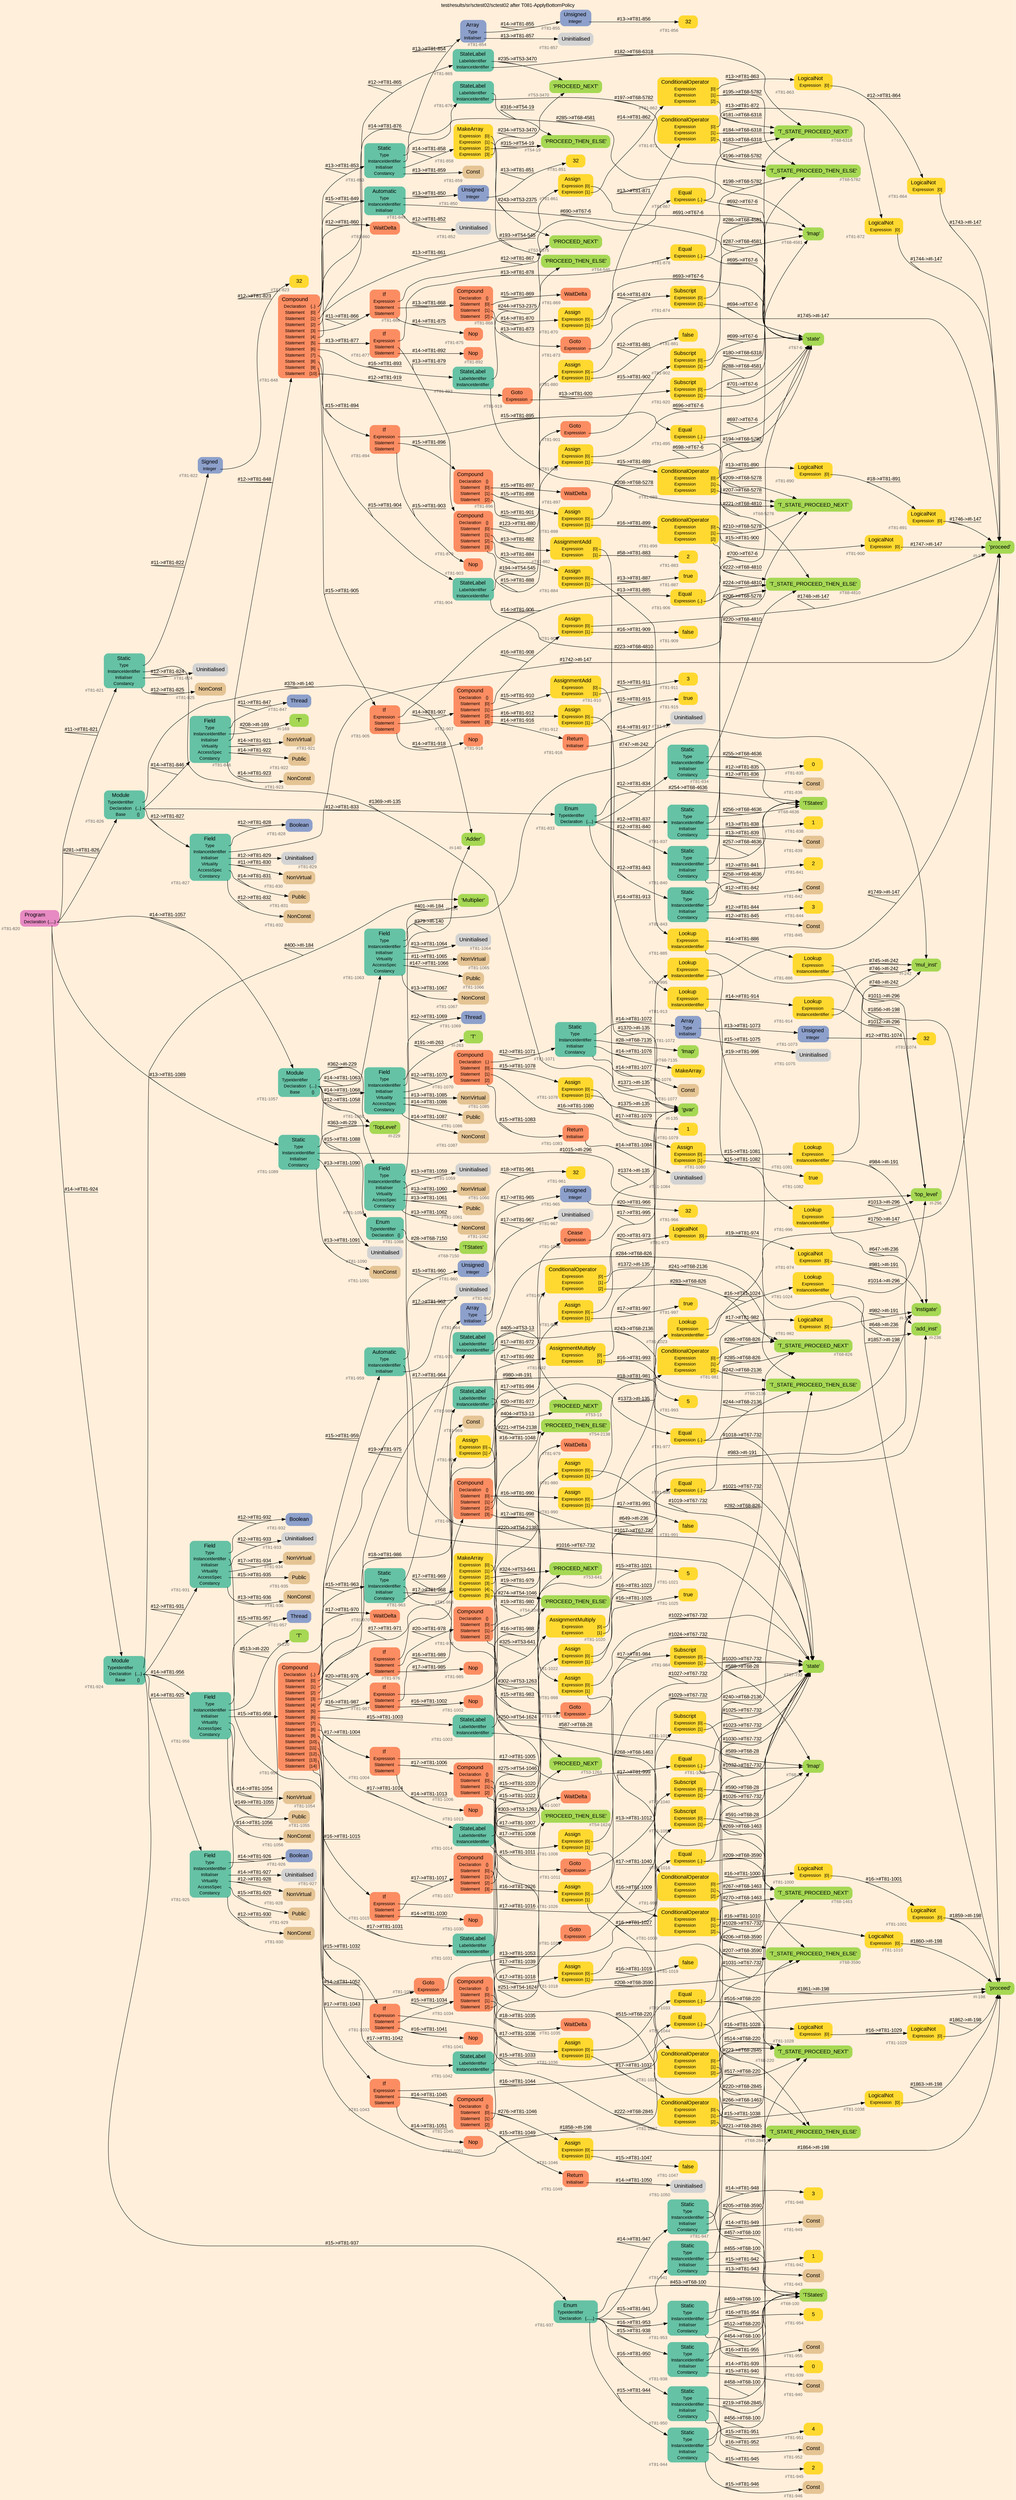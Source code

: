 digraph "test/results/sr/sctest02/sctest02 after T081-ApplyBottomPolicy" {
label = "test/results/sr/sctest02/sctest02 after T081-ApplyBottomPolicy"
labelloc = t
graph [
    rankdir = "LR"
    ranksep = 0.3
    bgcolor = antiquewhite1
    color = black
    fontcolor = black
    fontname = "Arial"
];
node [
    fontname = "Arial"
];
edge [
    fontname = "Arial"
];

// -------------------- node figure --------------------
// -------- block #T81-820 ----------
"#T81-820" [
    fillcolor = "/set28/4"
    xlabel = "#T81-820"
    fontsize = "12"
    fontcolor = grey40
    shape = "plaintext"
    label = <<TABLE BORDER="0" CELLBORDER="0" CELLSPACING="0">
     <TR><TD><FONT COLOR="black" POINT-SIZE="15">Program</FONT></TD></TR>
     <TR><TD><FONT COLOR="black" POINT-SIZE="12">Declaration</FONT></TD><TD PORT="port0"><FONT COLOR="black" POINT-SIZE="12">{.....}</FONT></TD></TR>
    </TABLE>>
    style = "rounded,filled"
];

// -------- block #T81-821 ----------
"#T81-821" [
    fillcolor = "/set28/1"
    xlabel = "#T81-821"
    fontsize = "12"
    fontcolor = grey40
    shape = "plaintext"
    label = <<TABLE BORDER="0" CELLBORDER="0" CELLSPACING="0">
     <TR><TD><FONT COLOR="black" POINT-SIZE="15">Static</FONT></TD></TR>
     <TR><TD><FONT COLOR="black" POINT-SIZE="12">Type</FONT></TD><TD PORT="port0"></TD></TR>
     <TR><TD><FONT COLOR="black" POINT-SIZE="12">InstanceIdentifier</FONT></TD><TD PORT="port1"></TD></TR>
     <TR><TD><FONT COLOR="black" POINT-SIZE="12">Initialiser</FONT></TD><TD PORT="port2"></TD></TR>
     <TR><TD><FONT COLOR="black" POINT-SIZE="12">Constancy</FONT></TD><TD PORT="port3"></TD></TR>
    </TABLE>>
    style = "rounded,filled"
];

// -------- block #T81-822 ----------
"#T81-822" [
    fillcolor = "/set28/3"
    xlabel = "#T81-822"
    fontsize = "12"
    fontcolor = grey40
    shape = "plaintext"
    label = <<TABLE BORDER="0" CELLBORDER="0" CELLSPACING="0">
     <TR><TD><FONT COLOR="black" POINT-SIZE="15">Signed</FONT></TD></TR>
     <TR><TD><FONT COLOR="black" POINT-SIZE="12">Integer</FONT></TD><TD PORT="port0"></TD></TR>
    </TABLE>>
    style = "rounded,filled"
];

// -------- block #T81-823 ----------
"#T81-823" [
    fillcolor = "/set28/6"
    xlabel = "#T81-823"
    fontsize = "12"
    fontcolor = grey40
    shape = "plaintext"
    label = <<TABLE BORDER="0" CELLBORDER="0" CELLSPACING="0">
     <TR><TD><FONT COLOR="black" POINT-SIZE="15">32</FONT></TD></TR>
    </TABLE>>
    style = "rounded,filled"
];

// -------- block #I-135 ----------
"#I-135" [
    fillcolor = "/set28/5"
    xlabel = "#I-135"
    fontsize = "12"
    fontcolor = grey40
    shape = "plaintext"
    label = <<TABLE BORDER="0" CELLBORDER="0" CELLSPACING="0">
     <TR><TD><FONT COLOR="black" POINT-SIZE="15">'gvar'</FONT></TD></TR>
    </TABLE>>
    style = "rounded,filled"
];

// -------- block #T81-824 ----------
"#T81-824" [
    xlabel = "#T81-824"
    fontsize = "12"
    fontcolor = grey40
    shape = "plaintext"
    label = <<TABLE BORDER="0" CELLBORDER="0" CELLSPACING="0">
     <TR><TD><FONT COLOR="black" POINT-SIZE="15">Uninitialised</FONT></TD></TR>
    </TABLE>>
    style = "rounded,filled"
];

// -------- block #T81-825 ----------
"#T81-825" [
    fillcolor = "/set28/7"
    xlabel = "#T81-825"
    fontsize = "12"
    fontcolor = grey40
    shape = "plaintext"
    label = <<TABLE BORDER="0" CELLBORDER="0" CELLSPACING="0">
     <TR><TD><FONT COLOR="black" POINT-SIZE="15">NonConst</FONT></TD></TR>
    </TABLE>>
    style = "rounded,filled"
];

// -------- block #T81-826 ----------
"#T81-826" [
    fillcolor = "/set28/1"
    xlabel = "#T81-826"
    fontsize = "12"
    fontcolor = grey40
    shape = "plaintext"
    label = <<TABLE BORDER="0" CELLBORDER="0" CELLSPACING="0">
     <TR><TD><FONT COLOR="black" POINT-SIZE="15">Module</FONT></TD></TR>
     <TR><TD><FONT COLOR="black" POINT-SIZE="12">TypeIdentifier</FONT></TD><TD PORT="port0"></TD></TR>
     <TR><TD><FONT COLOR="black" POINT-SIZE="12">Declaration</FONT></TD><TD PORT="port1"><FONT COLOR="black" POINT-SIZE="12">{...}</FONT></TD></TR>
     <TR><TD><FONT COLOR="black" POINT-SIZE="12">Base</FONT></TD><TD PORT="port2"><FONT COLOR="black" POINT-SIZE="12">{}</FONT></TD></TR>
    </TABLE>>
    style = "rounded,filled"
];

// -------- block #I-140 ----------
"#I-140" [
    fillcolor = "/set28/5"
    xlabel = "#I-140"
    fontsize = "12"
    fontcolor = grey40
    shape = "plaintext"
    label = <<TABLE BORDER="0" CELLBORDER="0" CELLSPACING="0">
     <TR><TD><FONT COLOR="black" POINT-SIZE="15">'Adder'</FONT></TD></TR>
    </TABLE>>
    style = "rounded,filled"
];

// -------- block #T81-827 ----------
"#T81-827" [
    fillcolor = "/set28/1"
    xlabel = "#T81-827"
    fontsize = "12"
    fontcolor = grey40
    shape = "plaintext"
    label = <<TABLE BORDER="0" CELLBORDER="0" CELLSPACING="0">
     <TR><TD><FONT COLOR="black" POINT-SIZE="15">Field</FONT></TD></TR>
     <TR><TD><FONT COLOR="black" POINT-SIZE="12">Type</FONT></TD><TD PORT="port0"></TD></TR>
     <TR><TD><FONT COLOR="black" POINT-SIZE="12">InstanceIdentifier</FONT></TD><TD PORT="port1"></TD></TR>
     <TR><TD><FONT COLOR="black" POINT-SIZE="12">Initialiser</FONT></TD><TD PORT="port2"></TD></TR>
     <TR><TD><FONT COLOR="black" POINT-SIZE="12">Virtuality</FONT></TD><TD PORT="port3"></TD></TR>
     <TR><TD><FONT COLOR="black" POINT-SIZE="12">AccessSpec</FONT></TD><TD PORT="port4"></TD></TR>
     <TR><TD><FONT COLOR="black" POINT-SIZE="12">Constancy</FONT></TD><TD PORT="port5"></TD></TR>
    </TABLE>>
    style = "rounded,filled"
];

// -------- block #T81-828 ----------
"#T81-828" [
    fillcolor = "/set28/3"
    xlabel = "#T81-828"
    fontsize = "12"
    fontcolor = grey40
    shape = "plaintext"
    label = <<TABLE BORDER="0" CELLBORDER="0" CELLSPACING="0">
     <TR><TD><FONT COLOR="black" POINT-SIZE="15">Boolean</FONT></TD></TR>
    </TABLE>>
    style = "rounded,filled"
];

// -------- block #I-147 ----------
"#I-147" [
    fillcolor = "/set28/5"
    xlabel = "#I-147"
    fontsize = "12"
    fontcolor = grey40
    shape = "plaintext"
    label = <<TABLE BORDER="0" CELLBORDER="0" CELLSPACING="0">
     <TR><TD><FONT COLOR="black" POINT-SIZE="15">'proceed'</FONT></TD></TR>
    </TABLE>>
    style = "rounded,filled"
];

// -------- block #T81-829 ----------
"#T81-829" [
    xlabel = "#T81-829"
    fontsize = "12"
    fontcolor = grey40
    shape = "plaintext"
    label = <<TABLE BORDER="0" CELLBORDER="0" CELLSPACING="0">
     <TR><TD><FONT COLOR="black" POINT-SIZE="15">Uninitialised</FONT></TD></TR>
    </TABLE>>
    style = "rounded,filled"
];

// -------- block #T81-830 ----------
"#T81-830" [
    fillcolor = "/set28/7"
    xlabel = "#T81-830"
    fontsize = "12"
    fontcolor = grey40
    shape = "plaintext"
    label = <<TABLE BORDER="0" CELLBORDER="0" CELLSPACING="0">
     <TR><TD><FONT COLOR="black" POINT-SIZE="15">NonVirtual</FONT></TD></TR>
    </TABLE>>
    style = "rounded,filled"
];

// -------- block #T81-831 ----------
"#T81-831" [
    fillcolor = "/set28/7"
    xlabel = "#T81-831"
    fontsize = "12"
    fontcolor = grey40
    shape = "plaintext"
    label = <<TABLE BORDER="0" CELLBORDER="0" CELLSPACING="0">
     <TR><TD><FONT COLOR="black" POINT-SIZE="15">Public</FONT></TD></TR>
    </TABLE>>
    style = "rounded,filled"
];

// -------- block #T81-832 ----------
"#T81-832" [
    fillcolor = "/set28/7"
    xlabel = "#T81-832"
    fontsize = "12"
    fontcolor = grey40
    shape = "plaintext"
    label = <<TABLE BORDER="0" CELLBORDER="0" CELLSPACING="0">
     <TR><TD><FONT COLOR="black" POINT-SIZE="15">NonConst</FONT></TD></TR>
    </TABLE>>
    style = "rounded,filled"
];

// -------- block #T81-833 ----------
"#T81-833" [
    fillcolor = "/set28/1"
    xlabel = "#T81-833"
    fontsize = "12"
    fontcolor = grey40
    shape = "plaintext"
    label = <<TABLE BORDER="0" CELLBORDER="0" CELLSPACING="0">
     <TR><TD><FONT COLOR="black" POINT-SIZE="15">Enum</FONT></TD></TR>
     <TR><TD><FONT COLOR="black" POINT-SIZE="12">TypeIdentifier</FONT></TD><TD PORT="port0"></TD></TR>
     <TR><TD><FONT COLOR="black" POINT-SIZE="12">Declaration</FONT></TD><TD PORT="port1"><FONT COLOR="black" POINT-SIZE="12">{....}</FONT></TD></TR>
    </TABLE>>
    style = "rounded,filled"
];

// -------- block #T68-4636 ----------
"#T68-4636" [
    fillcolor = "/set28/5"
    xlabel = "#T68-4636"
    fontsize = "12"
    fontcolor = grey40
    shape = "plaintext"
    label = <<TABLE BORDER="0" CELLBORDER="0" CELLSPACING="0">
     <TR><TD><FONT COLOR="black" POINT-SIZE="15">'TStates'</FONT></TD></TR>
    </TABLE>>
    style = "rounded,filled"
];

// -------- block #T81-834 ----------
"#T81-834" [
    fillcolor = "/set28/1"
    xlabel = "#T81-834"
    fontsize = "12"
    fontcolor = grey40
    shape = "plaintext"
    label = <<TABLE BORDER="0" CELLBORDER="0" CELLSPACING="0">
     <TR><TD><FONT COLOR="black" POINT-SIZE="15">Static</FONT></TD></TR>
     <TR><TD><FONT COLOR="black" POINT-SIZE="12">Type</FONT></TD><TD PORT="port0"></TD></TR>
     <TR><TD><FONT COLOR="black" POINT-SIZE="12">InstanceIdentifier</FONT></TD><TD PORT="port1"></TD></TR>
     <TR><TD><FONT COLOR="black" POINT-SIZE="12">Initialiser</FONT></TD><TD PORT="port2"></TD></TR>
     <TR><TD><FONT COLOR="black" POINT-SIZE="12">Constancy</FONT></TD><TD PORT="port3"></TD></TR>
    </TABLE>>
    style = "rounded,filled"
];

// -------- block #T68-4810 ----------
"#T68-4810" [
    fillcolor = "/set28/5"
    xlabel = "#T68-4810"
    fontsize = "12"
    fontcolor = grey40
    shape = "plaintext"
    label = <<TABLE BORDER="0" CELLBORDER="0" CELLSPACING="0">
     <TR><TD><FONT COLOR="black" POINT-SIZE="15">'T_STATE_PROCEED_THEN_ELSE'</FONT></TD></TR>
    </TABLE>>
    style = "rounded,filled"
];

// -------- block #T81-835 ----------
"#T81-835" [
    fillcolor = "/set28/6"
    xlabel = "#T81-835"
    fontsize = "12"
    fontcolor = grey40
    shape = "plaintext"
    label = <<TABLE BORDER="0" CELLBORDER="0" CELLSPACING="0">
     <TR><TD><FONT COLOR="black" POINT-SIZE="15">0</FONT></TD></TR>
    </TABLE>>
    style = "rounded,filled"
];

// -------- block #T81-836 ----------
"#T81-836" [
    fillcolor = "/set28/7"
    xlabel = "#T81-836"
    fontsize = "12"
    fontcolor = grey40
    shape = "plaintext"
    label = <<TABLE BORDER="0" CELLBORDER="0" CELLSPACING="0">
     <TR><TD><FONT COLOR="black" POINT-SIZE="15">Const</FONT></TD></TR>
    </TABLE>>
    style = "rounded,filled"
];

// -------- block #T81-837 ----------
"#T81-837" [
    fillcolor = "/set28/1"
    xlabel = "#T81-837"
    fontsize = "12"
    fontcolor = grey40
    shape = "plaintext"
    label = <<TABLE BORDER="0" CELLBORDER="0" CELLSPACING="0">
     <TR><TD><FONT COLOR="black" POINT-SIZE="15">Static</FONT></TD></TR>
     <TR><TD><FONT COLOR="black" POINT-SIZE="12">Type</FONT></TD><TD PORT="port0"></TD></TR>
     <TR><TD><FONT COLOR="black" POINT-SIZE="12">InstanceIdentifier</FONT></TD><TD PORT="port1"></TD></TR>
     <TR><TD><FONT COLOR="black" POINT-SIZE="12">Initialiser</FONT></TD><TD PORT="port2"></TD></TR>
     <TR><TD><FONT COLOR="black" POINT-SIZE="12">Constancy</FONT></TD><TD PORT="port3"></TD></TR>
    </TABLE>>
    style = "rounded,filled"
];

// -------- block #T68-5278 ----------
"#T68-5278" [
    fillcolor = "/set28/5"
    xlabel = "#T68-5278"
    fontsize = "12"
    fontcolor = grey40
    shape = "plaintext"
    label = <<TABLE BORDER="0" CELLBORDER="0" CELLSPACING="0">
     <TR><TD><FONT COLOR="black" POINT-SIZE="15">'T_STATE_PROCEED_NEXT'</FONT></TD></TR>
    </TABLE>>
    style = "rounded,filled"
];

// -------- block #T81-838 ----------
"#T81-838" [
    fillcolor = "/set28/6"
    xlabel = "#T81-838"
    fontsize = "12"
    fontcolor = grey40
    shape = "plaintext"
    label = <<TABLE BORDER="0" CELLBORDER="0" CELLSPACING="0">
     <TR><TD><FONT COLOR="black" POINT-SIZE="15">1</FONT></TD></TR>
    </TABLE>>
    style = "rounded,filled"
];

// -------- block #T81-839 ----------
"#T81-839" [
    fillcolor = "/set28/7"
    xlabel = "#T81-839"
    fontsize = "12"
    fontcolor = grey40
    shape = "plaintext"
    label = <<TABLE BORDER="0" CELLBORDER="0" CELLSPACING="0">
     <TR><TD><FONT COLOR="black" POINT-SIZE="15">Const</FONT></TD></TR>
    </TABLE>>
    style = "rounded,filled"
];

// -------- block #T81-840 ----------
"#T81-840" [
    fillcolor = "/set28/1"
    xlabel = "#T81-840"
    fontsize = "12"
    fontcolor = grey40
    shape = "plaintext"
    label = <<TABLE BORDER="0" CELLBORDER="0" CELLSPACING="0">
     <TR><TD><FONT COLOR="black" POINT-SIZE="15">Static</FONT></TD></TR>
     <TR><TD><FONT COLOR="black" POINT-SIZE="12">Type</FONT></TD><TD PORT="port0"></TD></TR>
     <TR><TD><FONT COLOR="black" POINT-SIZE="12">InstanceIdentifier</FONT></TD><TD PORT="port1"></TD></TR>
     <TR><TD><FONT COLOR="black" POINT-SIZE="12">Initialiser</FONT></TD><TD PORT="port2"></TD></TR>
     <TR><TD><FONT COLOR="black" POINT-SIZE="12">Constancy</FONT></TD><TD PORT="port3"></TD></TR>
    </TABLE>>
    style = "rounded,filled"
];

// -------- block #T68-5782 ----------
"#T68-5782" [
    fillcolor = "/set28/5"
    xlabel = "#T68-5782"
    fontsize = "12"
    fontcolor = grey40
    shape = "plaintext"
    label = <<TABLE BORDER="0" CELLBORDER="0" CELLSPACING="0">
     <TR><TD><FONT COLOR="black" POINT-SIZE="15">'T_STATE_PROCEED_THEN_ELSE'</FONT></TD></TR>
    </TABLE>>
    style = "rounded,filled"
];

// -------- block #T81-841 ----------
"#T81-841" [
    fillcolor = "/set28/6"
    xlabel = "#T81-841"
    fontsize = "12"
    fontcolor = grey40
    shape = "plaintext"
    label = <<TABLE BORDER="0" CELLBORDER="0" CELLSPACING="0">
     <TR><TD><FONT COLOR="black" POINT-SIZE="15">2</FONT></TD></TR>
    </TABLE>>
    style = "rounded,filled"
];

// -------- block #T81-842 ----------
"#T81-842" [
    fillcolor = "/set28/7"
    xlabel = "#T81-842"
    fontsize = "12"
    fontcolor = grey40
    shape = "plaintext"
    label = <<TABLE BORDER="0" CELLBORDER="0" CELLSPACING="0">
     <TR><TD><FONT COLOR="black" POINT-SIZE="15">Const</FONT></TD></TR>
    </TABLE>>
    style = "rounded,filled"
];

// -------- block #T81-843 ----------
"#T81-843" [
    fillcolor = "/set28/1"
    xlabel = "#T81-843"
    fontsize = "12"
    fontcolor = grey40
    shape = "plaintext"
    label = <<TABLE BORDER="0" CELLBORDER="0" CELLSPACING="0">
     <TR><TD><FONT COLOR="black" POINT-SIZE="15">Static</FONT></TD></TR>
     <TR><TD><FONT COLOR="black" POINT-SIZE="12">Type</FONT></TD><TD PORT="port0"></TD></TR>
     <TR><TD><FONT COLOR="black" POINT-SIZE="12">InstanceIdentifier</FONT></TD><TD PORT="port1"></TD></TR>
     <TR><TD><FONT COLOR="black" POINT-SIZE="12">Initialiser</FONT></TD><TD PORT="port2"></TD></TR>
     <TR><TD><FONT COLOR="black" POINT-SIZE="12">Constancy</FONT></TD><TD PORT="port3"></TD></TR>
    </TABLE>>
    style = "rounded,filled"
];

// -------- block #T68-6318 ----------
"#T68-6318" [
    fillcolor = "/set28/5"
    xlabel = "#T68-6318"
    fontsize = "12"
    fontcolor = grey40
    shape = "plaintext"
    label = <<TABLE BORDER="0" CELLBORDER="0" CELLSPACING="0">
     <TR><TD><FONT COLOR="black" POINT-SIZE="15">'T_STATE_PROCEED_NEXT'</FONT></TD></TR>
    </TABLE>>
    style = "rounded,filled"
];

// -------- block #T81-844 ----------
"#T81-844" [
    fillcolor = "/set28/6"
    xlabel = "#T81-844"
    fontsize = "12"
    fontcolor = grey40
    shape = "plaintext"
    label = <<TABLE BORDER="0" CELLBORDER="0" CELLSPACING="0">
     <TR><TD><FONT COLOR="black" POINT-SIZE="15">3</FONT></TD></TR>
    </TABLE>>
    style = "rounded,filled"
];

// -------- block #T81-845 ----------
"#T81-845" [
    fillcolor = "/set28/7"
    xlabel = "#T81-845"
    fontsize = "12"
    fontcolor = grey40
    shape = "plaintext"
    label = <<TABLE BORDER="0" CELLBORDER="0" CELLSPACING="0">
     <TR><TD><FONT COLOR="black" POINT-SIZE="15">Const</FONT></TD></TR>
    </TABLE>>
    style = "rounded,filled"
];

// -------- block #T81-846 ----------
"#T81-846" [
    fillcolor = "/set28/1"
    xlabel = "#T81-846"
    fontsize = "12"
    fontcolor = grey40
    shape = "plaintext"
    label = <<TABLE BORDER="0" CELLBORDER="0" CELLSPACING="0">
     <TR><TD><FONT COLOR="black" POINT-SIZE="15">Field</FONT></TD></TR>
     <TR><TD><FONT COLOR="black" POINT-SIZE="12">Type</FONT></TD><TD PORT="port0"></TD></TR>
     <TR><TD><FONT COLOR="black" POINT-SIZE="12">InstanceIdentifier</FONT></TD><TD PORT="port1"></TD></TR>
     <TR><TD><FONT COLOR="black" POINT-SIZE="12">Initialiser</FONT></TD><TD PORT="port2"></TD></TR>
     <TR><TD><FONT COLOR="black" POINT-SIZE="12">Virtuality</FONT></TD><TD PORT="port3"></TD></TR>
     <TR><TD><FONT COLOR="black" POINT-SIZE="12">AccessSpec</FONT></TD><TD PORT="port4"></TD></TR>
     <TR><TD><FONT COLOR="black" POINT-SIZE="12">Constancy</FONT></TD><TD PORT="port5"></TD></TR>
    </TABLE>>
    style = "rounded,filled"
];

// -------- block #T81-847 ----------
"#T81-847" [
    fillcolor = "/set28/3"
    xlabel = "#T81-847"
    fontsize = "12"
    fontcolor = grey40
    shape = "plaintext"
    label = <<TABLE BORDER="0" CELLBORDER="0" CELLSPACING="0">
     <TR><TD><FONT COLOR="black" POINT-SIZE="15">Thread</FONT></TD></TR>
    </TABLE>>
    style = "rounded,filled"
];

// -------- block #I-169 ----------
"#I-169" [
    fillcolor = "/set28/5"
    xlabel = "#I-169"
    fontsize = "12"
    fontcolor = grey40
    shape = "plaintext"
    label = <<TABLE BORDER="0" CELLBORDER="0" CELLSPACING="0">
     <TR><TD><FONT COLOR="black" POINT-SIZE="15">'T'</FONT></TD></TR>
    </TABLE>>
    style = "rounded,filled"
];

// -------- block #T81-848 ----------
"#T81-848" [
    fillcolor = "/set28/2"
    xlabel = "#T81-848"
    fontsize = "12"
    fontcolor = grey40
    shape = "plaintext"
    label = <<TABLE BORDER="0" CELLBORDER="0" CELLSPACING="0">
     <TR><TD><FONT COLOR="black" POINT-SIZE="15">Compound</FONT></TD></TR>
     <TR><TD><FONT COLOR="black" POINT-SIZE="12">Declaration</FONT></TD><TD PORT="port0"><FONT COLOR="black" POINT-SIZE="12">{..}</FONT></TD></TR>
     <TR><TD><FONT COLOR="black" POINT-SIZE="12">Statement</FONT></TD><TD PORT="port1"><FONT COLOR="black" POINT-SIZE="12">[0]</FONT></TD></TR>
     <TR><TD><FONT COLOR="black" POINT-SIZE="12">Statement</FONT></TD><TD PORT="port2"><FONT COLOR="black" POINT-SIZE="12">[1]</FONT></TD></TR>
     <TR><TD><FONT COLOR="black" POINT-SIZE="12">Statement</FONT></TD><TD PORT="port3"><FONT COLOR="black" POINT-SIZE="12">[2]</FONT></TD></TR>
     <TR><TD><FONT COLOR="black" POINT-SIZE="12">Statement</FONT></TD><TD PORT="port4"><FONT COLOR="black" POINT-SIZE="12">[3]</FONT></TD></TR>
     <TR><TD><FONT COLOR="black" POINT-SIZE="12">Statement</FONT></TD><TD PORT="port5"><FONT COLOR="black" POINT-SIZE="12">[4]</FONT></TD></TR>
     <TR><TD><FONT COLOR="black" POINT-SIZE="12">Statement</FONT></TD><TD PORT="port6"><FONT COLOR="black" POINT-SIZE="12">[5]</FONT></TD></TR>
     <TR><TD><FONT COLOR="black" POINT-SIZE="12">Statement</FONT></TD><TD PORT="port7"><FONT COLOR="black" POINT-SIZE="12">[6]</FONT></TD></TR>
     <TR><TD><FONT COLOR="black" POINT-SIZE="12">Statement</FONT></TD><TD PORT="port8"><FONT COLOR="black" POINT-SIZE="12">[7]</FONT></TD></TR>
     <TR><TD><FONT COLOR="black" POINT-SIZE="12">Statement</FONT></TD><TD PORT="port9"><FONT COLOR="black" POINT-SIZE="12">[8]</FONT></TD></TR>
     <TR><TD><FONT COLOR="black" POINT-SIZE="12">Statement</FONT></TD><TD PORT="port10"><FONT COLOR="black" POINT-SIZE="12">[9]</FONT></TD></TR>
     <TR><TD><FONT COLOR="black" POINT-SIZE="12">Statement</FONT></TD><TD PORT="port11"><FONT COLOR="black" POINT-SIZE="12">[10]</FONT></TD></TR>
    </TABLE>>
    style = "rounded,filled"
];

// -------- block #T81-849 ----------
"#T81-849" [
    fillcolor = "/set28/1"
    xlabel = "#T81-849"
    fontsize = "12"
    fontcolor = grey40
    shape = "plaintext"
    label = <<TABLE BORDER="0" CELLBORDER="0" CELLSPACING="0">
     <TR><TD><FONT COLOR="black" POINT-SIZE="15">Automatic</FONT></TD></TR>
     <TR><TD><FONT COLOR="black" POINT-SIZE="12">Type</FONT></TD><TD PORT="port0"></TD></TR>
     <TR><TD><FONT COLOR="black" POINT-SIZE="12">InstanceIdentifier</FONT></TD><TD PORT="port1"></TD></TR>
     <TR><TD><FONT COLOR="black" POINT-SIZE="12">Initialiser</FONT></TD><TD PORT="port2"></TD></TR>
    </TABLE>>
    style = "rounded,filled"
];

// -------- block #T81-850 ----------
"#T81-850" [
    fillcolor = "/set28/3"
    xlabel = "#T81-850"
    fontsize = "12"
    fontcolor = grey40
    shape = "plaintext"
    label = <<TABLE BORDER="0" CELLBORDER="0" CELLSPACING="0">
     <TR><TD><FONT COLOR="black" POINT-SIZE="15">Unsigned</FONT></TD></TR>
     <TR><TD><FONT COLOR="black" POINT-SIZE="12">Integer</FONT></TD><TD PORT="port0"></TD></TR>
    </TABLE>>
    style = "rounded,filled"
];

// -------- block #T81-851 ----------
"#T81-851" [
    fillcolor = "/set28/6"
    xlabel = "#T81-851"
    fontsize = "12"
    fontcolor = grey40
    shape = "plaintext"
    label = <<TABLE BORDER="0" CELLBORDER="0" CELLSPACING="0">
     <TR><TD><FONT COLOR="black" POINT-SIZE="15">32</FONT></TD></TR>
    </TABLE>>
    style = "rounded,filled"
];

// -------- block #T67-6 ----------
"#T67-6" [
    fillcolor = "/set28/5"
    xlabel = "#T67-6"
    fontsize = "12"
    fontcolor = grey40
    shape = "plaintext"
    label = <<TABLE BORDER="0" CELLBORDER="0" CELLSPACING="0">
     <TR><TD><FONT COLOR="black" POINT-SIZE="15">'state'</FONT></TD></TR>
    </TABLE>>
    style = "rounded,filled"
];

// -------- block #T81-852 ----------
"#T81-852" [
    xlabel = "#T81-852"
    fontsize = "12"
    fontcolor = grey40
    shape = "plaintext"
    label = <<TABLE BORDER="0" CELLBORDER="0" CELLSPACING="0">
     <TR><TD><FONT COLOR="black" POINT-SIZE="15">Uninitialised</FONT></TD></TR>
    </TABLE>>
    style = "rounded,filled"
];

// -------- block #T81-853 ----------
"#T81-853" [
    fillcolor = "/set28/1"
    xlabel = "#T81-853"
    fontsize = "12"
    fontcolor = grey40
    shape = "plaintext"
    label = <<TABLE BORDER="0" CELLBORDER="0" CELLSPACING="0">
     <TR><TD><FONT COLOR="black" POINT-SIZE="15">Static</FONT></TD></TR>
     <TR><TD><FONT COLOR="black" POINT-SIZE="12">Type</FONT></TD><TD PORT="port0"></TD></TR>
     <TR><TD><FONT COLOR="black" POINT-SIZE="12">InstanceIdentifier</FONT></TD><TD PORT="port1"></TD></TR>
     <TR><TD><FONT COLOR="black" POINT-SIZE="12">Initialiser</FONT></TD><TD PORT="port2"></TD></TR>
     <TR><TD><FONT COLOR="black" POINT-SIZE="12">Constancy</FONT></TD><TD PORT="port3"></TD></TR>
    </TABLE>>
    style = "rounded,filled"
];

// -------- block #T81-854 ----------
"#T81-854" [
    fillcolor = "/set28/3"
    xlabel = "#T81-854"
    fontsize = "12"
    fontcolor = grey40
    shape = "plaintext"
    label = <<TABLE BORDER="0" CELLBORDER="0" CELLSPACING="0">
     <TR><TD><FONT COLOR="black" POINT-SIZE="15">Array</FONT></TD></TR>
     <TR><TD><FONT COLOR="black" POINT-SIZE="12">Type</FONT></TD><TD PORT="port0"></TD></TR>
     <TR><TD><FONT COLOR="black" POINT-SIZE="12">Initialiser</FONT></TD><TD PORT="port1"></TD></TR>
    </TABLE>>
    style = "rounded,filled"
];

// -------- block #T81-855 ----------
"#T81-855" [
    fillcolor = "/set28/3"
    xlabel = "#T81-855"
    fontsize = "12"
    fontcolor = grey40
    shape = "plaintext"
    label = <<TABLE BORDER="0" CELLBORDER="0" CELLSPACING="0">
     <TR><TD><FONT COLOR="black" POINT-SIZE="15">Unsigned</FONT></TD></TR>
     <TR><TD><FONT COLOR="black" POINT-SIZE="12">Integer</FONT></TD><TD PORT="port0"></TD></TR>
    </TABLE>>
    style = "rounded,filled"
];

// -------- block #T81-856 ----------
"#T81-856" [
    fillcolor = "/set28/6"
    xlabel = "#T81-856"
    fontsize = "12"
    fontcolor = grey40
    shape = "plaintext"
    label = <<TABLE BORDER="0" CELLBORDER="0" CELLSPACING="0">
     <TR><TD><FONT COLOR="black" POINT-SIZE="15">32</FONT></TD></TR>
    </TABLE>>
    style = "rounded,filled"
];

// -------- block #T81-857 ----------
"#T81-857" [
    xlabel = "#T81-857"
    fontsize = "12"
    fontcolor = grey40
    shape = "plaintext"
    label = <<TABLE BORDER="0" CELLBORDER="0" CELLSPACING="0">
     <TR><TD><FONT COLOR="black" POINT-SIZE="15">Uninitialised</FONT></TD></TR>
    </TABLE>>
    style = "rounded,filled"
];

// -------- block #T68-4581 ----------
"#T68-4581" [
    fillcolor = "/set28/5"
    xlabel = "#T68-4581"
    fontsize = "12"
    fontcolor = grey40
    shape = "plaintext"
    label = <<TABLE BORDER="0" CELLBORDER="0" CELLSPACING="0">
     <TR><TD><FONT COLOR="black" POINT-SIZE="15">'lmap'</FONT></TD></TR>
    </TABLE>>
    style = "rounded,filled"
];

// -------- block #T81-858 ----------
"#T81-858" [
    fillcolor = "/set28/6"
    xlabel = "#T81-858"
    fontsize = "12"
    fontcolor = grey40
    shape = "plaintext"
    label = <<TABLE BORDER="0" CELLBORDER="0" CELLSPACING="0">
     <TR><TD><FONT COLOR="black" POINT-SIZE="15">MakeArray</FONT></TD></TR>
     <TR><TD><FONT COLOR="black" POINT-SIZE="12">Expression</FONT></TD><TD PORT="port0"><FONT COLOR="black" POINT-SIZE="12">[0]</FONT></TD></TR>
     <TR><TD><FONT COLOR="black" POINT-SIZE="12">Expression</FONT></TD><TD PORT="port1"><FONT COLOR="black" POINT-SIZE="12">[1]</FONT></TD></TR>
     <TR><TD><FONT COLOR="black" POINT-SIZE="12">Expression</FONT></TD><TD PORT="port2"><FONT COLOR="black" POINT-SIZE="12">[2]</FONT></TD></TR>
     <TR><TD><FONT COLOR="black" POINT-SIZE="12">Expression</FONT></TD><TD PORT="port3"><FONT COLOR="black" POINT-SIZE="12">[3]</FONT></TD></TR>
    </TABLE>>
    style = "rounded,filled"
];

// -------- block #T54-545 ----------
"#T54-545" [
    fillcolor = "/set28/5"
    xlabel = "#T54-545"
    fontsize = "12"
    fontcolor = grey40
    shape = "plaintext"
    label = <<TABLE BORDER="0" CELLBORDER="0" CELLSPACING="0">
     <TR><TD><FONT COLOR="black" POINT-SIZE="15">'PROCEED_THEN_ELSE'</FONT></TD></TR>
    </TABLE>>
    style = "rounded,filled"
];

// -------- block #T53-2375 ----------
"#T53-2375" [
    fillcolor = "/set28/5"
    xlabel = "#T53-2375"
    fontsize = "12"
    fontcolor = grey40
    shape = "plaintext"
    label = <<TABLE BORDER="0" CELLBORDER="0" CELLSPACING="0">
     <TR><TD><FONT COLOR="black" POINT-SIZE="15">'PROCEED_NEXT'</FONT></TD></TR>
    </TABLE>>
    style = "rounded,filled"
];

// -------- block #T54-19 ----------
"#T54-19" [
    fillcolor = "/set28/5"
    xlabel = "#T54-19"
    fontsize = "12"
    fontcolor = grey40
    shape = "plaintext"
    label = <<TABLE BORDER="0" CELLBORDER="0" CELLSPACING="0">
     <TR><TD><FONT COLOR="black" POINT-SIZE="15">'PROCEED_THEN_ELSE'</FONT></TD></TR>
    </TABLE>>
    style = "rounded,filled"
];

// -------- block #T53-3470 ----------
"#T53-3470" [
    fillcolor = "/set28/5"
    xlabel = "#T53-3470"
    fontsize = "12"
    fontcolor = grey40
    shape = "plaintext"
    label = <<TABLE BORDER="0" CELLBORDER="0" CELLSPACING="0">
     <TR><TD><FONT COLOR="black" POINT-SIZE="15">'PROCEED_NEXT'</FONT></TD></TR>
    </TABLE>>
    style = "rounded,filled"
];

// -------- block #T81-859 ----------
"#T81-859" [
    fillcolor = "/set28/7"
    xlabel = "#T81-859"
    fontsize = "12"
    fontcolor = grey40
    shape = "plaintext"
    label = <<TABLE BORDER="0" CELLBORDER="0" CELLSPACING="0">
     <TR><TD><FONT COLOR="black" POINT-SIZE="15">Const</FONT></TD></TR>
    </TABLE>>
    style = "rounded,filled"
];

// -------- block #T81-860 ----------
"#T81-860" [
    fillcolor = "/set28/2"
    xlabel = "#T81-860"
    fontsize = "12"
    fontcolor = grey40
    shape = "plaintext"
    label = <<TABLE BORDER="0" CELLBORDER="0" CELLSPACING="0">
     <TR><TD><FONT COLOR="black" POINT-SIZE="15">WaitDelta</FONT></TD></TR>
    </TABLE>>
    style = "rounded,filled"
];

// -------- block #T81-861 ----------
"#T81-861" [
    fillcolor = "/set28/6"
    xlabel = "#T81-861"
    fontsize = "12"
    fontcolor = grey40
    shape = "plaintext"
    label = <<TABLE BORDER="0" CELLBORDER="0" CELLSPACING="0">
     <TR><TD><FONT COLOR="black" POINT-SIZE="15">Assign</FONT></TD></TR>
     <TR><TD><FONT COLOR="black" POINT-SIZE="12">Expression</FONT></TD><TD PORT="port0"><FONT COLOR="black" POINT-SIZE="12">[0]</FONT></TD></TR>
     <TR><TD><FONT COLOR="black" POINT-SIZE="12">Expression</FONT></TD><TD PORT="port1"><FONT COLOR="black" POINT-SIZE="12">[1]</FONT></TD></TR>
    </TABLE>>
    style = "rounded,filled"
];

// -------- block #T81-862 ----------
"#T81-862" [
    fillcolor = "/set28/6"
    xlabel = "#T81-862"
    fontsize = "12"
    fontcolor = grey40
    shape = "plaintext"
    label = <<TABLE BORDER="0" CELLBORDER="0" CELLSPACING="0">
     <TR><TD><FONT COLOR="black" POINT-SIZE="15">ConditionalOperator</FONT></TD></TR>
     <TR><TD><FONT COLOR="black" POINT-SIZE="12">Expression</FONT></TD><TD PORT="port0"><FONT COLOR="black" POINT-SIZE="12">[0]</FONT></TD></TR>
     <TR><TD><FONT COLOR="black" POINT-SIZE="12">Expression</FONT></TD><TD PORT="port1"><FONT COLOR="black" POINT-SIZE="12">[1]</FONT></TD></TR>
     <TR><TD><FONT COLOR="black" POINT-SIZE="12">Expression</FONT></TD><TD PORT="port2"><FONT COLOR="black" POINT-SIZE="12">[2]</FONT></TD></TR>
    </TABLE>>
    style = "rounded,filled"
];

// -------- block #T81-863 ----------
"#T81-863" [
    fillcolor = "/set28/6"
    xlabel = "#T81-863"
    fontsize = "12"
    fontcolor = grey40
    shape = "plaintext"
    label = <<TABLE BORDER="0" CELLBORDER="0" CELLSPACING="0">
     <TR><TD><FONT COLOR="black" POINT-SIZE="15">LogicalNot</FONT></TD></TR>
     <TR><TD><FONT COLOR="black" POINT-SIZE="12">Expression</FONT></TD><TD PORT="port0"><FONT COLOR="black" POINT-SIZE="12">[0]</FONT></TD></TR>
    </TABLE>>
    style = "rounded,filled"
];

// -------- block #T81-864 ----------
"#T81-864" [
    fillcolor = "/set28/6"
    xlabel = "#T81-864"
    fontsize = "12"
    fontcolor = grey40
    shape = "plaintext"
    label = <<TABLE BORDER="0" CELLBORDER="0" CELLSPACING="0">
     <TR><TD><FONT COLOR="black" POINT-SIZE="15">LogicalNot</FONT></TD></TR>
     <TR><TD><FONT COLOR="black" POINT-SIZE="12">Expression</FONT></TD><TD PORT="port0"><FONT COLOR="black" POINT-SIZE="12">[0]</FONT></TD></TR>
    </TABLE>>
    style = "rounded,filled"
];

// -------- block #T81-865 ----------
"#T81-865" [
    fillcolor = "/set28/1"
    xlabel = "#T81-865"
    fontsize = "12"
    fontcolor = grey40
    shape = "plaintext"
    label = <<TABLE BORDER="0" CELLBORDER="0" CELLSPACING="0">
     <TR><TD><FONT COLOR="black" POINT-SIZE="15">StateLabel</FONT></TD></TR>
     <TR><TD><FONT COLOR="black" POINT-SIZE="12">LabelIdentifier</FONT></TD><TD PORT="port0"></TD></TR>
     <TR><TD><FONT COLOR="black" POINT-SIZE="12">InstanceIdentifier</FONT></TD><TD PORT="port1"></TD></TR>
    </TABLE>>
    style = "rounded,filled"
];

// -------- block #T81-866 ----------
"#T81-866" [
    fillcolor = "/set28/2"
    xlabel = "#T81-866"
    fontsize = "12"
    fontcolor = grey40
    shape = "plaintext"
    label = <<TABLE BORDER="0" CELLBORDER="0" CELLSPACING="0">
     <TR><TD><FONT COLOR="black" POINT-SIZE="15">If</FONT></TD></TR>
     <TR><TD><FONT COLOR="black" POINT-SIZE="12">Expression</FONT></TD><TD PORT="port0"></TD></TR>
     <TR><TD><FONT COLOR="black" POINT-SIZE="12">Statement</FONT></TD><TD PORT="port1"></TD></TR>
     <TR><TD><FONT COLOR="black" POINT-SIZE="12">Statement</FONT></TD><TD PORT="port2"></TD></TR>
    </TABLE>>
    style = "rounded,filled"
];

// -------- block #T81-867 ----------
"#T81-867" [
    fillcolor = "/set28/6"
    xlabel = "#T81-867"
    fontsize = "12"
    fontcolor = grey40
    shape = "plaintext"
    label = <<TABLE BORDER="0" CELLBORDER="0" CELLSPACING="0">
     <TR><TD><FONT COLOR="black" POINT-SIZE="15">Equal</FONT></TD></TR>
     <TR><TD><FONT COLOR="black" POINT-SIZE="12">Expression</FONT></TD><TD PORT="port0"><FONT COLOR="black" POINT-SIZE="12">{..}</FONT></TD></TR>
    </TABLE>>
    style = "rounded,filled"
];

// -------- block #T81-868 ----------
"#T81-868" [
    fillcolor = "/set28/2"
    xlabel = "#T81-868"
    fontsize = "12"
    fontcolor = grey40
    shape = "plaintext"
    label = <<TABLE BORDER="0" CELLBORDER="0" CELLSPACING="0">
     <TR><TD><FONT COLOR="black" POINT-SIZE="15">Compound</FONT></TD></TR>
     <TR><TD><FONT COLOR="black" POINT-SIZE="12">Declaration</FONT></TD><TD PORT="port0"><FONT COLOR="black" POINT-SIZE="12">{}</FONT></TD></TR>
     <TR><TD><FONT COLOR="black" POINT-SIZE="12">Statement</FONT></TD><TD PORT="port1"><FONT COLOR="black" POINT-SIZE="12">[0]</FONT></TD></TR>
     <TR><TD><FONT COLOR="black" POINT-SIZE="12">Statement</FONT></TD><TD PORT="port2"><FONT COLOR="black" POINT-SIZE="12">[1]</FONT></TD></TR>
     <TR><TD><FONT COLOR="black" POINT-SIZE="12">Statement</FONT></TD><TD PORT="port3"><FONT COLOR="black" POINT-SIZE="12">[2]</FONT></TD></TR>
    </TABLE>>
    style = "rounded,filled"
];

// -------- block #T81-869 ----------
"#T81-869" [
    fillcolor = "/set28/2"
    xlabel = "#T81-869"
    fontsize = "12"
    fontcolor = grey40
    shape = "plaintext"
    label = <<TABLE BORDER="0" CELLBORDER="0" CELLSPACING="0">
     <TR><TD><FONT COLOR="black" POINT-SIZE="15">WaitDelta</FONT></TD></TR>
    </TABLE>>
    style = "rounded,filled"
];

// -------- block #T81-870 ----------
"#T81-870" [
    fillcolor = "/set28/6"
    xlabel = "#T81-870"
    fontsize = "12"
    fontcolor = grey40
    shape = "plaintext"
    label = <<TABLE BORDER="0" CELLBORDER="0" CELLSPACING="0">
     <TR><TD><FONT COLOR="black" POINT-SIZE="15">Assign</FONT></TD></TR>
     <TR><TD><FONT COLOR="black" POINT-SIZE="12">Expression</FONT></TD><TD PORT="port0"><FONT COLOR="black" POINT-SIZE="12">[0]</FONT></TD></TR>
     <TR><TD><FONT COLOR="black" POINT-SIZE="12">Expression</FONT></TD><TD PORT="port1"><FONT COLOR="black" POINT-SIZE="12">[1]</FONT></TD></TR>
    </TABLE>>
    style = "rounded,filled"
];

// -------- block #T81-871 ----------
"#T81-871" [
    fillcolor = "/set28/6"
    xlabel = "#T81-871"
    fontsize = "12"
    fontcolor = grey40
    shape = "plaintext"
    label = <<TABLE BORDER="0" CELLBORDER="0" CELLSPACING="0">
     <TR><TD><FONT COLOR="black" POINT-SIZE="15">ConditionalOperator</FONT></TD></TR>
     <TR><TD><FONT COLOR="black" POINT-SIZE="12">Expression</FONT></TD><TD PORT="port0"><FONT COLOR="black" POINT-SIZE="12">[0]</FONT></TD></TR>
     <TR><TD><FONT COLOR="black" POINT-SIZE="12">Expression</FONT></TD><TD PORT="port1"><FONT COLOR="black" POINT-SIZE="12">[1]</FONT></TD></TR>
     <TR><TD><FONT COLOR="black" POINT-SIZE="12">Expression</FONT></TD><TD PORT="port2"><FONT COLOR="black" POINT-SIZE="12">[2]</FONT></TD></TR>
    </TABLE>>
    style = "rounded,filled"
];

// -------- block #T81-872 ----------
"#T81-872" [
    fillcolor = "/set28/6"
    xlabel = "#T81-872"
    fontsize = "12"
    fontcolor = grey40
    shape = "plaintext"
    label = <<TABLE BORDER="0" CELLBORDER="0" CELLSPACING="0">
     <TR><TD><FONT COLOR="black" POINT-SIZE="15">LogicalNot</FONT></TD></TR>
     <TR><TD><FONT COLOR="black" POINT-SIZE="12">Expression</FONT></TD><TD PORT="port0"><FONT COLOR="black" POINT-SIZE="12">[0]</FONT></TD></TR>
    </TABLE>>
    style = "rounded,filled"
];

// -------- block #T81-873 ----------
"#T81-873" [
    fillcolor = "/set28/2"
    xlabel = "#T81-873"
    fontsize = "12"
    fontcolor = grey40
    shape = "plaintext"
    label = <<TABLE BORDER="0" CELLBORDER="0" CELLSPACING="0">
     <TR><TD><FONT COLOR="black" POINT-SIZE="15">Goto</FONT></TD></TR>
     <TR><TD><FONT COLOR="black" POINT-SIZE="12">Expression</FONT></TD><TD PORT="port0"></TD></TR>
    </TABLE>>
    style = "rounded,filled"
];

// -------- block #T81-874 ----------
"#T81-874" [
    fillcolor = "/set28/6"
    xlabel = "#T81-874"
    fontsize = "12"
    fontcolor = grey40
    shape = "plaintext"
    label = <<TABLE BORDER="0" CELLBORDER="0" CELLSPACING="0">
     <TR><TD><FONT COLOR="black" POINT-SIZE="15">Subscript</FONT></TD></TR>
     <TR><TD><FONT COLOR="black" POINT-SIZE="12">Expression</FONT></TD><TD PORT="port0"><FONT COLOR="black" POINT-SIZE="12">[0]</FONT></TD></TR>
     <TR><TD><FONT COLOR="black" POINT-SIZE="12">Expression</FONT></TD><TD PORT="port1"><FONT COLOR="black" POINT-SIZE="12">[1]</FONT></TD></TR>
    </TABLE>>
    style = "rounded,filled"
];

// -------- block #T81-875 ----------
"#T81-875" [
    fillcolor = "/set28/2"
    xlabel = "#T81-875"
    fontsize = "12"
    fontcolor = grey40
    shape = "plaintext"
    label = <<TABLE BORDER="0" CELLBORDER="0" CELLSPACING="0">
     <TR><TD><FONT COLOR="black" POINT-SIZE="15">Nop</FONT></TD></TR>
    </TABLE>>
    style = "rounded,filled"
];

// -------- block #T81-876 ----------
"#T81-876" [
    fillcolor = "/set28/1"
    xlabel = "#T81-876"
    fontsize = "12"
    fontcolor = grey40
    shape = "plaintext"
    label = <<TABLE BORDER="0" CELLBORDER="0" CELLSPACING="0">
     <TR><TD><FONT COLOR="black" POINT-SIZE="15">StateLabel</FONT></TD></TR>
     <TR><TD><FONT COLOR="black" POINT-SIZE="12">LabelIdentifier</FONT></TD><TD PORT="port0"></TD></TR>
     <TR><TD><FONT COLOR="black" POINT-SIZE="12">InstanceIdentifier</FONT></TD><TD PORT="port1"></TD></TR>
    </TABLE>>
    style = "rounded,filled"
];

// -------- block #T81-877 ----------
"#T81-877" [
    fillcolor = "/set28/2"
    xlabel = "#T81-877"
    fontsize = "12"
    fontcolor = grey40
    shape = "plaintext"
    label = <<TABLE BORDER="0" CELLBORDER="0" CELLSPACING="0">
     <TR><TD><FONT COLOR="black" POINT-SIZE="15">If</FONT></TD></TR>
     <TR><TD><FONT COLOR="black" POINT-SIZE="12">Expression</FONT></TD><TD PORT="port0"></TD></TR>
     <TR><TD><FONT COLOR="black" POINT-SIZE="12">Statement</FONT></TD><TD PORT="port1"></TD></TR>
     <TR><TD><FONT COLOR="black" POINT-SIZE="12">Statement</FONT></TD><TD PORT="port2"></TD></TR>
    </TABLE>>
    style = "rounded,filled"
];

// -------- block #T81-878 ----------
"#T81-878" [
    fillcolor = "/set28/6"
    xlabel = "#T81-878"
    fontsize = "12"
    fontcolor = grey40
    shape = "plaintext"
    label = <<TABLE BORDER="0" CELLBORDER="0" CELLSPACING="0">
     <TR><TD><FONT COLOR="black" POINT-SIZE="15">Equal</FONT></TD></TR>
     <TR><TD><FONT COLOR="black" POINT-SIZE="12">Expression</FONT></TD><TD PORT="port0"><FONT COLOR="black" POINT-SIZE="12">{..}</FONT></TD></TR>
    </TABLE>>
    style = "rounded,filled"
];

// -------- block #T81-879 ----------
"#T81-879" [
    fillcolor = "/set28/2"
    xlabel = "#T81-879"
    fontsize = "12"
    fontcolor = grey40
    shape = "plaintext"
    label = <<TABLE BORDER="0" CELLBORDER="0" CELLSPACING="0">
     <TR><TD><FONT COLOR="black" POINT-SIZE="15">Compound</FONT></TD></TR>
     <TR><TD><FONT COLOR="black" POINT-SIZE="12">Declaration</FONT></TD><TD PORT="port0"><FONT COLOR="black" POINT-SIZE="12">{}</FONT></TD></TR>
     <TR><TD><FONT COLOR="black" POINT-SIZE="12">Statement</FONT></TD><TD PORT="port1"><FONT COLOR="black" POINT-SIZE="12">[0]</FONT></TD></TR>
     <TR><TD><FONT COLOR="black" POINT-SIZE="12">Statement</FONT></TD><TD PORT="port2"><FONT COLOR="black" POINT-SIZE="12">[1]</FONT></TD></TR>
     <TR><TD><FONT COLOR="black" POINT-SIZE="12">Statement</FONT></TD><TD PORT="port3"><FONT COLOR="black" POINT-SIZE="12">[2]</FONT></TD></TR>
     <TR><TD><FONT COLOR="black" POINT-SIZE="12">Statement</FONT></TD><TD PORT="port4"><FONT COLOR="black" POINT-SIZE="12">[3]</FONT></TD></TR>
    </TABLE>>
    style = "rounded,filled"
];

// -------- block #T81-880 ----------
"#T81-880" [
    fillcolor = "/set28/6"
    xlabel = "#T81-880"
    fontsize = "12"
    fontcolor = grey40
    shape = "plaintext"
    label = <<TABLE BORDER="0" CELLBORDER="0" CELLSPACING="0">
     <TR><TD><FONT COLOR="black" POINT-SIZE="15">Assign</FONT></TD></TR>
     <TR><TD><FONT COLOR="black" POINT-SIZE="12">Expression</FONT></TD><TD PORT="port0"><FONT COLOR="black" POINT-SIZE="12">[0]</FONT></TD></TR>
     <TR><TD><FONT COLOR="black" POINT-SIZE="12">Expression</FONT></TD><TD PORT="port1"><FONT COLOR="black" POINT-SIZE="12">[1]</FONT></TD></TR>
    </TABLE>>
    style = "rounded,filled"
];

// -------- block #T81-881 ----------
"#T81-881" [
    fillcolor = "/set28/6"
    xlabel = "#T81-881"
    fontsize = "12"
    fontcolor = grey40
    shape = "plaintext"
    label = <<TABLE BORDER="0" CELLBORDER="0" CELLSPACING="0">
     <TR><TD><FONT COLOR="black" POINT-SIZE="15">false</FONT></TD></TR>
    </TABLE>>
    style = "rounded,filled"
];

// -------- block #T81-882 ----------
"#T81-882" [
    fillcolor = "/set28/6"
    xlabel = "#T81-882"
    fontsize = "12"
    fontcolor = grey40
    shape = "plaintext"
    label = <<TABLE BORDER="0" CELLBORDER="0" CELLSPACING="0">
     <TR><TD><FONT COLOR="black" POINT-SIZE="15">AssignmentAdd</FONT></TD></TR>
     <TR><TD><FONT COLOR="black" POINT-SIZE="12">Expression</FONT></TD><TD PORT="port0"><FONT COLOR="black" POINT-SIZE="12">[0]</FONT></TD></TR>
     <TR><TD><FONT COLOR="black" POINT-SIZE="12">Expression</FONT></TD><TD PORT="port1"><FONT COLOR="black" POINT-SIZE="12">[1]</FONT></TD></TR>
    </TABLE>>
    style = "rounded,filled"
];

// -------- block #T81-883 ----------
"#T81-883" [
    fillcolor = "/set28/6"
    xlabel = "#T81-883"
    fontsize = "12"
    fontcolor = grey40
    shape = "plaintext"
    label = <<TABLE BORDER="0" CELLBORDER="0" CELLSPACING="0">
     <TR><TD><FONT COLOR="black" POINT-SIZE="15">2</FONT></TD></TR>
    </TABLE>>
    style = "rounded,filled"
];

// -------- block #T81-884 ----------
"#T81-884" [
    fillcolor = "/set28/6"
    xlabel = "#T81-884"
    fontsize = "12"
    fontcolor = grey40
    shape = "plaintext"
    label = <<TABLE BORDER="0" CELLBORDER="0" CELLSPACING="0">
     <TR><TD><FONT COLOR="black" POINT-SIZE="15">Assign</FONT></TD></TR>
     <TR><TD><FONT COLOR="black" POINT-SIZE="12">Expression</FONT></TD><TD PORT="port0"><FONT COLOR="black" POINT-SIZE="12">[0]</FONT></TD></TR>
     <TR><TD><FONT COLOR="black" POINT-SIZE="12">Expression</FONT></TD><TD PORT="port1"><FONT COLOR="black" POINT-SIZE="12">[1]</FONT></TD></TR>
    </TABLE>>
    style = "rounded,filled"
];

// -------- block #T81-885 ----------
"#T81-885" [
    fillcolor = "/set28/6"
    xlabel = "#T81-885"
    fontsize = "12"
    fontcolor = grey40
    shape = "plaintext"
    label = <<TABLE BORDER="0" CELLBORDER="0" CELLSPACING="0">
     <TR><TD><FONT COLOR="black" POINT-SIZE="15">Lookup</FONT></TD></TR>
     <TR><TD><FONT COLOR="black" POINT-SIZE="12">Expression</FONT></TD><TD PORT="port0"></TD></TR>
     <TR><TD><FONT COLOR="black" POINT-SIZE="12">InstanceIdentifier</FONT></TD><TD PORT="port1"></TD></TR>
    </TABLE>>
    style = "rounded,filled"
];

// -------- block #T81-886 ----------
"#T81-886" [
    fillcolor = "/set28/6"
    xlabel = "#T81-886"
    fontsize = "12"
    fontcolor = grey40
    shape = "plaintext"
    label = <<TABLE BORDER="0" CELLBORDER="0" CELLSPACING="0">
     <TR><TD><FONT COLOR="black" POINT-SIZE="15">Lookup</FONT></TD></TR>
     <TR><TD><FONT COLOR="black" POINT-SIZE="12">Expression</FONT></TD><TD PORT="port0"></TD></TR>
     <TR><TD><FONT COLOR="black" POINT-SIZE="12">InstanceIdentifier</FONT></TD><TD PORT="port1"></TD></TR>
    </TABLE>>
    style = "rounded,filled"
];

// -------- block #I-296 ----------
"#I-296" [
    fillcolor = "/set28/5"
    xlabel = "#I-296"
    fontsize = "12"
    fontcolor = grey40
    shape = "plaintext"
    label = <<TABLE BORDER="0" CELLBORDER="0" CELLSPACING="0">
     <TR><TD><FONT COLOR="black" POINT-SIZE="15">'top_level'</FONT></TD></TR>
    </TABLE>>
    style = "rounded,filled"
];

// -------- block #I-242 ----------
"#I-242" [
    fillcolor = "/set28/5"
    xlabel = "#I-242"
    fontsize = "12"
    fontcolor = grey40
    shape = "plaintext"
    label = <<TABLE BORDER="0" CELLBORDER="0" CELLSPACING="0">
     <TR><TD><FONT COLOR="black" POINT-SIZE="15">'mul_inst'</FONT></TD></TR>
    </TABLE>>
    style = "rounded,filled"
];

// -------- block #I-198 ----------
"#I-198" [
    fillcolor = "/set28/5"
    xlabel = "#I-198"
    fontsize = "12"
    fontcolor = grey40
    shape = "plaintext"
    label = <<TABLE BORDER="0" CELLBORDER="0" CELLSPACING="0">
     <TR><TD><FONT COLOR="black" POINT-SIZE="15">'proceed'</FONT></TD></TR>
    </TABLE>>
    style = "rounded,filled"
];

// -------- block #T81-887 ----------
"#T81-887" [
    fillcolor = "/set28/6"
    xlabel = "#T81-887"
    fontsize = "12"
    fontcolor = grey40
    shape = "plaintext"
    label = <<TABLE BORDER="0" CELLBORDER="0" CELLSPACING="0">
     <TR><TD><FONT COLOR="black" POINT-SIZE="15">true</FONT></TD></TR>
    </TABLE>>
    style = "rounded,filled"
];

// -------- block #T81-888 ----------
"#T81-888" [
    fillcolor = "/set28/6"
    xlabel = "#T81-888"
    fontsize = "12"
    fontcolor = grey40
    shape = "plaintext"
    label = <<TABLE BORDER="0" CELLBORDER="0" CELLSPACING="0">
     <TR><TD><FONT COLOR="black" POINT-SIZE="15">Assign</FONT></TD></TR>
     <TR><TD><FONT COLOR="black" POINT-SIZE="12">Expression</FONT></TD><TD PORT="port0"><FONT COLOR="black" POINT-SIZE="12">[0]</FONT></TD></TR>
     <TR><TD><FONT COLOR="black" POINT-SIZE="12">Expression</FONT></TD><TD PORT="port1"><FONT COLOR="black" POINT-SIZE="12">[1]</FONT></TD></TR>
    </TABLE>>
    style = "rounded,filled"
];

// -------- block #T81-889 ----------
"#T81-889" [
    fillcolor = "/set28/6"
    xlabel = "#T81-889"
    fontsize = "12"
    fontcolor = grey40
    shape = "plaintext"
    label = <<TABLE BORDER="0" CELLBORDER="0" CELLSPACING="0">
     <TR><TD><FONT COLOR="black" POINT-SIZE="15">ConditionalOperator</FONT></TD></TR>
     <TR><TD><FONT COLOR="black" POINT-SIZE="12">Expression</FONT></TD><TD PORT="port0"><FONT COLOR="black" POINT-SIZE="12">[0]</FONT></TD></TR>
     <TR><TD><FONT COLOR="black" POINT-SIZE="12">Expression</FONT></TD><TD PORT="port1"><FONT COLOR="black" POINT-SIZE="12">[1]</FONT></TD></TR>
     <TR><TD><FONT COLOR="black" POINT-SIZE="12">Expression</FONT></TD><TD PORT="port2"><FONT COLOR="black" POINT-SIZE="12">[2]</FONT></TD></TR>
    </TABLE>>
    style = "rounded,filled"
];

// -------- block #T81-890 ----------
"#T81-890" [
    fillcolor = "/set28/6"
    xlabel = "#T81-890"
    fontsize = "12"
    fontcolor = grey40
    shape = "plaintext"
    label = <<TABLE BORDER="0" CELLBORDER="0" CELLSPACING="0">
     <TR><TD><FONT COLOR="black" POINT-SIZE="15">LogicalNot</FONT></TD></TR>
     <TR><TD><FONT COLOR="black" POINT-SIZE="12">Expression</FONT></TD><TD PORT="port0"><FONT COLOR="black" POINT-SIZE="12">[0]</FONT></TD></TR>
    </TABLE>>
    style = "rounded,filled"
];

// -------- block #T81-891 ----------
"#T81-891" [
    fillcolor = "/set28/6"
    xlabel = "#T81-891"
    fontsize = "12"
    fontcolor = grey40
    shape = "plaintext"
    label = <<TABLE BORDER="0" CELLBORDER="0" CELLSPACING="0">
     <TR><TD><FONT COLOR="black" POINT-SIZE="15">LogicalNot</FONT></TD></TR>
     <TR><TD><FONT COLOR="black" POINT-SIZE="12">Expression</FONT></TD><TD PORT="port0"><FONT COLOR="black" POINT-SIZE="12">[0]</FONT></TD></TR>
    </TABLE>>
    style = "rounded,filled"
];

// -------- block #T81-892 ----------
"#T81-892" [
    fillcolor = "/set28/2"
    xlabel = "#T81-892"
    fontsize = "12"
    fontcolor = grey40
    shape = "plaintext"
    label = <<TABLE BORDER="0" CELLBORDER="0" CELLSPACING="0">
     <TR><TD><FONT COLOR="black" POINT-SIZE="15">Nop</FONT></TD></TR>
    </TABLE>>
    style = "rounded,filled"
];

// -------- block #T81-893 ----------
"#T81-893" [
    fillcolor = "/set28/1"
    xlabel = "#T81-893"
    fontsize = "12"
    fontcolor = grey40
    shape = "plaintext"
    label = <<TABLE BORDER="0" CELLBORDER="0" CELLSPACING="0">
     <TR><TD><FONT COLOR="black" POINT-SIZE="15">StateLabel</FONT></TD></TR>
     <TR><TD><FONT COLOR="black" POINT-SIZE="12">LabelIdentifier</FONT></TD><TD PORT="port0"></TD></TR>
     <TR><TD><FONT COLOR="black" POINT-SIZE="12">InstanceIdentifier</FONT></TD><TD PORT="port1"></TD></TR>
    </TABLE>>
    style = "rounded,filled"
];

// -------- block #T81-894 ----------
"#T81-894" [
    fillcolor = "/set28/2"
    xlabel = "#T81-894"
    fontsize = "12"
    fontcolor = grey40
    shape = "plaintext"
    label = <<TABLE BORDER="0" CELLBORDER="0" CELLSPACING="0">
     <TR><TD><FONT COLOR="black" POINT-SIZE="15">If</FONT></TD></TR>
     <TR><TD><FONT COLOR="black" POINT-SIZE="12">Expression</FONT></TD><TD PORT="port0"></TD></TR>
     <TR><TD><FONT COLOR="black" POINT-SIZE="12">Statement</FONT></TD><TD PORT="port1"></TD></TR>
     <TR><TD><FONT COLOR="black" POINT-SIZE="12">Statement</FONT></TD><TD PORT="port2"></TD></TR>
    </TABLE>>
    style = "rounded,filled"
];

// -------- block #T81-895 ----------
"#T81-895" [
    fillcolor = "/set28/6"
    xlabel = "#T81-895"
    fontsize = "12"
    fontcolor = grey40
    shape = "plaintext"
    label = <<TABLE BORDER="0" CELLBORDER="0" CELLSPACING="0">
     <TR><TD><FONT COLOR="black" POINT-SIZE="15">Equal</FONT></TD></TR>
     <TR><TD><FONT COLOR="black" POINT-SIZE="12">Expression</FONT></TD><TD PORT="port0"><FONT COLOR="black" POINT-SIZE="12">{..}</FONT></TD></TR>
    </TABLE>>
    style = "rounded,filled"
];

// -------- block #T81-896 ----------
"#T81-896" [
    fillcolor = "/set28/2"
    xlabel = "#T81-896"
    fontsize = "12"
    fontcolor = grey40
    shape = "plaintext"
    label = <<TABLE BORDER="0" CELLBORDER="0" CELLSPACING="0">
     <TR><TD><FONT COLOR="black" POINT-SIZE="15">Compound</FONT></TD></TR>
     <TR><TD><FONT COLOR="black" POINT-SIZE="12">Declaration</FONT></TD><TD PORT="port0"><FONT COLOR="black" POINT-SIZE="12">{}</FONT></TD></TR>
     <TR><TD><FONT COLOR="black" POINT-SIZE="12">Statement</FONT></TD><TD PORT="port1"><FONT COLOR="black" POINT-SIZE="12">[0]</FONT></TD></TR>
     <TR><TD><FONT COLOR="black" POINT-SIZE="12">Statement</FONT></TD><TD PORT="port2"><FONT COLOR="black" POINT-SIZE="12">[1]</FONT></TD></TR>
     <TR><TD><FONT COLOR="black" POINT-SIZE="12">Statement</FONT></TD><TD PORT="port3"><FONT COLOR="black" POINT-SIZE="12">[2]</FONT></TD></TR>
    </TABLE>>
    style = "rounded,filled"
];

// -------- block #T81-897 ----------
"#T81-897" [
    fillcolor = "/set28/2"
    xlabel = "#T81-897"
    fontsize = "12"
    fontcolor = grey40
    shape = "plaintext"
    label = <<TABLE BORDER="0" CELLBORDER="0" CELLSPACING="0">
     <TR><TD><FONT COLOR="black" POINT-SIZE="15">WaitDelta</FONT></TD></TR>
    </TABLE>>
    style = "rounded,filled"
];

// -------- block #T81-898 ----------
"#T81-898" [
    fillcolor = "/set28/6"
    xlabel = "#T81-898"
    fontsize = "12"
    fontcolor = grey40
    shape = "plaintext"
    label = <<TABLE BORDER="0" CELLBORDER="0" CELLSPACING="0">
     <TR><TD><FONT COLOR="black" POINT-SIZE="15">Assign</FONT></TD></TR>
     <TR><TD><FONT COLOR="black" POINT-SIZE="12">Expression</FONT></TD><TD PORT="port0"><FONT COLOR="black" POINT-SIZE="12">[0]</FONT></TD></TR>
     <TR><TD><FONT COLOR="black" POINT-SIZE="12">Expression</FONT></TD><TD PORT="port1"><FONT COLOR="black" POINT-SIZE="12">[1]</FONT></TD></TR>
    </TABLE>>
    style = "rounded,filled"
];

// -------- block #T81-899 ----------
"#T81-899" [
    fillcolor = "/set28/6"
    xlabel = "#T81-899"
    fontsize = "12"
    fontcolor = grey40
    shape = "plaintext"
    label = <<TABLE BORDER="0" CELLBORDER="0" CELLSPACING="0">
     <TR><TD><FONT COLOR="black" POINT-SIZE="15">ConditionalOperator</FONT></TD></TR>
     <TR><TD><FONT COLOR="black" POINT-SIZE="12">Expression</FONT></TD><TD PORT="port0"><FONT COLOR="black" POINT-SIZE="12">[0]</FONT></TD></TR>
     <TR><TD><FONT COLOR="black" POINT-SIZE="12">Expression</FONT></TD><TD PORT="port1"><FONT COLOR="black" POINT-SIZE="12">[1]</FONT></TD></TR>
     <TR><TD><FONT COLOR="black" POINT-SIZE="12">Expression</FONT></TD><TD PORT="port2"><FONT COLOR="black" POINT-SIZE="12">[2]</FONT></TD></TR>
    </TABLE>>
    style = "rounded,filled"
];

// -------- block #T81-900 ----------
"#T81-900" [
    fillcolor = "/set28/6"
    xlabel = "#T81-900"
    fontsize = "12"
    fontcolor = grey40
    shape = "plaintext"
    label = <<TABLE BORDER="0" CELLBORDER="0" CELLSPACING="0">
     <TR><TD><FONT COLOR="black" POINT-SIZE="15">LogicalNot</FONT></TD></TR>
     <TR><TD><FONT COLOR="black" POINT-SIZE="12">Expression</FONT></TD><TD PORT="port0"><FONT COLOR="black" POINT-SIZE="12">[0]</FONT></TD></TR>
    </TABLE>>
    style = "rounded,filled"
];

// -------- block #T81-901 ----------
"#T81-901" [
    fillcolor = "/set28/2"
    xlabel = "#T81-901"
    fontsize = "12"
    fontcolor = grey40
    shape = "plaintext"
    label = <<TABLE BORDER="0" CELLBORDER="0" CELLSPACING="0">
     <TR><TD><FONT COLOR="black" POINT-SIZE="15">Goto</FONT></TD></TR>
     <TR><TD><FONT COLOR="black" POINT-SIZE="12">Expression</FONT></TD><TD PORT="port0"></TD></TR>
    </TABLE>>
    style = "rounded,filled"
];

// -------- block #T81-902 ----------
"#T81-902" [
    fillcolor = "/set28/6"
    xlabel = "#T81-902"
    fontsize = "12"
    fontcolor = grey40
    shape = "plaintext"
    label = <<TABLE BORDER="0" CELLBORDER="0" CELLSPACING="0">
     <TR><TD><FONT COLOR="black" POINT-SIZE="15">Subscript</FONT></TD></TR>
     <TR><TD><FONT COLOR="black" POINT-SIZE="12">Expression</FONT></TD><TD PORT="port0"><FONT COLOR="black" POINT-SIZE="12">[0]</FONT></TD></TR>
     <TR><TD><FONT COLOR="black" POINT-SIZE="12">Expression</FONT></TD><TD PORT="port1"><FONT COLOR="black" POINT-SIZE="12">[1]</FONT></TD></TR>
    </TABLE>>
    style = "rounded,filled"
];

// -------- block #T81-903 ----------
"#T81-903" [
    fillcolor = "/set28/2"
    xlabel = "#T81-903"
    fontsize = "12"
    fontcolor = grey40
    shape = "plaintext"
    label = <<TABLE BORDER="0" CELLBORDER="0" CELLSPACING="0">
     <TR><TD><FONT COLOR="black" POINT-SIZE="15">Nop</FONT></TD></TR>
    </TABLE>>
    style = "rounded,filled"
];

// -------- block #T81-904 ----------
"#T81-904" [
    fillcolor = "/set28/1"
    xlabel = "#T81-904"
    fontsize = "12"
    fontcolor = grey40
    shape = "plaintext"
    label = <<TABLE BORDER="0" CELLBORDER="0" CELLSPACING="0">
     <TR><TD><FONT COLOR="black" POINT-SIZE="15">StateLabel</FONT></TD></TR>
     <TR><TD><FONT COLOR="black" POINT-SIZE="12">LabelIdentifier</FONT></TD><TD PORT="port0"></TD></TR>
     <TR><TD><FONT COLOR="black" POINT-SIZE="12">InstanceIdentifier</FONT></TD><TD PORT="port1"></TD></TR>
    </TABLE>>
    style = "rounded,filled"
];

// -------- block #T81-905 ----------
"#T81-905" [
    fillcolor = "/set28/2"
    xlabel = "#T81-905"
    fontsize = "12"
    fontcolor = grey40
    shape = "plaintext"
    label = <<TABLE BORDER="0" CELLBORDER="0" CELLSPACING="0">
     <TR><TD><FONT COLOR="black" POINT-SIZE="15">If</FONT></TD></TR>
     <TR><TD><FONT COLOR="black" POINT-SIZE="12">Expression</FONT></TD><TD PORT="port0"></TD></TR>
     <TR><TD><FONT COLOR="black" POINT-SIZE="12">Statement</FONT></TD><TD PORT="port1"></TD></TR>
     <TR><TD><FONT COLOR="black" POINT-SIZE="12">Statement</FONT></TD><TD PORT="port2"></TD></TR>
    </TABLE>>
    style = "rounded,filled"
];

// -------- block #T81-906 ----------
"#T81-906" [
    fillcolor = "/set28/6"
    xlabel = "#T81-906"
    fontsize = "12"
    fontcolor = grey40
    shape = "plaintext"
    label = <<TABLE BORDER="0" CELLBORDER="0" CELLSPACING="0">
     <TR><TD><FONT COLOR="black" POINT-SIZE="15">Equal</FONT></TD></TR>
     <TR><TD><FONT COLOR="black" POINT-SIZE="12">Expression</FONT></TD><TD PORT="port0"><FONT COLOR="black" POINT-SIZE="12">{..}</FONT></TD></TR>
    </TABLE>>
    style = "rounded,filled"
];

// -------- block #T81-907 ----------
"#T81-907" [
    fillcolor = "/set28/2"
    xlabel = "#T81-907"
    fontsize = "12"
    fontcolor = grey40
    shape = "plaintext"
    label = <<TABLE BORDER="0" CELLBORDER="0" CELLSPACING="0">
     <TR><TD><FONT COLOR="black" POINT-SIZE="15">Compound</FONT></TD></TR>
     <TR><TD><FONT COLOR="black" POINT-SIZE="12">Declaration</FONT></TD><TD PORT="port0"><FONT COLOR="black" POINT-SIZE="12">{}</FONT></TD></TR>
     <TR><TD><FONT COLOR="black" POINT-SIZE="12">Statement</FONT></TD><TD PORT="port1"><FONT COLOR="black" POINT-SIZE="12">[0]</FONT></TD></TR>
     <TR><TD><FONT COLOR="black" POINT-SIZE="12">Statement</FONT></TD><TD PORT="port2"><FONT COLOR="black" POINT-SIZE="12">[1]</FONT></TD></TR>
     <TR><TD><FONT COLOR="black" POINT-SIZE="12">Statement</FONT></TD><TD PORT="port3"><FONT COLOR="black" POINT-SIZE="12">[2]</FONT></TD></TR>
     <TR><TD><FONT COLOR="black" POINT-SIZE="12">Statement</FONT></TD><TD PORT="port4"><FONT COLOR="black" POINT-SIZE="12">[3]</FONT></TD></TR>
    </TABLE>>
    style = "rounded,filled"
];

// -------- block #T81-908 ----------
"#T81-908" [
    fillcolor = "/set28/6"
    xlabel = "#T81-908"
    fontsize = "12"
    fontcolor = grey40
    shape = "plaintext"
    label = <<TABLE BORDER="0" CELLBORDER="0" CELLSPACING="0">
     <TR><TD><FONT COLOR="black" POINT-SIZE="15">Assign</FONT></TD></TR>
     <TR><TD><FONT COLOR="black" POINT-SIZE="12">Expression</FONT></TD><TD PORT="port0"><FONT COLOR="black" POINT-SIZE="12">[0]</FONT></TD></TR>
     <TR><TD><FONT COLOR="black" POINT-SIZE="12">Expression</FONT></TD><TD PORT="port1"><FONT COLOR="black" POINT-SIZE="12">[1]</FONT></TD></TR>
    </TABLE>>
    style = "rounded,filled"
];

// -------- block #T81-909 ----------
"#T81-909" [
    fillcolor = "/set28/6"
    xlabel = "#T81-909"
    fontsize = "12"
    fontcolor = grey40
    shape = "plaintext"
    label = <<TABLE BORDER="0" CELLBORDER="0" CELLSPACING="0">
     <TR><TD><FONT COLOR="black" POINT-SIZE="15">false</FONT></TD></TR>
    </TABLE>>
    style = "rounded,filled"
];

// -------- block #T81-910 ----------
"#T81-910" [
    fillcolor = "/set28/6"
    xlabel = "#T81-910"
    fontsize = "12"
    fontcolor = grey40
    shape = "plaintext"
    label = <<TABLE BORDER="0" CELLBORDER="0" CELLSPACING="0">
     <TR><TD><FONT COLOR="black" POINT-SIZE="15">AssignmentAdd</FONT></TD></TR>
     <TR><TD><FONT COLOR="black" POINT-SIZE="12">Expression</FONT></TD><TD PORT="port0"><FONT COLOR="black" POINT-SIZE="12">[0]</FONT></TD></TR>
     <TR><TD><FONT COLOR="black" POINT-SIZE="12">Expression</FONT></TD><TD PORT="port1"><FONT COLOR="black" POINT-SIZE="12">[1]</FONT></TD></TR>
    </TABLE>>
    style = "rounded,filled"
];

// -------- block #T81-911 ----------
"#T81-911" [
    fillcolor = "/set28/6"
    xlabel = "#T81-911"
    fontsize = "12"
    fontcolor = grey40
    shape = "plaintext"
    label = <<TABLE BORDER="0" CELLBORDER="0" CELLSPACING="0">
     <TR><TD><FONT COLOR="black" POINT-SIZE="15">3</FONT></TD></TR>
    </TABLE>>
    style = "rounded,filled"
];

// -------- block #T81-912 ----------
"#T81-912" [
    fillcolor = "/set28/6"
    xlabel = "#T81-912"
    fontsize = "12"
    fontcolor = grey40
    shape = "plaintext"
    label = <<TABLE BORDER="0" CELLBORDER="0" CELLSPACING="0">
     <TR><TD><FONT COLOR="black" POINT-SIZE="15">Assign</FONT></TD></TR>
     <TR><TD><FONT COLOR="black" POINT-SIZE="12">Expression</FONT></TD><TD PORT="port0"><FONT COLOR="black" POINT-SIZE="12">[0]</FONT></TD></TR>
     <TR><TD><FONT COLOR="black" POINT-SIZE="12">Expression</FONT></TD><TD PORT="port1"><FONT COLOR="black" POINT-SIZE="12">[1]</FONT></TD></TR>
    </TABLE>>
    style = "rounded,filled"
];

// -------- block #T81-913 ----------
"#T81-913" [
    fillcolor = "/set28/6"
    xlabel = "#T81-913"
    fontsize = "12"
    fontcolor = grey40
    shape = "plaintext"
    label = <<TABLE BORDER="0" CELLBORDER="0" CELLSPACING="0">
     <TR><TD><FONT COLOR="black" POINT-SIZE="15">Lookup</FONT></TD></TR>
     <TR><TD><FONT COLOR="black" POINT-SIZE="12">Expression</FONT></TD><TD PORT="port0"></TD></TR>
     <TR><TD><FONT COLOR="black" POINT-SIZE="12">InstanceIdentifier</FONT></TD><TD PORT="port1"></TD></TR>
    </TABLE>>
    style = "rounded,filled"
];

// -------- block #T81-914 ----------
"#T81-914" [
    fillcolor = "/set28/6"
    xlabel = "#T81-914"
    fontsize = "12"
    fontcolor = grey40
    shape = "plaintext"
    label = <<TABLE BORDER="0" CELLBORDER="0" CELLSPACING="0">
     <TR><TD><FONT COLOR="black" POINT-SIZE="15">Lookup</FONT></TD></TR>
     <TR><TD><FONT COLOR="black" POINT-SIZE="12">Expression</FONT></TD><TD PORT="port0"></TD></TR>
     <TR><TD><FONT COLOR="black" POINT-SIZE="12">InstanceIdentifier</FONT></TD><TD PORT="port1"></TD></TR>
    </TABLE>>
    style = "rounded,filled"
];

// -------- block #T81-915 ----------
"#T81-915" [
    fillcolor = "/set28/6"
    xlabel = "#T81-915"
    fontsize = "12"
    fontcolor = grey40
    shape = "plaintext"
    label = <<TABLE BORDER="0" CELLBORDER="0" CELLSPACING="0">
     <TR><TD><FONT COLOR="black" POINT-SIZE="15">true</FONT></TD></TR>
    </TABLE>>
    style = "rounded,filled"
];

// -------- block #T81-916 ----------
"#T81-916" [
    fillcolor = "/set28/2"
    xlabel = "#T81-916"
    fontsize = "12"
    fontcolor = grey40
    shape = "plaintext"
    label = <<TABLE BORDER="0" CELLBORDER="0" CELLSPACING="0">
     <TR><TD><FONT COLOR="black" POINT-SIZE="15">Return</FONT></TD></TR>
     <TR><TD><FONT COLOR="black" POINT-SIZE="12">Initialiser</FONT></TD><TD PORT="port0"></TD></TR>
    </TABLE>>
    style = "rounded,filled"
];

// -------- block #T81-917 ----------
"#T81-917" [
    xlabel = "#T81-917"
    fontsize = "12"
    fontcolor = grey40
    shape = "plaintext"
    label = <<TABLE BORDER="0" CELLBORDER="0" CELLSPACING="0">
     <TR><TD><FONT COLOR="black" POINT-SIZE="15">Uninitialised</FONT></TD></TR>
    </TABLE>>
    style = "rounded,filled"
];

// -------- block #T81-918 ----------
"#T81-918" [
    fillcolor = "/set28/2"
    xlabel = "#T81-918"
    fontsize = "12"
    fontcolor = grey40
    shape = "plaintext"
    label = <<TABLE BORDER="0" CELLBORDER="0" CELLSPACING="0">
     <TR><TD><FONT COLOR="black" POINT-SIZE="15">Nop</FONT></TD></TR>
    </TABLE>>
    style = "rounded,filled"
];

// -------- block #T81-919 ----------
"#T81-919" [
    fillcolor = "/set28/2"
    xlabel = "#T81-919"
    fontsize = "12"
    fontcolor = grey40
    shape = "plaintext"
    label = <<TABLE BORDER="0" CELLBORDER="0" CELLSPACING="0">
     <TR><TD><FONT COLOR="black" POINT-SIZE="15">Goto</FONT></TD></TR>
     <TR><TD><FONT COLOR="black" POINT-SIZE="12">Expression</FONT></TD><TD PORT="port0"></TD></TR>
    </TABLE>>
    style = "rounded,filled"
];

// -------- block #T81-920 ----------
"#T81-920" [
    fillcolor = "/set28/6"
    xlabel = "#T81-920"
    fontsize = "12"
    fontcolor = grey40
    shape = "plaintext"
    label = <<TABLE BORDER="0" CELLBORDER="0" CELLSPACING="0">
     <TR><TD><FONT COLOR="black" POINT-SIZE="15">Subscript</FONT></TD></TR>
     <TR><TD><FONT COLOR="black" POINT-SIZE="12">Expression</FONT></TD><TD PORT="port0"><FONT COLOR="black" POINT-SIZE="12">[0]</FONT></TD></TR>
     <TR><TD><FONT COLOR="black" POINT-SIZE="12">Expression</FONT></TD><TD PORT="port1"><FONT COLOR="black" POINT-SIZE="12">[1]</FONT></TD></TR>
    </TABLE>>
    style = "rounded,filled"
];

// -------- block #T81-921 ----------
"#T81-921" [
    fillcolor = "/set28/7"
    xlabel = "#T81-921"
    fontsize = "12"
    fontcolor = grey40
    shape = "plaintext"
    label = <<TABLE BORDER="0" CELLBORDER="0" CELLSPACING="0">
     <TR><TD><FONT COLOR="black" POINT-SIZE="15">NonVirtual</FONT></TD></TR>
    </TABLE>>
    style = "rounded,filled"
];

// -------- block #T81-922 ----------
"#T81-922" [
    fillcolor = "/set28/7"
    xlabel = "#T81-922"
    fontsize = "12"
    fontcolor = grey40
    shape = "plaintext"
    label = <<TABLE BORDER="0" CELLBORDER="0" CELLSPACING="0">
     <TR><TD><FONT COLOR="black" POINT-SIZE="15">Public</FONT></TD></TR>
    </TABLE>>
    style = "rounded,filled"
];

// -------- block #T81-923 ----------
"#T81-923" [
    fillcolor = "/set28/7"
    xlabel = "#T81-923"
    fontsize = "12"
    fontcolor = grey40
    shape = "plaintext"
    label = <<TABLE BORDER="0" CELLBORDER="0" CELLSPACING="0">
     <TR><TD><FONT COLOR="black" POINT-SIZE="15">NonConst</FONT></TD></TR>
    </TABLE>>
    style = "rounded,filled"
];

// -------- block #T81-924 ----------
"#T81-924" [
    fillcolor = "/set28/1"
    xlabel = "#T81-924"
    fontsize = "12"
    fontcolor = grey40
    shape = "plaintext"
    label = <<TABLE BORDER="0" CELLBORDER="0" CELLSPACING="0">
     <TR><TD><FONT COLOR="black" POINT-SIZE="15">Module</FONT></TD></TR>
     <TR><TD><FONT COLOR="black" POINT-SIZE="12">TypeIdentifier</FONT></TD><TD PORT="port0"></TD></TR>
     <TR><TD><FONT COLOR="black" POINT-SIZE="12">Declaration</FONT></TD><TD PORT="port1"><FONT COLOR="black" POINT-SIZE="12">{....}</FONT></TD></TR>
     <TR><TD><FONT COLOR="black" POINT-SIZE="12">Base</FONT></TD><TD PORT="port2"><FONT COLOR="black" POINT-SIZE="12">{}</FONT></TD></TR>
    </TABLE>>
    style = "rounded,filled"
];

// -------- block #I-184 ----------
"#I-184" [
    fillcolor = "/set28/5"
    xlabel = "#I-184"
    fontsize = "12"
    fontcolor = grey40
    shape = "plaintext"
    label = <<TABLE BORDER="0" CELLBORDER="0" CELLSPACING="0">
     <TR><TD><FONT COLOR="black" POINT-SIZE="15">'Multiplier'</FONT></TD></TR>
    </TABLE>>
    style = "rounded,filled"
];

// -------- block #T81-925 ----------
"#T81-925" [
    fillcolor = "/set28/1"
    xlabel = "#T81-925"
    fontsize = "12"
    fontcolor = grey40
    shape = "plaintext"
    label = <<TABLE BORDER="0" CELLBORDER="0" CELLSPACING="0">
     <TR><TD><FONT COLOR="black" POINT-SIZE="15">Field</FONT></TD></TR>
     <TR><TD><FONT COLOR="black" POINT-SIZE="12">Type</FONT></TD><TD PORT="port0"></TD></TR>
     <TR><TD><FONT COLOR="black" POINT-SIZE="12">InstanceIdentifier</FONT></TD><TD PORT="port1"></TD></TR>
     <TR><TD><FONT COLOR="black" POINT-SIZE="12">Initialiser</FONT></TD><TD PORT="port2"></TD></TR>
     <TR><TD><FONT COLOR="black" POINT-SIZE="12">Virtuality</FONT></TD><TD PORT="port3"></TD></TR>
     <TR><TD><FONT COLOR="black" POINT-SIZE="12">AccessSpec</FONT></TD><TD PORT="port4"></TD></TR>
     <TR><TD><FONT COLOR="black" POINT-SIZE="12">Constancy</FONT></TD><TD PORT="port5"></TD></TR>
    </TABLE>>
    style = "rounded,filled"
];

// -------- block #T81-926 ----------
"#T81-926" [
    fillcolor = "/set28/3"
    xlabel = "#T81-926"
    fontsize = "12"
    fontcolor = grey40
    shape = "plaintext"
    label = <<TABLE BORDER="0" CELLBORDER="0" CELLSPACING="0">
     <TR><TD><FONT COLOR="black" POINT-SIZE="15">Boolean</FONT></TD></TR>
    </TABLE>>
    style = "rounded,filled"
];

// -------- block #I-191 ----------
"#I-191" [
    fillcolor = "/set28/5"
    xlabel = "#I-191"
    fontsize = "12"
    fontcolor = grey40
    shape = "plaintext"
    label = <<TABLE BORDER="0" CELLBORDER="0" CELLSPACING="0">
     <TR><TD><FONT COLOR="black" POINT-SIZE="15">'instigate'</FONT></TD></TR>
    </TABLE>>
    style = "rounded,filled"
];

// -------- block #T81-927 ----------
"#T81-927" [
    xlabel = "#T81-927"
    fontsize = "12"
    fontcolor = grey40
    shape = "plaintext"
    label = <<TABLE BORDER="0" CELLBORDER="0" CELLSPACING="0">
     <TR><TD><FONT COLOR="black" POINT-SIZE="15">Uninitialised</FONT></TD></TR>
    </TABLE>>
    style = "rounded,filled"
];

// -------- block #T81-928 ----------
"#T81-928" [
    fillcolor = "/set28/7"
    xlabel = "#T81-928"
    fontsize = "12"
    fontcolor = grey40
    shape = "plaintext"
    label = <<TABLE BORDER="0" CELLBORDER="0" CELLSPACING="0">
     <TR><TD><FONT COLOR="black" POINT-SIZE="15">NonVirtual</FONT></TD></TR>
    </TABLE>>
    style = "rounded,filled"
];

// -------- block #T81-929 ----------
"#T81-929" [
    fillcolor = "/set28/7"
    xlabel = "#T81-929"
    fontsize = "12"
    fontcolor = grey40
    shape = "plaintext"
    label = <<TABLE BORDER="0" CELLBORDER="0" CELLSPACING="0">
     <TR><TD><FONT COLOR="black" POINT-SIZE="15">Public</FONT></TD></TR>
    </TABLE>>
    style = "rounded,filled"
];

// -------- block #T81-930 ----------
"#T81-930" [
    fillcolor = "/set28/7"
    xlabel = "#T81-930"
    fontsize = "12"
    fontcolor = grey40
    shape = "plaintext"
    label = <<TABLE BORDER="0" CELLBORDER="0" CELLSPACING="0">
     <TR><TD><FONT COLOR="black" POINT-SIZE="15">NonConst</FONT></TD></TR>
    </TABLE>>
    style = "rounded,filled"
];

// -------- block #T81-931 ----------
"#T81-931" [
    fillcolor = "/set28/1"
    xlabel = "#T81-931"
    fontsize = "12"
    fontcolor = grey40
    shape = "plaintext"
    label = <<TABLE BORDER="0" CELLBORDER="0" CELLSPACING="0">
     <TR><TD><FONT COLOR="black" POINT-SIZE="15">Field</FONT></TD></TR>
     <TR><TD><FONT COLOR="black" POINT-SIZE="12">Type</FONT></TD><TD PORT="port0"></TD></TR>
     <TR><TD><FONT COLOR="black" POINT-SIZE="12">InstanceIdentifier</FONT></TD><TD PORT="port1"></TD></TR>
     <TR><TD><FONT COLOR="black" POINT-SIZE="12">Initialiser</FONT></TD><TD PORT="port2"></TD></TR>
     <TR><TD><FONT COLOR="black" POINT-SIZE="12">Virtuality</FONT></TD><TD PORT="port3"></TD></TR>
     <TR><TD><FONT COLOR="black" POINT-SIZE="12">AccessSpec</FONT></TD><TD PORT="port4"></TD></TR>
     <TR><TD><FONT COLOR="black" POINT-SIZE="12">Constancy</FONT></TD><TD PORT="port5"></TD></TR>
    </TABLE>>
    style = "rounded,filled"
];

// -------- block #T81-932 ----------
"#T81-932" [
    fillcolor = "/set28/3"
    xlabel = "#T81-932"
    fontsize = "12"
    fontcolor = grey40
    shape = "plaintext"
    label = <<TABLE BORDER="0" CELLBORDER="0" CELLSPACING="0">
     <TR><TD><FONT COLOR="black" POINT-SIZE="15">Boolean</FONT></TD></TR>
    </TABLE>>
    style = "rounded,filled"
];

// -------- block #T81-933 ----------
"#T81-933" [
    xlabel = "#T81-933"
    fontsize = "12"
    fontcolor = grey40
    shape = "plaintext"
    label = <<TABLE BORDER="0" CELLBORDER="0" CELLSPACING="0">
     <TR><TD><FONT COLOR="black" POINT-SIZE="15">Uninitialised</FONT></TD></TR>
    </TABLE>>
    style = "rounded,filled"
];

// -------- block #T81-934 ----------
"#T81-934" [
    fillcolor = "/set28/7"
    xlabel = "#T81-934"
    fontsize = "12"
    fontcolor = grey40
    shape = "plaintext"
    label = <<TABLE BORDER="0" CELLBORDER="0" CELLSPACING="0">
     <TR><TD><FONT COLOR="black" POINT-SIZE="15">NonVirtual</FONT></TD></TR>
    </TABLE>>
    style = "rounded,filled"
];

// -------- block #T81-935 ----------
"#T81-935" [
    fillcolor = "/set28/7"
    xlabel = "#T81-935"
    fontsize = "12"
    fontcolor = grey40
    shape = "plaintext"
    label = <<TABLE BORDER="0" CELLBORDER="0" CELLSPACING="0">
     <TR><TD><FONT COLOR="black" POINT-SIZE="15">Public</FONT></TD></TR>
    </TABLE>>
    style = "rounded,filled"
];

// -------- block #T81-936 ----------
"#T81-936" [
    fillcolor = "/set28/7"
    xlabel = "#T81-936"
    fontsize = "12"
    fontcolor = grey40
    shape = "plaintext"
    label = <<TABLE BORDER="0" CELLBORDER="0" CELLSPACING="0">
     <TR><TD><FONT COLOR="black" POINT-SIZE="15">NonConst</FONT></TD></TR>
    </TABLE>>
    style = "rounded,filled"
];

// -------- block #T81-937 ----------
"#T81-937" [
    fillcolor = "/set28/1"
    xlabel = "#T81-937"
    fontsize = "12"
    fontcolor = grey40
    shape = "plaintext"
    label = <<TABLE BORDER="0" CELLBORDER="0" CELLSPACING="0">
     <TR><TD><FONT COLOR="black" POINT-SIZE="15">Enum</FONT></TD></TR>
     <TR><TD><FONT COLOR="black" POINT-SIZE="12">TypeIdentifier</FONT></TD><TD PORT="port0"></TD></TR>
     <TR><TD><FONT COLOR="black" POINT-SIZE="12">Declaration</FONT></TD><TD PORT="port1"><FONT COLOR="black" POINT-SIZE="12">{......}</FONT></TD></TR>
    </TABLE>>
    style = "rounded,filled"
];

// -------- block #T68-100 ----------
"#T68-100" [
    fillcolor = "/set28/5"
    xlabel = "#T68-100"
    fontsize = "12"
    fontcolor = grey40
    shape = "plaintext"
    label = <<TABLE BORDER="0" CELLBORDER="0" CELLSPACING="0">
     <TR><TD><FONT COLOR="black" POINT-SIZE="15">'TStates'</FONT></TD></TR>
    </TABLE>>
    style = "rounded,filled"
];

// -------- block #T81-938 ----------
"#T81-938" [
    fillcolor = "/set28/1"
    xlabel = "#T81-938"
    fontsize = "12"
    fontcolor = grey40
    shape = "plaintext"
    label = <<TABLE BORDER="0" CELLBORDER="0" CELLSPACING="0">
     <TR><TD><FONT COLOR="black" POINT-SIZE="15">Static</FONT></TD></TR>
     <TR><TD><FONT COLOR="black" POINT-SIZE="12">Type</FONT></TD><TD PORT="port0"></TD></TR>
     <TR><TD><FONT COLOR="black" POINT-SIZE="12">InstanceIdentifier</FONT></TD><TD PORT="port1"></TD></TR>
     <TR><TD><FONT COLOR="black" POINT-SIZE="12">Initialiser</FONT></TD><TD PORT="port2"></TD></TR>
     <TR><TD><FONT COLOR="black" POINT-SIZE="12">Constancy</FONT></TD><TD PORT="port3"></TD></TR>
    </TABLE>>
    style = "rounded,filled"
];

// -------- block #T68-220 ----------
"#T68-220" [
    fillcolor = "/set28/5"
    xlabel = "#T68-220"
    fontsize = "12"
    fontcolor = grey40
    shape = "plaintext"
    label = <<TABLE BORDER="0" CELLBORDER="0" CELLSPACING="0">
     <TR><TD><FONT COLOR="black" POINT-SIZE="15">'T_STATE_PROCEED_NEXT'</FONT></TD></TR>
    </TABLE>>
    style = "rounded,filled"
];

// -------- block #T81-939 ----------
"#T81-939" [
    fillcolor = "/set28/6"
    xlabel = "#T81-939"
    fontsize = "12"
    fontcolor = grey40
    shape = "plaintext"
    label = <<TABLE BORDER="0" CELLBORDER="0" CELLSPACING="0">
     <TR><TD><FONT COLOR="black" POINT-SIZE="15">0</FONT></TD></TR>
    </TABLE>>
    style = "rounded,filled"
];

// -------- block #T81-940 ----------
"#T81-940" [
    fillcolor = "/set28/7"
    xlabel = "#T81-940"
    fontsize = "12"
    fontcolor = grey40
    shape = "plaintext"
    label = <<TABLE BORDER="0" CELLBORDER="0" CELLSPACING="0">
     <TR><TD><FONT COLOR="black" POINT-SIZE="15">Const</FONT></TD></TR>
    </TABLE>>
    style = "rounded,filled"
];

// -------- block #T81-941 ----------
"#T81-941" [
    fillcolor = "/set28/1"
    xlabel = "#T81-941"
    fontsize = "12"
    fontcolor = grey40
    shape = "plaintext"
    label = <<TABLE BORDER="0" CELLBORDER="0" CELLSPACING="0">
     <TR><TD><FONT COLOR="black" POINT-SIZE="15">Static</FONT></TD></TR>
     <TR><TD><FONT COLOR="black" POINT-SIZE="12">Type</FONT></TD><TD PORT="port0"></TD></TR>
     <TR><TD><FONT COLOR="black" POINT-SIZE="12">InstanceIdentifier</FONT></TD><TD PORT="port1"></TD></TR>
     <TR><TD><FONT COLOR="black" POINT-SIZE="12">Initialiser</FONT></TD><TD PORT="port2"></TD></TR>
     <TR><TD><FONT COLOR="black" POINT-SIZE="12">Constancy</FONT></TD><TD PORT="port3"></TD></TR>
    </TABLE>>
    style = "rounded,filled"
];

// -------- block #T68-826 ----------
"#T68-826" [
    fillcolor = "/set28/5"
    xlabel = "#T68-826"
    fontsize = "12"
    fontcolor = grey40
    shape = "plaintext"
    label = <<TABLE BORDER="0" CELLBORDER="0" CELLSPACING="0">
     <TR><TD><FONT COLOR="black" POINT-SIZE="15">'T_STATE_PROCEED_NEXT'</FONT></TD></TR>
    </TABLE>>
    style = "rounded,filled"
];

// -------- block #T81-942 ----------
"#T81-942" [
    fillcolor = "/set28/6"
    xlabel = "#T81-942"
    fontsize = "12"
    fontcolor = grey40
    shape = "plaintext"
    label = <<TABLE BORDER="0" CELLBORDER="0" CELLSPACING="0">
     <TR><TD><FONT COLOR="black" POINT-SIZE="15">1</FONT></TD></TR>
    </TABLE>>
    style = "rounded,filled"
];

// -------- block #T81-943 ----------
"#T81-943" [
    fillcolor = "/set28/7"
    xlabel = "#T81-943"
    fontsize = "12"
    fontcolor = grey40
    shape = "plaintext"
    label = <<TABLE BORDER="0" CELLBORDER="0" CELLSPACING="0">
     <TR><TD><FONT COLOR="black" POINT-SIZE="15">Const</FONT></TD></TR>
    </TABLE>>
    style = "rounded,filled"
];

// -------- block #T81-944 ----------
"#T81-944" [
    fillcolor = "/set28/1"
    xlabel = "#T81-944"
    fontsize = "12"
    fontcolor = grey40
    shape = "plaintext"
    label = <<TABLE BORDER="0" CELLBORDER="0" CELLSPACING="0">
     <TR><TD><FONT COLOR="black" POINT-SIZE="15">Static</FONT></TD></TR>
     <TR><TD><FONT COLOR="black" POINT-SIZE="12">Type</FONT></TD><TD PORT="port0"></TD></TR>
     <TR><TD><FONT COLOR="black" POINT-SIZE="12">InstanceIdentifier</FONT></TD><TD PORT="port1"></TD></TR>
     <TR><TD><FONT COLOR="black" POINT-SIZE="12">Initialiser</FONT></TD><TD PORT="port2"></TD></TR>
     <TR><TD><FONT COLOR="black" POINT-SIZE="12">Constancy</FONT></TD><TD PORT="port3"></TD></TR>
    </TABLE>>
    style = "rounded,filled"
];

// -------- block #T68-1463 ----------
"#T68-1463" [
    fillcolor = "/set28/5"
    xlabel = "#T68-1463"
    fontsize = "12"
    fontcolor = grey40
    shape = "plaintext"
    label = <<TABLE BORDER="0" CELLBORDER="0" CELLSPACING="0">
     <TR><TD><FONT COLOR="black" POINT-SIZE="15">'T_STATE_PROCEED_NEXT'</FONT></TD></TR>
    </TABLE>>
    style = "rounded,filled"
];

// -------- block #T81-945 ----------
"#T81-945" [
    fillcolor = "/set28/6"
    xlabel = "#T81-945"
    fontsize = "12"
    fontcolor = grey40
    shape = "plaintext"
    label = <<TABLE BORDER="0" CELLBORDER="0" CELLSPACING="0">
     <TR><TD><FONT COLOR="black" POINT-SIZE="15">2</FONT></TD></TR>
    </TABLE>>
    style = "rounded,filled"
];

// -------- block #T81-946 ----------
"#T81-946" [
    fillcolor = "/set28/7"
    xlabel = "#T81-946"
    fontsize = "12"
    fontcolor = grey40
    shape = "plaintext"
    label = <<TABLE BORDER="0" CELLBORDER="0" CELLSPACING="0">
     <TR><TD><FONT COLOR="black" POINT-SIZE="15">Const</FONT></TD></TR>
    </TABLE>>
    style = "rounded,filled"
];

// -------- block #T81-947 ----------
"#T81-947" [
    fillcolor = "/set28/1"
    xlabel = "#T81-947"
    fontsize = "12"
    fontcolor = grey40
    shape = "plaintext"
    label = <<TABLE BORDER="0" CELLBORDER="0" CELLSPACING="0">
     <TR><TD><FONT COLOR="black" POINT-SIZE="15">Static</FONT></TD></TR>
     <TR><TD><FONT COLOR="black" POINT-SIZE="12">Type</FONT></TD><TD PORT="port0"></TD></TR>
     <TR><TD><FONT COLOR="black" POINT-SIZE="12">InstanceIdentifier</FONT></TD><TD PORT="port1"></TD></TR>
     <TR><TD><FONT COLOR="black" POINT-SIZE="12">Initialiser</FONT></TD><TD PORT="port2"></TD></TR>
     <TR><TD><FONT COLOR="black" POINT-SIZE="12">Constancy</FONT></TD><TD PORT="port3"></TD></TR>
    </TABLE>>
    style = "rounded,filled"
];

// -------- block #T68-2136 ----------
"#T68-2136" [
    fillcolor = "/set28/5"
    xlabel = "#T68-2136"
    fontsize = "12"
    fontcolor = grey40
    shape = "plaintext"
    label = <<TABLE BORDER="0" CELLBORDER="0" CELLSPACING="0">
     <TR><TD><FONT COLOR="black" POINT-SIZE="15">'T_STATE_PROCEED_THEN_ELSE'</FONT></TD></TR>
    </TABLE>>
    style = "rounded,filled"
];

// -------- block #T81-948 ----------
"#T81-948" [
    fillcolor = "/set28/6"
    xlabel = "#T81-948"
    fontsize = "12"
    fontcolor = grey40
    shape = "plaintext"
    label = <<TABLE BORDER="0" CELLBORDER="0" CELLSPACING="0">
     <TR><TD><FONT COLOR="black" POINT-SIZE="15">3</FONT></TD></TR>
    </TABLE>>
    style = "rounded,filled"
];

// -------- block #T81-949 ----------
"#T81-949" [
    fillcolor = "/set28/7"
    xlabel = "#T81-949"
    fontsize = "12"
    fontcolor = grey40
    shape = "plaintext"
    label = <<TABLE BORDER="0" CELLBORDER="0" CELLSPACING="0">
     <TR><TD><FONT COLOR="black" POINT-SIZE="15">Const</FONT></TD></TR>
    </TABLE>>
    style = "rounded,filled"
];

// -------- block #T81-950 ----------
"#T81-950" [
    fillcolor = "/set28/1"
    xlabel = "#T81-950"
    fontsize = "12"
    fontcolor = grey40
    shape = "plaintext"
    label = <<TABLE BORDER="0" CELLBORDER="0" CELLSPACING="0">
     <TR><TD><FONT COLOR="black" POINT-SIZE="15">Static</FONT></TD></TR>
     <TR><TD><FONT COLOR="black" POINT-SIZE="12">Type</FONT></TD><TD PORT="port0"></TD></TR>
     <TR><TD><FONT COLOR="black" POINT-SIZE="12">InstanceIdentifier</FONT></TD><TD PORT="port1"></TD></TR>
     <TR><TD><FONT COLOR="black" POINT-SIZE="12">Initialiser</FONT></TD><TD PORT="port2"></TD></TR>
     <TR><TD><FONT COLOR="black" POINT-SIZE="12">Constancy</FONT></TD><TD PORT="port3"></TD></TR>
    </TABLE>>
    style = "rounded,filled"
];

// -------- block #T68-2845 ----------
"#T68-2845" [
    fillcolor = "/set28/5"
    xlabel = "#T68-2845"
    fontsize = "12"
    fontcolor = grey40
    shape = "plaintext"
    label = <<TABLE BORDER="0" CELLBORDER="0" CELLSPACING="0">
     <TR><TD><FONT COLOR="black" POINT-SIZE="15">'T_STATE_PROCEED_THEN_ELSE'</FONT></TD></TR>
    </TABLE>>
    style = "rounded,filled"
];

// -------- block #T81-951 ----------
"#T81-951" [
    fillcolor = "/set28/6"
    xlabel = "#T81-951"
    fontsize = "12"
    fontcolor = grey40
    shape = "plaintext"
    label = <<TABLE BORDER="0" CELLBORDER="0" CELLSPACING="0">
     <TR><TD><FONT COLOR="black" POINT-SIZE="15">4</FONT></TD></TR>
    </TABLE>>
    style = "rounded,filled"
];

// -------- block #T81-952 ----------
"#T81-952" [
    fillcolor = "/set28/7"
    xlabel = "#T81-952"
    fontsize = "12"
    fontcolor = grey40
    shape = "plaintext"
    label = <<TABLE BORDER="0" CELLBORDER="0" CELLSPACING="0">
     <TR><TD><FONT COLOR="black" POINT-SIZE="15">Const</FONT></TD></TR>
    </TABLE>>
    style = "rounded,filled"
];

// -------- block #T81-953 ----------
"#T81-953" [
    fillcolor = "/set28/1"
    xlabel = "#T81-953"
    fontsize = "12"
    fontcolor = grey40
    shape = "plaintext"
    label = <<TABLE BORDER="0" CELLBORDER="0" CELLSPACING="0">
     <TR><TD><FONT COLOR="black" POINT-SIZE="15">Static</FONT></TD></TR>
     <TR><TD><FONT COLOR="black" POINT-SIZE="12">Type</FONT></TD><TD PORT="port0"></TD></TR>
     <TR><TD><FONT COLOR="black" POINT-SIZE="12">InstanceIdentifier</FONT></TD><TD PORT="port1"></TD></TR>
     <TR><TD><FONT COLOR="black" POINT-SIZE="12">Initialiser</FONT></TD><TD PORT="port2"></TD></TR>
     <TR><TD><FONT COLOR="black" POINT-SIZE="12">Constancy</FONT></TD><TD PORT="port3"></TD></TR>
    </TABLE>>
    style = "rounded,filled"
];

// -------- block #T68-3590 ----------
"#T68-3590" [
    fillcolor = "/set28/5"
    xlabel = "#T68-3590"
    fontsize = "12"
    fontcolor = grey40
    shape = "plaintext"
    label = <<TABLE BORDER="0" CELLBORDER="0" CELLSPACING="0">
     <TR><TD><FONT COLOR="black" POINT-SIZE="15">'T_STATE_PROCEED_THEN_ELSE'</FONT></TD></TR>
    </TABLE>>
    style = "rounded,filled"
];

// -------- block #T81-954 ----------
"#T81-954" [
    fillcolor = "/set28/6"
    xlabel = "#T81-954"
    fontsize = "12"
    fontcolor = grey40
    shape = "plaintext"
    label = <<TABLE BORDER="0" CELLBORDER="0" CELLSPACING="0">
     <TR><TD><FONT COLOR="black" POINT-SIZE="15">5</FONT></TD></TR>
    </TABLE>>
    style = "rounded,filled"
];

// -------- block #T81-955 ----------
"#T81-955" [
    fillcolor = "/set28/7"
    xlabel = "#T81-955"
    fontsize = "12"
    fontcolor = grey40
    shape = "plaintext"
    label = <<TABLE BORDER="0" CELLBORDER="0" CELLSPACING="0">
     <TR><TD><FONT COLOR="black" POINT-SIZE="15">Const</FONT></TD></TR>
    </TABLE>>
    style = "rounded,filled"
];

// -------- block #T81-956 ----------
"#T81-956" [
    fillcolor = "/set28/1"
    xlabel = "#T81-956"
    fontsize = "12"
    fontcolor = grey40
    shape = "plaintext"
    label = <<TABLE BORDER="0" CELLBORDER="0" CELLSPACING="0">
     <TR><TD><FONT COLOR="black" POINT-SIZE="15">Field</FONT></TD></TR>
     <TR><TD><FONT COLOR="black" POINT-SIZE="12">Type</FONT></TD><TD PORT="port0"></TD></TR>
     <TR><TD><FONT COLOR="black" POINT-SIZE="12">InstanceIdentifier</FONT></TD><TD PORT="port1"></TD></TR>
     <TR><TD><FONT COLOR="black" POINT-SIZE="12">Initialiser</FONT></TD><TD PORT="port2"></TD></TR>
     <TR><TD><FONT COLOR="black" POINT-SIZE="12">Virtuality</FONT></TD><TD PORT="port3"></TD></TR>
     <TR><TD><FONT COLOR="black" POINT-SIZE="12">AccessSpec</FONT></TD><TD PORT="port4"></TD></TR>
     <TR><TD><FONT COLOR="black" POINT-SIZE="12">Constancy</FONT></TD><TD PORT="port5"></TD></TR>
    </TABLE>>
    style = "rounded,filled"
];

// -------- block #T81-957 ----------
"#T81-957" [
    fillcolor = "/set28/3"
    xlabel = "#T81-957"
    fontsize = "12"
    fontcolor = grey40
    shape = "plaintext"
    label = <<TABLE BORDER="0" CELLBORDER="0" CELLSPACING="0">
     <TR><TD><FONT COLOR="black" POINT-SIZE="15">Thread</FONT></TD></TR>
    </TABLE>>
    style = "rounded,filled"
];

// -------- block #I-220 ----------
"#I-220" [
    fillcolor = "/set28/5"
    xlabel = "#I-220"
    fontsize = "12"
    fontcolor = grey40
    shape = "plaintext"
    label = <<TABLE BORDER="0" CELLBORDER="0" CELLSPACING="0">
     <TR><TD><FONT COLOR="black" POINT-SIZE="15">'T'</FONT></TD></TR>
    </TABLE>>
    style = "rounded,filled"
];

// -------- block #T81-958 ----------
"#T81-958" [
    fillcolor = "/set28/2"
    xlabel = "#T81-958"
    fontsize = "12"
    fontcolor = grey40
    shape = "plaintext"
    label = <<TABLE BORDER="0" CELLBORDER="0" CELLSPACING="0">
     <TR><TD><FONT COLOR="black" POINT-SIZE="15">Compound</FONT></TD></TR>
     <TR><TD><FONT COLOR="black" POINT-SIZE="12">Declaration</FONT></TD><TD PORT="port0"><FONT COLOR="black" POINT-SIZE="12">{..}</FONT></TD></TR>
     <TR><TD><FONT COLOR="black" POINT-SIZE="12">Statement</FONT></TD><TD PORT="port1"><FONT COLOR="black" POINT-SIZE="12">[0]</FONT></TD></TR>
     <TR><TD><FONT COLOR="black" POINT-SIZE="12">Statement</FONT></TD><TD PORT="port2"><FONT COLOR="black" POINT-SIZE="12">[1]</FONT></TD></TR>
     <TR><TD><FONT COLOR="black" POINT-SIZE="12">Statement</FONT></TD><TD PORT="port3"><FONT COLOR="black" POINT-SIZE="12">[2]</FONT></TD></TR>
     <TR><TD><FONT COLOR="black" POINT-SIZE="12">Statement</FONT></TD><TD PORT="port4"><FONT COLOR="black" POINT-SIZE="12">[3]</FONT></TD></TR>
     <TR><TD><FONT COLOR="black" POINT-SIZE="12">Statement</FONT></TD><TD PORT="port5"><FONT COLOR="black" POINT-SIZE="12">[4]</FONT></TD></TR>
     <TR><TD><FONT COLOR="black" POINT-SIZE="12">Statement</FONT></TD><TD PORT="port6"><FONT COLOR="black" POINT-SIZE="12">[5]</FONT></TD></TR>
     <TR><TD><FONT COLOR="black" POINT-SIZE="12">Statement</FONT></TD><TD PORT="port7"><FONT COLOR="black" POINT-SIZE="12">[6]</FONT></TD></TR>
     <TR><TD><FONT COLOR="black" POINT-SIZE="12">Statement</FONT></TD><TD PORT="port8"><FONT COLOR="black" POINT-SIZE="12">[7]</FONT></TD></TR>
     <TR><TD><FONT COLOR="black" POINT-SIZE="12">Statement</FONT></TD><TD PORT="port9"><FONT COLOR="black" POINT-SIZE="12">[8]</FONT></TD></TR>
     <TR><TD><FONT COLOR="black" POINT-SIZE="12">Statement</FONT></TD><TD PORT="port10"><FONT COLOR="black" POINT-SIZE="12">[9]</FONT></TD></TR>
     <TR><TD><FONT COLOR="black" POINT-SIZE="12">Statement</FONT></TD><TD PORT="port11"><FONT COLOR="black" POINT-SIZE="12">[10]</FONT></TD></TR>
     <TR><TD><FONT COLOR="black" POINT-SIZE="12">Statement</FONT></TD><TD PORT="port12"><FONT COLOR="black" POINT-SIZE="12">[11]</FONT></TD></TR>
     <TR><TD><FONT COLOR="black" POINT-SIZE="12">Statement</FONT></TD><TD PORT="port13"><FONT COLOR="black" POINT-SIZE="12">[12]</FONT></TD></TR>
     <TR><TD><FONT COLOR="black" POINT-SIZE="12">Statement</FONT></TD><TD PORT="port14"><FONT COLOR="black" POINT-SIZE="12">[13]</FONT></TD></TR>
     <TR><TD><FONT COLOR="black" POINT-SIZE="12">Statement</FONT></TD><TD PORT="port15"><FONT COLOR="black" POINT-SIZE="12">[14]</FONT></TD></TR>
    </TABLE>>
    style = "rounded,filled"
];

// -------- block #T81-959 ----------
"#T81-959" [
    fillcolor = "/set28/1"
    xlabel = "#T81-959"
    fontsize = "12"
    fontcolor = grey40
    shape = "plaintext"
    label = <<TABLE BORDER="0" CELLBORDER="0" CELLSPACING="0">
     <TR><TD><FONT COLOR="black" POINT-SIZE="15">Automatic</FONT></TD></TR>
     <TR><TD><FONT COLOR="black" POINT-SIZE="12">Type</FONT></TD><TD PORT="port0"></TD></TR>
     <TR><TD><FONT COLOR="black" POINT-SIZE="12">InstanceIdentifier</FONT></TD><TD PORT="port1"></TD></TR>
     <TR><TD><FONT COLOR="black" POINT-SIZE="12">Initialiser</FONT></TD><TD PORT="port2"></TD></TR>
    </TABLE>>
    style = "rounded,filled"
];

// -------- block #T81-960 ----------
"#T81-960" [
    fillcolor = "/set28/3"
    xlabel = "#T81-960"
    fontsize = "12"
    fontcolor = grey40
    shape = "plaintext"
    label = <<TABLE BORDER="0" CELLBORDER="0" CELLSPACING="0">
     <TR><TD><FONT COLOR="black" POINT-SIZE="15">Unsigned</FONT></TD></TR>
     <TR><TD><FONT COLOR="black" POINT-SIZE="12">Integer</FONT></TD><TD PORT="port0"></TD></TR>
    </TABLE>>
    style = "rounded,filled"
];

// -------- block #T81-961 ----------
"#T81-961" [
    fillcolor = "/set28/6"
    xlabel = "#T81-961"
    fontsize = "12"
    fontcolor = grey40
    shape = "plaintext"
    label = <<TABLE BORDER="0" CELLBORDER="0" CELLSPACING="0">
     <TR><TD><FONT COLOR="black" POINT-SIZE="15">32</FONT></TD></TR>
    </TABLE>>
    style = "rounded,filled"
];

// -------- block #T67-732 ----------
"#T67-732" [
    fillcolor = "/set28/5"
    xlabel = "#T67-732"
    fontsize = "12"
    fontcolor = grey40
    shape = "plaintext"
    label = <<TABLE BORDER="0" CELLBORDER="0" CELLSPACING="0">
     <TR><TD><FONT COLOR="black" POINT-SIZE="15">'state'</FONT></TD></TR>
    </TABLE>>
    style = "rounded,filled"
];

// -------- block #T81-962 ----------
"#T81-962" [
    xlabel = "#T81-962"
    fontsize = "12"
    fontcolor = grey40
    shape = "plaintext"
    label = <<TABLE BORDER="0" CELLBORDER="0" CELLSPACING="0">
     <TR><TD><FONT COLOR="black" POINT-SIZE="15">Uninitialised</FONT></TD></TR>
    </TABLE>>
    style = "rounded,filled"
];

// -------- block #T81-963 ----------
"#T81-963" [
    fillcolor = "/set28/1"
    xlabel = "#T81-963"
    fontsize = "12"
    fontcolor = grey40
    shape = "plaintext"
    label = <<TABLE BORDER="0" CELLBORDER="0" CELLSPACING="0">
     <TR><TD><FONT COLOR="black" POINT-SIZE="15">Static</FONT></TD></TR>
     <TR><TD><FONT COLOR="black" POINT-SIZE="12">Type</FONT></TD><TD PORT="port0"></TD></TR>
     <TR><TD><FONT COLOR="black" POINT-SIZE="12">InstanceIdentifier</FONT></TD><TD PORT="port1"></TD></TR>
     <TR><TD><FONT COLOR="black" POINT-SIZE="12">Initialiser</FONT></TD><TD PORT="port2"></TD></TR>
     <TR><TD><FONT COLOR="black" POINT-SIZE="12">Constancy</FONT></TD><TD PORT="port3"></TD></TR>
    </TABLE>>
    style = "rounded,filled"
];

// -------- block #T81-964 ----------
"#T81-964" [
    fillcolor = "/set28/3"
    xlabel = "#T81-964"
    fontsize = "12"
    fontcolor = grey40
    shape = "plaintext"
    label = <<TABLE BORDER="0" CELLBORDER="0" CELLSPACING="0">
     <TR><TD><FONT COLOR="black" POINT-SIZE="15">Array</FONT></TD></TR>
     <TR><TD><FONT COLOR="black" POINT-SIZE="12">Type</FONT></TD><TD PORT="port0"></TD></TR>
     <TR><TD><FONT COLOR="black" POINT-SIZE="12">Initialiser</FONT></TD><TD PORT="port1"></TD></TR>
    </TABLE>>
    style = "rounded,filled"
];

// -------- block #T81-965 ----------
"#T81-965" [
    fillcolor = "/set28/3"
    xlabel = "#T81-965"
    fontsize = "12"
    fontcolor = grey40
    shape = "plaintext"
    label = <<TABLE BORDER="0" CELLBORDER="0" CELLSPACING="0">
     <TR><TD><FONT COLOR="black" POINT-SIZE="15">Unsigned</FONT></TD></TR>
     <TR><TD><FONT COLOR="black" POINT-SIZE="12">Integer</FONT></TD><TD PORT="port0"></TD></TR>
    </TABLE>>
    style = "rounded,filled"
];

// -------- block #T81-966 ----------
"#T81-966" [
    fillcolor = "/set28/6"
    xlabel = "#T81-966"
    fontsize = "12"
    fontcolor = grey40
    shape = "plaintext"
    label = <<TABLE BORDER="0" CELLBORDER="0" CELLSPACING="0">
     <TR><TD><FONT COLOR="black" POINT-SIZE="15">32</FONT></TD></TR>
    </TABLE>>
    style = "rounded,filled"
];

// -------- block #T81-967 ----------
"#T81-967" [
    xlabel = "#T81-967"
    fontsize = "12"
    fontcolor = grey40
    shape = "plaintext"
    label = <<TABLE BORDER="0" CELLBORDER="0" CELLSPACING="0">
     <TR><TD><FONT COLOR="black" POINT-SIZE="15">Uninitialised</FONT></TD></TR>
    </TABLE>>
    style = "rounded,filled"
];

// -------- block #T68-28 ----------
"#T68-28" [
    fillcolor = "/set28/5"
    xlabel = "#T68-28"
    fontsize = "12"
    fontcolor = grey40
    shape = "plaintext"
    label = <<TABLE BORDER="0" CELLBORDER="0" CELLSPACING="0">
     <TR><TD><FONT COLOR="black" POINT-SIZE="15">'lmap'</FONT></TD></TR>
    </TABLE>>
    style = "rounded,filled"
];

// -------- block #T81-968 ----------
"#T81-968" [
    fillcolor = "/set28/6"
    xlabel = "#T81-968"
    fontsize = "12"
    fontcolor = grey40
    shape = "plaintext"
    label = <<TABLE BORDER="0" CELLBORDER="0" CELLSPACING="0">
     <TR><TD><FONT COLOR="black" POINT-SIZE="15">MakeArray</FONT></TD></TR>
     <TR><TD><FONT COLOR="black" POINT-SIZE="12">Expression</FONT></TD><TD PORT="port0"><FONT COLOR="black" POINT-SIZE="12">[0]</FONT></TD></TR>
     <TR><TD><FONT COLOR="black" POINT-SIZE="12">Expression</FONT></TD><TD PORT="port1"><FONT COLOR="black" POINT-SIZE="12">[1]</FONT></TD></TR>
     <TR><TD><FONT COLOR="black" POINT-SIZE="12">Expression</FONT></TD><TD PORT="port2"><FONT COLOR="black" POINT-SIZE="12">[2]</FONT></TD></TR>
     <TR><TD><FONT COLOR="black" POINT-SIZE="12">Expression</FONT></TD><TD PORT="port3"><FONT COLOR="black" POINT-SIZE="12">[3]</FONT></TD></TR>
     <TR><TD><FONT COLOR="black" POINT-SIZE="12">Expression</FONT></TD><TD PORT="port4"><FONT COLOR="black" POINT-SIZE="12">[4]</FONT></TD></TR>
     <TR><TD><FONT COLOR="black" POINT-SIZE="12">Expression</FONT></TD><TD PORT="port5"><FONT COLOR="black" POINT-SIZE="12">[5]</FONT></TD></TR>
    </TABLE>>
    style = "rounded,filled"
];

// -------- block #T53-1263 ----------
"#T53-1263" [
    fillcolor = "/set28/5"
    xlabel = "#T53-1263"
    fontsize = "12"
    fontcolor = grey40
    shape = "plaintext"
    label = <<TABLE BORDER="0" CELLBORDER="0" CELLSPACING="0">
     <TR><TD><FONT COLOR="black" POINT-SIZE="15">'PROCEED_NEXT'</FONT></TD></TR>
    </TABLE>>
    style = "rounded,filled"
];

// -------- block #T53-13 ----------
"#T53-13" [
    fillcolor = "/set28/5"
    xlabel = "#T53-13"
    fontsize = "12"
    fontcolor = grey40
    shape = "plaintext"
    label = <<TABLE BORDER="0" CELLBORDER="0" CELLSPACING="0">
     <TR><TD><FONT COLOR="black" POINT-SIZE="15">'PROCEED_NEXT'</FONT></TD></TR>
    </TABLE>>
    style = "rounded,filled"
];

// -------- block #T53-641 ----------
"#T53-641" [
    fillcolor = "/set28/5"
    xlabel = "#T53-641"
    fontsize = "12"
    fontcolor = grey40
    shape = "plaintext"
    label = <<TABLE BORDER="0" CELLBORDER="0" CELLSPACING="0">
     <TR><TD><FONT COLOR="black" POINT-SIZE="15">'PROCEED_NEXT'</FONT></TD></TR>
    </TABLE>>
    style = "rounded,filled"
];

// -------- block #T54-2138 ----------
"#T54-2138" [
    fillcolor = "/set28/5"
    xlabel = "#T54-2138"
    fontsize = "12"
    fontcolor = grey40
    shape = "plaintext"
    label = <<TABLE BORDER="0" CELLBORDER="0" CELLSPACING="0">
     <TR><TD><FONT COLOR="black" POINT-SIZE="15">'PROCEED_THEN_ELSE'</FONT></TD></TR>
    </TABLE>>
    style = "rounded,filled"
];

// -------- block #T54-1624 ----------
"#T54-1624" [
    fillcolor = "/set28/5"
    xlabel = "#T54-1624"
    fontsize = "12"
    fontcolor = grey40
    shape = "plaintext"
    label = <<TABLE BORDER="0" CELLBORDER="0" CELLSPACING="0">
     <TR><TD><FONT COLOR="black" POINT-SIZE="15">'PROCEED_THEN_ELSE'</FONT></TD></TR>
    </TABLE>>
    style = "rounded,filled"
];

// -------- block #T54-1046 ----------
"#T54-1046" [
    fillcolor = "/set28/5"
    xlabel = "#T54-1046"
    fontsize = "12"
    fontcolor = grey40
    shape = "plaintext"
    label = <<TABLE BORDER="0" CELLBORDER="0" CELLSPACING="0">
     <TR><TD><FONT COLOR="black" POINT-SIZE="15">'PROCEED_THEN_ELSE'</FONT></TD></TR>
    </TABLE>>
    style = "rounded,filled"
];

// -------- block #T81-969 ----------
"#T81-969" [
    fillcolor = "/set28/7"
    xlabel = "#T81-969"
    fontsize = "12"
    fontcolor = grey40
    shape = "plaintext"
    label = <<TABLE BORDER="0" CELLBORDER="0" CELLSPACING="0">
     <TR><TD><FONT COLOR="black" POINT-SIZE="15">Const</FONT></TD></TR>
    </TABLE>>
    style = "rounded,filled"
];

// -------- block #T81-970 ----------
"#T81-970" [
    fillcolor = "/set28/2"
    xlabel = "#T81-970"
    fontsize = "12"
    fontcolor = grey40
    shape = "plaintext"
    label = <<TABLE BORDER="0" CELLBORDER="0" CELLSPACING="0">
     <TR><TD><FONT COLOR="black" POINT-SIZE="15">WaitDelta</FONT></TD></TR>
    </TABLE>>
    style = "rounded,filled"
];

// -------- block #T81-971 ----------
"#T81-971" [
    fillcolor = "/set28/6"
    xlabel = "#T81-971"
    fontsize = "12"
    fontcolor = grey40
    shape = "plaintext"
    label = <<TABLE BORDER="0" CELLBORDER="0" CELLSPACING="0">
     <TR><TD><FONT COLOR="black" POINT-SIZE="15">Assign</FONT></TD></TR>
     <TR><TD><FONT COLOR="black" POINT-SIZE="12">Expression</FONT></TD><TD PORT="port0"><FONT COLOR="black" POINT-SIZE="12">[0]</FONT></TD></TR>
     <TR><TD><FONT COLOR="black" POINT-SIZE="12">Expression</FONT></TD><TD PORT="port1"><FONT COLOR="black" POINT-SIZE="12">[1]</FONT></TD></TR>
    </TABLE>>
    style = "rounded,filled"
];

// -------- block #T81-972 ----------
"#T81-972" [
    fillcolor = "/set28/6"
    xlabel = "#T81-972"
    fontsize = "12"
    fontcolor = grey40
    shape = "plaintext"
    label = <<TABLE BORDER="0" CELLBORDER="0" CELLSPACING="0">
     <TR><TD><FONT COLOR="black" POINT-SIZE="15">ConditionalOperator</FONT></TD></TR>
     <TR><TD><FONT COLOR="black" POINT-SIZE="12">Expression</FONT></TD><TD PORT="port0"><FONT COLOR="black" POINT-SIZE="12">[0]</FONT></TD></TR>
     <TR><TD><FONT COLOR="black" POINT-SIZE="12">Expression</FONT></TD><TD PORT="port1"><FONT COLOR="black" POINT-SIZE="12">[1]</FONT></TD></TR>
     <TR><TD><FONT COLOR="black" POINT-SIZE="12">Expression</FONT></TD><TD PORT="port2"><FONT COLOR="black" POINT-SIZE="12">[2]</FONT></TD></TR>
    </TABLE>>
    style = "rounded,filled"
];

// -------- block #T81-973 ----------
"#T81-973" [
    fillcolor = "/set28/6"
    xlabel = "#T81-973"
    fontsize = "12"
    fontcolor = grey40
    shape = "plaintext"
    label = <<TABLE BORDER="0" CELLBORDER="0" CELLSPACING="0">
     <TR><TD><FONT COLOR="black" POINT-SIZE="15">LogicalNot</FONT></TD></TR>
     <TR><TD><FONT COLOR="black" POINT-SIZE="12">Expression</FONT></TD><TD PORT="port0"><FONT COLOR="black" POINT-SIZE="12">[0]</FONT></TD></TR>
    </TABLE>>
    style = "rounded,filled"
];

// -------- block #T81-974 ----------
"#T81-974" [
    fillcolor = "/set28/6"
    xlabel = "#T81-974"
    fontsize = "12"
    fontcolor = grey40
    shape = "plaintext"
    label = <<TABLE BORDER="0" CELLBORDER="0" CELLSPACING="0">
     <TR><TD><FONT COLOR="black" POINT-SIZE="15">LogicalNot</FONT></TD></TR>
     <TR><TD><FONT COLOR="black" POINT-SIZE="12">Expression</FONT></TD><TD PORT="port0"><FONT COLOR="black" POINT-SIZE="12">[0]</FONT></TD></TR>
    </TABLE>>
    style = "rounded,filled"
];

// -------- block #T81-975 ----------
"#T81-975" [
    fillcolor = "/set28/1"
    xlabel = "#T81-975"
    fontsize = "12"
    fontcolor = grey40
    shape = "plaintext"
    label = <<TABLE BORDER="0" CELLBORDER="0" CELLSPACING="0">
     <TR><TD><FONT COLOR="black" POINT-SIZE="15">StateLabel</FONT></TD></TR>
     <TR><TD><FONT COLOR="black" POINT-SIZE="12">LabelIdentifier</FONT></TD><TD PORT="port0"></TD></TR>
     <TR><TD><FONT COLOR="black" POINT-SIZE="12">InstanceIdentifier</FONT></TD><TD PORT="port1"></TD></TR>
    </TABLE>>
    style = "rounded,filled"
];

// -------- block #T81-976 ----------
"#T81-976" [
    fillcolor = "/set28/2"
    xlabel = "#T81-976"
    fontsize = "12"
    fontcolor = grey40
    shape = "plaintext"
    label = <<TABLE BORDER="0" CELLBORDER="0" CELLSPACING="0">
     <TR><TD><FONT COLOR="black" POINT-SIZE="15">If</FONT></TD></TR>
     <TR><TD><FONT COLOR="black" POINT-SIZE="12">Expression</FONT></TD><TD PORT="port0"></TD></TR>
     <TR><TD><FONT COLOR="black" POINT-SIZE="12">Statement</FONT></TD><TD PORT="port1"></TD></TR>
     <TR><TD><FONT COLOR="black" POINT-SIZE="12">Statement</FONT></TD><TD PORT="port2"></TD></TR>
    </TABLE>>
    style = "rounded,filled"
];

// -------- block #T81-977 ----------
"#T81-977" [
    fillcolor = "/set28/6"
    xlabel = "#T81-977"
    fontsize = "12"
    fontcolor = grey40
    shape = "plaintext"
    label = <<TABLE BORDER="0" CELLBORDER="0" CELLSPACING="0">
     <TR><TD><FONT COLOR="black" POINT-SIZE="15">Equal</FONT></TD></TR>
     <TR><TD><FONT COLOR="black" POINT-SIZE="12">Expression</FONT></TD><TD PORT="port0"><FONT COLOR="black" POINT-SIZE="12">{..}</FONT></TD></TR>
    </TABLE>>
    style = "rounded,filled"
];

// -------- block #T81-978 ----------
"#T81-978" [
    fillcolor = "/set28/2"
    xlabel = "#T81-978"
    fontsize = "12"
    fontcolor = grey40
    shape = "plaintext"
    label = <<TABLE BORDER="0" CELLBORDER="0" CELLSPACING="0">
     <TR><TD><FONT COLOR="black" POINT-SIZE="15">Compound</FONT></TD></TR>
     <TR><TD><FONT COLOR="black" POINT-SIZE="12">Declaration</FONT></TD><TD PORT="port0"><FONT COLOR="black" POINT-SIZE="12">{}</FONT></TD></TR>
     <TR><TD><FONT COLOR="black" POINT-SIZE="12">Statement</FONT></TD><TD PORT="port1"><FONT COLOR="black" POINT-SIZE="12">[0]</FONT></TD></TR>
     <TR><TD><FONT COLOR="black" POINT-SIZE="12">Statement</FONT></TD><TD PORT="port2"><FONT COLOR="black" POINT-SIZE="12">[1]</FONT></TD></TR>
     <TR><TD><FONT COLOR="black" POINT-SIZE="12">Statement</FONT></TD><TD PORT="port3"><FONT COLOR="black" POINT-SIZE="12">[2]</FONT></TD></TR>
    </TABLE>>
    style = "rounded,filled"
];

// -------- block #T81-979 ----------
"#T81-979" [
    fillcolor = "/set28/2"
    xlabel = "#T81-979"
    fontsize = "12"
    fontcolor = grey40
    shape = "plaintext"
    label = <<TABLE BORDER="0" CELLBORDER="0" CELLSPACING="0">
     <TR><TD><FONT COLOR="black" POINT-SIZE="15">WaitDelta</FONT></TD></TR>
    </TABLE>>
    style = "rounded,filled"
];

// -------- block #T81-980 ----------
"#T81-980" [
    fillcolor = "/set28/6"
    xlabel = "#T81-980"
    fontsize = "12"
    fontcolor = grey40
    shape = "plaintext"
    label = <<TABLE BORDER="0" CELLBORDER="0" CELLSPACING="0">
     <TR><TD><FONT COLOR="black" POINT-SIZE="15">Assign</FONT></TD></TR>
     <TR><TD><FONT COLOR="black" POINT-SIZE="12">Expression</FONT></TD><TD PORT="port0"><FONT COLOR="black" POINT-SIZE="12">[0]</FONT></TD></TR>
     <TR><TD><FONT COLOR="black" POINT-SIZE="12">Expression</FONT></TD><TD PORT="port1"><FONT COLOR="black" POINT-SIZE="12">[1]</FONT></TD></TR>
    </TABLE>>
    style = "rounded,filled"
];

// -------- block #T81-981 ----------
"#T81-981" [
    fillcolor = "/set28/6"
    xlabel = "#T81-981"
    fontsize = "12"
    fontcolor = grey40
    shape = "plaintext"
    label = <<TABLE BORDER="0" CELLBORDER="0" CELLSPACING="0">
     <TR><TD><FONT COLOR="black" POINT-SIZE="15">ConditionalOperator</FONT></TD></TR>
     <TR><TD><FONT COLOR="black" POINT-SIZE="12">Expression</FONT></TD><TD PORT="port0"><FONT COLOR="black" POINT-SIZE="12">[0]</FONT></TD></TR>
     <TR><TD><FONT COLOR="black" POINT-SIZE="12">Expression</FONT></TD><TD PORT="port1"><FONT COLOR="black" POINT-SIZE="12">[1]</FONT></TD></TR>
     <TR><TD><FONT COLOR="black" POINT-SIZE="12">Expression</FONT></TD><TD PORT="port2"><FONT COLOR="black" POINT-SIZE="12">[2]</FONT></TD></TR>
    </TABLE>>
    style = "rounded,filled"
];

// -------- block #T81-982 ----------
"#T81-982" [
    fillcolor = "/set28/6"
    xlabel = "#T81-982"
    fontsize = "12"
    fontcolor = grey40
    shape = "plaintext"
    label = <<TABLE BORDER="0" CELLBORDER="0" CELLSPACING="0">
     <TR><TD><FONT COLOR="black" POINT-SIZE="15">LogicalNot</FONT></TD></TR>
     <TR><TD><FONT COLOR="black" POINT-SIZE="12">Expression</FONT></TD><TD PORT="port0"><FONT COLOR="black" POINT-SIZE="12">[0]</FONT></TD></TR>
    </TABLE>>
    style = "rounded,filled"
];

// -------- block #T81-983 ----------
"#T81-983" [
    fillcolor = "/set28/2"
    xlabel = "#T81-983"
    fontsize = "12"
    fontcolor = grey40
    shape = "plaintext"
    label = <<TABLE BORDER="0" CELLBORDER="0" CELLSPACING="0">
     <TR><TD><FONT COLOR="black" POINT-SIZE="15">Goto</FONT></TD></TR>
     <TR><TD><FONT COLOR="black" POINT-SIZE="12">Expression</FONT></TD><TD PORT="port0"></TD></TR>
    </TABLE>>
    style = "rounded,filled"
];

// -------- block #T81-984 ----------
"#T81-984" [
    fillcolor = "/set28/6"
    xlabel = "#T81-984"
    fontsize = "12"
    fontcolor = grey40
    shape = "plaintext"
    label = <<TABLE BORDER="0" CELLBORDER="0" CELLSPACING="0">
     <TR><TD><FONT COLOR="black" POINT-SIZE="15">Subscript</FONT></TD></TR>
     <TR><TD><FONT COLOR="black" POINT-SIZE="12">Expression</FONT></TD><TD PORT="port0"><FONT COLOR="black" POINT-SIZE="12">[0]</FONT></TD></TR>
     <TR><TD><FONT COLOR="black" POINT-SIZE="12">Expression</FONT></TD><TD PORT="port1"><FONT COLOR="black" POINT-SIZE="12">[1]</FONT></TD></TR>
    </TABLE>>
    style = "rounded,filled"
];

// -------- block #T81-985 ----------
"#T81-985" [
    fillcolor = "/set28/2"
    xlabel = "#T81-985"
    fontsize = "12"
    fontcolor = grey40
    shape = "plaintext"
    label = <<TABLE BORDER="0" CELLBORDER="0" CELLSPACING="0">
     <TR><TD><FONT COLOR="black" POINT-SIZE="15">Nop</FONT></TD></TR>
    </TABLE>>
    style = "rounded,filled"
];

// -------- block #T81-986 ----------
"#T81-986" [
    fillcolor = "/set28/1"
    xlabel = "#T81-986"
    fontsize = "12"
    fontcolor = grey40
    shape = "plaintext"
    label = <<TABLE BORDER="0" CELLBORDER="0" CELLSPACING="0">
     <TR><TD><FONT COLOR="black" POINT-SIZE="15">StateLabel</FONT></TD></TR>
     <TR><TD><FONT COLOR="black" POINT-SIZE="12">LabelIdentifier</FONT></TD><TD PORT="port0"></TD></TR>
     <TR><TD><FONT COLOR="black" POINT-SIZE="12">InstanceIdentifier</FONT></TD><TD PORT="port1"></TD></TR>
    </TABLE>>
    style = "rounded,filled"
];

// -------- block #T81-987 ----------
"#T81-987" [
    fillcolor = "/set28/2"
    xlabel = "#T81-987"
    fontsize = "12"
    fontcolor = grey40
    shape = "plaintext"
    label = <<TABLE BORDER="0" CELLBORDER="0" CELLSPACING="0">
     <TR><TD><FONT COLOR="black" POINT-SIZE="15">If</FONT></TD></TR>
     <TR><TD><FONT COLOR="black" POINT-SIZE="12">Expression</FONT></TD><TD PORT="port0"></TD></TR>
     <TR><TD><FONT COLOR="black" POINT-SIZE="12">Statement</FONT></TD><TD PORT="port1"></TD></TR>
     <TR><TD><FONT COLOR="black" POINT-SIZE="12">Statement</FONT></TD><TD PORT="port2"></TD></TR>
    </TABLE>>
    style = "rounded,filled"
];

// -------- block #T81-988 ----------
"#T81-988" [
    fillcolor = "/set28/6"
    xlabel = "#T81-988"
    fontsize = "12"
    fontcolor = grey40
    shape = "plaintext"
    label = <<TABLE BORDER="0" CELLBORDER="0" CELLSPACING="0">
     <TR><TD><FONT COLOR="black" POINT-SIZE="15">Equal</FONT></TD></TR>
     <TR><TD><FONT COLOR="black" POINT-SIZE="12">Expression</FONT></TD><TD PORT="port0"><FONT COLOR="black" POINT-SIZE="12">{..}</FONT></TD></TR>
    </TABLE>>
    style = "rounded,filled"
];

// -------- block #T81-989 ----------
"#T81-989" [
    fillcolor = "/set28/2"
    xlabel = "#T81-989"
    fontsize = "12"
    fontcolor = grey40
    shape = "plaintext"
    label = <<TABLE BORDER="0" CELLBORDER="0" CELLSPACING="0">
     <TR><TD><FONT COLOR="black" POINT-SIZE="15">Compound</FONT></TD></TR>
     <TR><TD><FONT COLOR="black" POINT-SIZE="12">Declaration</FONT></TD><TD PORT="port0"><FONT COLOR="black" POINT-SIZE="12">{}</FONT></TD></TR>
     <TR><TD><FONT COLOR="black" POINT-SIZE="12">Statement</FONT></TD><TD PORT="port1"><FONT COLOR="black" POINT-SIZE="12">[0]</FONT></TD></TR>
     <TR><TD><FONT COLOR="black" POINT-SIZE="12">Statement</FONT></TD><TD PORT="port2"><FONT COLOR="black" POINT-SIZE="12">[1]</FONT></TD></TR>
     <TR><TD><FONT COLOR="black" POINT-SIZE="12">Statement</FONT></TD><TD PORT="port3"><FONT COLOR="black" POINT-SIZE="12">[2]</FONT></TD></TR>
     <TR><TD><FONT COLOR="black" POINT-SIZE="12">Statement</FONT></TD><TD PORT="port4"><FONT COLOR="black" POINT-SIZE="12">[3]</FONT></TD></TR>
    </TABLE>>
    style = "rounded,filled"
];

// -------- block #T81-990 ----------
"#T81-990" [
    fillcolor = "/set28/6"
    xlabel = "#T81-990"
    fontsize = "12"
    fontcolor = grey40
    shape = "plaintext"
    label = <<TABLE BORDER="0" CELLBORDER="0" CELLSPACING="0">
     <TR><TD><FONT COLOR="black" POINT-SIZE="15">Assign</FONT></TD></TR>
     <TR><TD><FONT COLOR="black" POINT-SIZE="12">Expression</FONT></TD><TD PORT="port0"><FONT COLOR="black" POINT-SIZE="12">[0]</FONT></TD></TR>
     <TR><TD><FONT COLOR="black" POINT-SIZE="12">Expression</FONT></TD><TD PORT="port1"><FONT COLOR="black" POINT-SIZE="12">[1]</FONT></TD></TR>
    </TABLE>>
    style = "rounded,filled"
];

// -------- block #T81-991 ----------
"#T81-991" [
    fillcolor = "/set28/6"
    xlabel = "#T81-991"
    fontsize = "12"
    fontcolor = grey40
    shape = "plaintext"
    label = <<TABLE BORDER="0" CELLBORDER="0" CELLSPACING="0">
     <TR><TD><FONT COLOR="black" POINT-SIZE="15">false</FONT></TD></TR>
    </TABLE>>
    style = "rounded,filled"
];

// -------- block #T81-992 ----------
"#T81-992" [
    fillcolor = "/set28/6"
    xlabel = "#T81-992"
    fontsize = "12"
    fontcolor = grey40
    shape = "plaintext"
    label = <<TABLE BORDER="0" CELLBORDER="0" CELLSPACING="0">
     <TR><TD><FONT COLOR="black" POINT-SIZE="15">AssignmentMultiply</FONT></TD></TR>
     <TR><TD><FONT COLOR="black" POINT-SIZE="12">Expression</FONT></TD><TD PORT="port0"><FONT COLOR="black" POINT-SIZE="12">[0]</FONT></TD></TR>
     <TR><TD><FONT COLOR="black" POINT-SIZE="12">Expression</FONT></TD><TD PORT="port1"><FONT COLOR="black" POINT-SIZE="12">[1]</FONT></TD></TR>
    </TABLE>>
    style = "rounded,filled"
];

// -------- block #T81-993 ----------
"#T81-993" [
    fillcolor = "/set28/6"
    xlabel = "#T81-993"
    fontsize = "12"
    fontcolor = grey40
    shape = "plaintext"
    label = <<TABLE BORDER="0" CELLBORDER="0" CELLSPACING="0">
     <TR><TD><FONT COLOR="black" POINT-SIZE="15">5</FONT></TD></TR>
    </TABLE>>
    style = "rounded,filled"
];

// -------- block #T81-994 ----------
"#T81-994" [
    fillcolor = "/set28/6"
    xlabel = "#T81-994"
    fontsize = "12"
    fontcolor = grey40
    shape = "plaintext"
    label = <<TABLE BORDER="0" CELLBORDER="0" CELLSPACING="0">
     <TR><TD><FONT COLOR="black" POINT-SIZE="15">Assign</FONT></TD></TR>
     <TR><TD><FONT COLOR="black" POINT-SIZE="12">Expression</FONT></TD><TD PORT="port0"><FONT COLOR="black" POINT-SIZE="12">[0]</FONT></TD></TR>
     <TR><TD><FONT COLOR="black" POINT-SIZE="12">Expression</FONT></TD><TD PORT="port1"><FONT COLOR="black" POINT-SIZE="12">[1]</FONT></TD></TR>
    </TABLE>>
    style = "rounded,filled"
];

// -------- block #T81-995 ----------
"#T81-995" [
    fillcolor = "/set28/6"
    xlabel = "#T81-995"
    fontsize = "12"
    fontcolor = grey40
    shape = "plaintext"
    label = <<TABLE BORDER="0" CELLBORDER="0" CELLSPACING="0">
     <TR><TD><FONT COLOR="black" POINT-SIZE="15">Lookup</FONT></TD></TR>
     <TR><TD><FONT COLOR="black" POINT-SIZE="12">Expression</FONT></TD><TD PORT="port0"></TD></TR>
     <TR><TD><FONT COLOR="black" POINT-SIZE="12">InstanceIdentifier</FONT></TD><TD PORT="port1"></TD></TR>
    </TABLE>>
    style = "rounded,filled"
];

// -------- block #T81-996 ----------
"#T81-996" [
    fillcolor = "/set28/6"
    xlabel = "#T81-996"
    fontsize = "12"
    fontcolor = grey40
    shape = "plaintext"
    label = <<TABLE BORDER="0" CELLBORDER="0" CELLSPACING="0">
     <TR><TD><FONT COLOR="black" POINT-SIZE="15">Lookup</FONT></TD></TR>
     <TR><TD><FONT COLOR="black" POINT-SIZE="12">Expression</FONT></TD><TD PORT="port0"></TD></TR>
     <TR><TD><FONT COLOR="black" POINT-SIZE="12">InstanceIdentifier</FONT></TD><TD PORT="port1"></TD></TR>
    </TABLE>>
    style = "rounded,filled"
];

// -------- block #I-236 ----------
"#I-236" [
    fillcolor = "/set28/5"
    xlabel = "#I-236"
    fontsize = "12"
    fontcolor = grey40
    shape = "plaintext"
    label = <<TABLE BORDER="0" CELLBORDER="0" CELLSPACING="0">
     <TR><TD><FONT COLOR="black" POINT-SIZE="15">'add_inst'</FONT></TD></TR>
    </TABLE>>
    style = "rounded,filled"
];

// -------- block #T81-997 ----------
"#T81-997" [
    fillcolor = "/set28/6"
    xlabel = "#T81-997"
    fontsize = "12"
    fontcolor = grey40
    shape = "plaintext"
    label = <<TABLE BORDER="0" CELLBORDER="0" CELLSPACING="0">
     <TR><TD><FONT COLOR="black" POINT-SIZE="15">true</FONT></TD></TR>
    </TABLE>>
    style = "rounded,filled"
];

// -------- block #T81-998 ----------
"#T81-998" [
    fillcolor = "/set28/6"
    xlabel = "#T81-998"
    fontsize = "12"
    fontcolor = grey40
    shape = "plaintext"
    label = <<TABLE BORDER="0" CELLBORDER="0" CELLSPACING="0">
     <TR><TD><FONT COLOR="black" POINT-SIZE="15">Assign</FONT></TD></TR>
     <TR><TD><FONT COLOR="black" POINT-SIZE="12">Expression</FONT></TD><TD PORT="port0"><FONT COLOR="black" POINT-SIZE="12">[0]</FONT></TD></TR>
     <TR><TD><FONT COLOR="black" POINT-SIZE="12">Expression</FONT></TD><TD PORT="port1"><FONT COLOR="black" POINT-SIZE="12">[1]</FONT></TD></TR>
    </TABLE>>
    style = "rounded,filled"
];

// -------- block #T81-999 ----------
"#T81-999" [
    fillcolor = "/set28/6"
    xlabel = "#T81-999"
    fontsize = "12"
    fontcolor = grey40
    shape = "plaintext"
    label = <<TABLE BORDER="0" CELLBORDER="0" CELLSPACING="0">
     <TR><TD><FONT COLOR="black" POINT-SIZE="15">ConditionalOperator</FONT></TD></TR>
     <TR><TD><FONT COLOR="black" POINT-SIZE="12">Expression</FONT></TD><TD PORT="port0"><FONT COLOR="black" POINT-SIZE="12">[0]</FONT></TD></TR>
     <TR><TD><FONT COLOR="black" POINT-SIZE="12">Expression</FONT></TD><TD PORT="port1"><FONT COLOR="black" POINT-SIZE="12">[1]</FONT></TD></TR>
     <TR><TD><FONT COLOR="black" POINT-SIZE="12">Expression</FONT></TD><TD PORT="port2"><FONT COLOR="black" POINT-SIZE="12">[2]</FONT></TD></TR>
    </TABLE>>
    style = "rounded,filled"
];

// -------- block #T81-1000 ----------
"#T81-1000" [
    fillcolor = "/set28/6"
    xlabel = "#T81-1000"
    fontsize = "12"
    fontcolor = grey40
    shape = "plaintext"
    label = <<TABLE BORDER="0" CELLBORDER="0" CELLSPACING="0">
     <TR><TD><FONT COLOR="black" POINT-SIZE="15">LogicalNot</FONT></TD></TR>
     <TR><TD><FONT COLOR="black" POINT-SIZE="12">Expression</FONT></TD><TD PORT="port0"><FONT COLOR="black" POINT-SIZE="12">[0]</FONT></TD></TR>
    </TABLE>>
    style = "rounded,filled"
];

// -------- block #T81-1001 ----------
"#T81-1001" [
    fillcolor = "/set28/6"
    xlabel = "#T81-1001"
    fontsize = "12"
    fontcolor = grey40
    shape = "plaintext"
    label = <<TABLE BORDER="0" CELLBORDER="0" CELLSPACING="0">
     <TR><TD><FONT COLOR="black" POINT-SIZE="15">LogicalNot</FONT></TD></TR>
     <TR><TD><FONT COLOR="black" POINT-SIZE="12">Expression</FONT></TD><TD PORT="port0"><FONT COLOR="black" POINT-SIZE="12">[0]</FONT></TD></TR>
    </TABLE>>
    style = "rounded,filled"
];

// -------- block #T81-1002 ----------
"#T81-1002" [
    fillcolor = "/set28/2"
    xlabel = "#T81-1002"
    fontsize = "12"
    fontcolor = grey40
    shape = "plaintext"
    label = <<TABLE BORDER="0" CELLBORDER="0" CELLSPACING="0">
     <TR><TD><FONT COLOR="black" POINT-SIZE="15">Nop</FONT></TD></TR>
    </TABLE>>
    style = "rounded,filled"
];

// -------- block #T81-1003 ----------
"#T81-1003" [
    fillcolor = "/set28/1"
    xlabel = "#T81-1003"
    fontsize = "12"
    fontcolor = grey40
    shape = "plaintext"
    label = <<TABLE BORDER="0" CELLBORDER="0" CELLSPACING="0">
     <TR><TD><FONT COLOR="black" POINT-SIZE="15">StateLabel</FONT></TD></TR>
     <TR><TD><FONT COLOR="black" POINT-SIZE="12">LabelIdentifier</FONT></TD><TD PORT="port0"></TD></TR>
     <TR><TD><FONT COLOR="black" POINT-SIZE="12">InstanceIdentifier</FONT></TD><TD PORT="port1"></TD></TR>
    </TABLE>>
    style = "rounded,filled"
];

// -------- block #T81-1004 ----------
"#T81-1004" [
    fillcolor = "/set28/2"
    xlabel = "#T81-1004"
    fontsize = "12"
    fontcolor = grey40
    shape = "plaintext"
    label = <<TABLE BORDER="0" CELLBORDER="0" CELLSPACING="0">
     <TR><TD><FONT COLOR="black" POINT-SIZE="15">If</FONT></TD></TR>
     <TR><TD><FONT COLOR="black" POINT-SIZE="12">Expression</FONT></TD><TD PORT="port0"></TD></TR>
     <TR><TD><FONT COLOR="black" POINT-SIZE="12">Statement</FONT></TD><TD PORT="port1"></TD></TR>
     <TR><TD><FONT COLOR="black" POINT-SIZE="12">Statement</FONT></TD><TD PORT="port2"></TD></TR>
    </TABLE>>
    style = "rounded,filled"
];

// -------- block #T81-1005 ----------
"#T81-1005" [
    fillcolor = "/set28/6"
    xlabel = "#T81-1005"
    fontsize = "12"
    fontcolor = grey40
    shape = "plaintext"
    label = <<TABLE BORDER="0" CELLBORDER="0" CELLSPACING="0">
     <TR><TD><FONT COLOR="black" POINT-SIZE="15">Equal</FONT></TD></TR>
     <TR><TD><FONT COLOR="black" POINT-SIZE="12">Expression</FONT></TD><TD PORT="port0"><FONT COLOR="black" POINT-SIZE="12">{..}</FONT></TD></TR>
    </TABLE>>
    style = "rounded,filled"
];

// -------- block #T81-1006 ----------
"#T81-1006" [
    fillcolor = "/set28/2"
    xlabel = "#T81-1006"
    fontsize = "12"
    fontcolor = grey40
    shape = "plaintext"
    label = <<TABLE BORDER="0" CELLBORDER="0" CELLSPACING="0">
     <TR><TD><FONT COLOR="black" POINT-SIZE="15">Compound</FONT></TD></TR>
     <TR><TD><FONT COLOR="black" POINT-SIZE="12">Declaration</FONT></TD><TD PORT="port0"><FONT COLOR="black" POINT-SIZE="12">{}</FONT></TD></TR>
     <TR><TD><FONT COLOR="black" POINT-SIZE="12">Statement</FONT></TD><TD PORT="port1"><FONT COLOR="black" POINT-SIZE="12">[0]</FONT></TD></TR>
     <TR><TD><FONT COLOR="black" POINT-SIZE="12">Statement</FONT></TD><TD PORT="port2"><FONT COLOR="black" POINT-SIZE="12">[1]</FONT></TD></TR>
     <TR><TD><FONT COLOR="black" POINT-SIZE="12">Statement</FONT></TD><TD PORT="port3"><FONT COLOR="black" POINT-SIZE="12">[2]</FONT></TD></TR>
    </TABLE>>
    style = "rounded,filled"
];

// -------- block #T81-1007 ----------
"#T81-1007" [
    fillcolor = "/set28/2"
    xlabel = "#T81-1007"
    fontsize = "12"
    fontcolor = grey40
    shape = "plaintext"
    label = <<TABLE BORDER="0" CELLBORDER="0" CELLSPACING="0">
     <TR><TD><FONT COLOR="black" POINT-SIZE="15">WaitDelta</FONT></TD></TR>
    </TABLE>>
    style = "rounded,filled"
];

// -------- block #T81-1008 ----------
"#T81-1008" [
    fillcolor = "/set28/6"
    xlabel = "#T81-1008"
    fontsize = "12"
    fontcolor = grey40
    shape = "plaintext"
    label = <<TABLE BORDER="0" CELLBORDER="0" CELLSPACING="0">
     <TR><TD><FONT COLOR="black" POINT-SIZE="15">Assign</FONT></TD></TR>
     <TR><TD><FONT COLOR="black" POINT-SIZE="12">Expression</FONT></TD><TD PORT="port0"><FONT COLOR="black" POINT-SIZE="12">[0]</FONT></TD></TR>
     <TR><TD><FONT COLOR="black" POINT-SIZE="12">Expression</FONT></TD><TD PORT="port1"><FONT COLOR="black" POINT-SIZE="12">[1]</FONT></TD></TR>
    </TABLE>>
    style = "rounded,filled"
];

// -------- block #T81-1009 ----------
"#T81-1009" [
    fillcolor = "/set28/6"
    xlabel = "#T81-1009"
    fontsize = "12"
    fontcolor = grey40
    shape = "plaintext"
    label = <<TABLE BORDER="0" CELLBORDER="0" CELLSPACING="0">
     <TR><TD><FONT COLOR="black" POINT-SIZE="15">ConditionalOperator</FONT></TD></TR>
     <TR><TD><FONT COLOR="black" POINT-SIZE="12">Expression</FONT></TD><TD PORT="port0"><FONT COLOR="black" POINT-SIZE="12">[0]</FONT></TD></TR>
     <TR><TD><FONT COLOR="black" POINT-SIZE="12">Expression</FONT></TD><TD PORT="port1"><FONT COLOR="black" POINT-SIZE="12">[1]</FONT></TD></TR>
     <TR><TD><FONT COLOR="black" POINT-SIZE="12">Expression</FONT></TD><TD PORT="port2"><FONT COLOR="black" POINT-SIZE="12">[2]</FONT></TD></TR>
    </TABLE>>
    style = "rounded,filled"
];

// -------- block #T81-1010 ----------
"#T81-1010" [
    fillcolor = "/set28/6"
    xlabel = "#T81-1010"
    fontsize = "12"
    fontcolor = grey40
    shape = "plaintext"
    label = <<TABLE BORDER="0" CELLBORDER="0" CELLSPACING="0">
     <TR><TD><FONT COLOR="black" POINT-SIZE="15">LogicalNot</FONT></TD></TR>
     <TR><TD><FONT COLOR="black" POINT-SIZE="12">Expression</FONT></TD><TD PORT="port0"><FONT COLOR="black" POINT-SIZE="12">[0]</FONT></TD></TR>
    </TABLE>>
    style = "rounded,filled"
];

// -------- block #T81-1011 ----------
"#T81-1011" [
    fillcolor = "/set28/2"
    xlabel = "#T81-1011"
    fontsize = "12"
    fontcolor = grey40
    shape = "plaintext"
    label = <<TABLE BORDER="0" CELLBORDER="0" CELLSPACING="0">
     <TR><TD><FONT COLOR="black" POINT-SIZE="15">Goto</FONT></TD></TR>
     <TR><TD><FONT COLOR="black" POINT-SIZE="12">Expression</FONT></TD><TD PORT="port0"></TD></TR>
    </TABLE>>
    style = "rounded,filled"
];

// -------- block #T81-1012 ----------
"#T81-1012" [
    fillcolor = "/set28/6"
    xlabel = "#T81-1012"
    fontsize = "12"
    fontcolor = grey40
    shape = "plaintext"
    label = <<TABLE BORDER="0" CELLBORDER="0" CELLSPACING="0">
     <TR><TD><FONT COLOR="black" POINT-SIZE="15">Subscript</FONT></TD></TR>
     <TR><TD><FONT COLOR="black" POINT-SIZE="12">Expression</FONT></TD><TD PORT="port0"><FONT COLOR="black" POINT-SIZE="12">[0]</FONT></TD></TR>
     <TR><TD><FONT COLOR="black" POINT-SIZE="12">Expression</FONT></TD><TD PORT="port1"><FONT COLOR="black" POINT-SIZE="12">[1]</FONT></TD></TR>
    </TABLE>>
    style = "rounded,filled"
];

// -------- block #T81-1013 ----------
"#T81-1013" [
    fillcolor = "/set28/2"
    xlabel = "#T81-1013"
    fontsize = "12"
    fontcolor = grey40
    shape = "plaintext"
    label = <<TABLE BORDER="0" CELLBORDER="0" CELLSPACING="0">
     <TR><TD><FONT COLOR="black" POINT-SIZE="15">Nop</FONT></TD></TR>
    </TABLE>>
    style = "rounded,filled"
];

// -------- block #T81-1014 ----------
"#T81-1014" [
    fillcolor = "/set28/1"
    xlabel = "#T81-1014"
    fontsize = "12"
    fontcolor = grey40
    shape = "plaintext"
    label = <<TABLE BORDER="0" CELLBORDER="0" CELLSPACING="0">
     <TR><TD><FONT COLOR="black" POINT-SIZE="15">StateLabel</FONT></TD></TR>
     <TR><TD><FONT COLOR="black" POINT-SIZE="12">LabelIdentifier</FONT></TD><TD PORT="port0"></TD></TR>
     <TR><TD><FONT COLOR="black" POINT-SIZE="12">InstanceIdentifier</FONT></TD><TD PORT="port1"></TD></TR>
    </TABLE>>
    style = "rounded,filled"
];

// -------- block #T81-1015 ----------
"#T81-1015" [
    fillcolor = "/set28/2"
    xlabel = "#T81-1015"
    fontsize = "12"
    fontcolor = grey40
    shape = "plaintext"
    label = <<TABLE BORDER="0" CELLBORDER="0" CELLSPACING="0">
     <TR><TD><FONT COLOR="black" POINT-SIZE="15">If</FONT></TD></TR>
     <TR><TD><FONT COLOR="black" POINT-SIZE="12">Expression</FONT></TD><TD PORT="port0"></TD></TR>
     <TR><TD><FONT COLOR="black" POINT-SIZE="12">Statement</FONT></TD><TD PORT="port1"></TD></TR>
     <TR><TD><FONT COLOR="black" POINT-SIZE="12">Statement</FONT></TD><TD PORT="port2"></TD></TR>
    </TABLE>>
    style = "rounded,filled"
];

// -------- block #T81-1016 ----------
"#T81-1016" [
    fillcolor = "/set28/6"
    xlabel = "#T81-1016"
    fontsize = "12"
    fontcolor = grey40
    shape = "plaintext"
    label = <<TABLE BORDER="0" CELLBORDER="0" CELLSPACING="0">
     <TR><TD><FONT COLOR="black" POINT-SIZE="15">Equal</FONT></TD></TR>
     <TR><TD><FONT COLOR="black" POINT-SIZE="12">Expression</FONT></TD><TD PORT="port0"><FONT COLOR="black" POINT-SIZE="12">{..}</FONT></TD></TR>
    </TABLE>>
    style = "rounded,filled"
];

// -------- block #T81-1017 ----------
"#T81-1017" [
    fillcolor = "/set28/2"
    xlabel = "#T81-1017"
    fontsize = "12"
    fontcolor = grey40
    shape = "plaintext"
    label = <<TABLE BORDER="0" CELLBORDER="0" CELLSPACING="0">
     <TR><TD><FONT COLOR="black" POINT-SIZE="15">Compound</FONT></TD></TR>
     <TR><TD><FONT COLOR="black" POINT-SIZE="12">Declaration</FONT></TD><TD PORT="port0"><FONT COLOR="black" POINT-SIZE="12">{}</FONT></TD></TR>
     <TR><TD><FONT COLOR="black" POINT-SIZE="12">Statement</FONT></TD><TD PORT="port1"><FONT COLOR="black" POINT-SIZE="12">[0]</FONT></TD></TR>
     <TR><TD><FONT COLOR="black" POINT-SIZE="12">Statement</FONT></TD><TD PORT="port2"><FONT COLOR="black" POINT-SIZE="12">[1]</FONT></TD></TR>
     <TR><TD><FONT COLOR="black" POINT-SIZE="12">Statement</FONT></TD><TD PORT="port3"><FONT COLOR="black" POINT-SIZE="12">[2]</FONT></TD></TR>
     <TR><TD><FONT COLOR="black" POINT-SIZE="12">Statement</FONT></TD><TD PORT="port4"><FONT COLOR="black" POINT-SIZE="12">[3]</FONT></TD></TR>
    </TABLE>>
    style = "rounded,filled"
];

// -------- block #T81-1018 ----------
"#T81-1018" [
    fillcolor = "/set28/6"
    xlabel = "#T81-1018"
    fontsize = "12"
    fontcolor = grey40
    shape = "plaintext"
    label = <<TABLE BORDER="0" CELLBORDER="0" CELLSPACING="0">
     <TR><TD><FONT COLOR="black" POINT-SIZE="15">Assign</FONT></TD></TR>
     <TR><TD><FONT COLOR="black" POINT-SIZE="12">Expression</FONT></TD><TD PORT="port0"><FONT COLOR="black" POINT-SIZE="12">[0]</FONT></TD></TR>
     <TR><TD><FONT COLOR="black" POINT-SIZE="12">Expression</FONT></TD><TD PORT="port1"><FONT COLOR="black" POINT-SIZE="12">[1]</FONT></TD></TR>
    </TABLE>>
    style = "rounded,filled"
];

// -------- block #T81-1019 ----------
"#T81-1019" [
    fillcolor = "/set28/6"
    xlabel = "#T81-1019"
    fontsize = "12"
    fontcolor = grey40
    shape = "plaintext"
    label = <<TABLE BORDER="0" CELLBORDER="0" CELLSPACING="0">
     <TR><TD><FONT COLOR="black" POINT-SIZE="15">false</FONT></TD></TR>
    </TABLE>>
    style = "rounded,filled"
];

// -------- block #T81-1020 ----------
"#T81-1020" [
    fillcolor = "/set28/6"
    xlabel = "#T81-1020"
    fontsize = "12"
    fontcolor = grey40
    shape = "plaintext"
    label = <<TABLE BORDER="0" CELLBORDER="0" CELLSPACING="0">
     <TR><TD><FONT COLOR="black" POINT-SIZE="15">AssignmentMultiply</FONT></TD></TR>
     <TR><TD><FONT COLOR="black" POINT-SIZE="12">Expression</FONT></TD><TD PORT="port0"><FONT COLOR="black" POINT-SIZE="12">[0]</FONT></TD></TR>
     <TR><TD><FONT COLOR="black" POINT-SIZE="12">Expression</FONT></TD><TD PORT="port1"><FONT COLOR="black" POINT-SIZE="12">[1]</FONT></TD></TR>
    </TABLE>>
    style = "rounded,filled"
];

// -------- block #T81-1021 ----------
"#T81-1021" [
    fillcolor = "/set28/6"
    xlabel = "#T81-1021"
    fontsize = "12"
    fontcolor = grey40
    shape = "plaintext"
    label = <<TABLE BORDER="0" CELLBORDER="0" CELLSPACING="0">
     <TR><TD><FONT COLOR="black" POINT-SIZE="15">5</FONT></TD></TR>
    </TABLE>>
    style = "rounded,filled"
];

// -------- block #T81-1022 ----------
"#T81-1022" [
    fillcolor = "/set28/6"
    xlabel = "#T81-1022"
    fontsize = "12"
    fontcolor = grey40
    shape = "plaintext"
    label = <<TABLE BORDER="0" CELLBORDER="0" CELLSPACING="0">
     <TR><TD><FONT COLOR="black" POINT-SIZE="15">Assign</FONT></TD></TR>
     <TR><TD><FONT COLOR="black" POINT-SIZE="12">Expression</FONT></TD><TD PORT="port0"><FONT COLOR="black" POINT-SIZE="12">[0]</FONT></TD></TR>
     <TR><TD><FONT COLOR="black" POINT-SIZE="12">Expression</FONT></TD><TD PORT="port1"><FONT COLOR="black" POINT-SIZE="12">[1]</FONT></TD></TR>
    </TABLE>>
    style = "rounded,filled"
];

// -------- block #T81-1023 ----------
"#T81-1023" [
    fillcolor = "/set28/6"
    xlabel = "#T81-1023"
    fontsize = "12"
    fontcolor = grey40
    shape = "plaintext"
    label = <<TABLE BORDER="0" CELLBORDER="0" CELLSPACING="0">
     <TR><TD><FONT COLOR="black" POINT-SIZE="15">Lookup</FONT></TD></TR>
     <TR><TD><FONT COLOR="black" POINT-SIZE="12">Expression</FONT></TD><TD PORT="port0"></TD></TR>
     <TR><TD><FONT COLOR="black" POINT-SIZE="12">InstanceIdentifier</FONT></TD><TD PORT="port1"></TD></TR>
    </TABLE>>
    style = "rounded,filled"
];

// -------- block #T81-1024 ----------
"#T81-1024" [
    fillcolor = "/set28/6"
    xlabel = "#T81-1024"
    fontsize = "12"
    fontcolor = grey40
    shape = "plaintext"
    label = <<TABLE BORDER="0" CELLBORDER="0" CELLSPACING="0">
     <TR><TD><FONT COLOR="black" POINT-SIZE="15">Lookup</FONT></TD></TR>
     <TR><TD><FONT COLOR="black" POINT-SIZE="12">Expression</FONT></TD><TD PORT="port0"></TD></TR>
     <TR><TD><FONT COLOR="black" POINT-SIZE="12">InstanceIdentifier</FONT></TD><TD PORT="port1"></TD></TR>
    </TABLE>>
    style = "rounded,filled"
];

// -------- block #T81-1025 ----------
"#T81-1025" [
    fillcolor = "/set28/6"
    xlabel = "#T81-1025"
    fontsize = "12"
    fontcolor = grey40
    shape = "plaintext"
    label = <<TABLE BORDER="0" CELLBORDER="0" CELLSPACING="0">
     <TR><TD><FONT COLOR="black" POINT-SIZE="15">true</FONT></TD></TR>
    </TABLE>>
    style = "rounded,filled"
];

// -------- block #T81-1026 ----------
"#T81-1026" [
    fillcolor = "/set28/6"
    xlabel = "#T81-1026"
    fontsize = "12"
    fontcolor = grey40
    shape = "plaintext"
    label = <<TABLE BORDER="0" CELLBORDER="0" CELLSPACING="0">
     <TR><TD><FONT COLOR="black" POINT-SIZE="15">Assign</FONT></TD></TR>
     <TR><TD><FONT COLOR="black" POINT-SIZE="12">Expression</FONT></TD><TD PORT="port0"><FONT COLOR="black" POINT-SIZE="12">[0]</FONT></TD></TR>
     <TR><TD><FONT COLOR="black" POINT-SIZE="12">Expression</FONT></TD><TD PORT="port1"><FONT COLOR="black" POINT-SIZE="12">[1]</FONT></TD></TR>
    </TABLE>>
    style = "rounded,filled"
];

// -------- block #T81-1027 ----------
"#T81-1027" [
    fillcolor = "/set28/6"
    xlabel = "#T81-1027"
    fontsize = "12"
    fontcolor = grey40
    shape = "plaintext"
    label = <<TABLE BORDER="0" CELLBORDER="0" CELLSPACING="0">
     <TR><TD><FONT COLOR="black" POINT-SIZE="15">ConditionalOperator</FONT></TD></TR>
     <TR><TD><FONT COLOR="black" POINT-SIZE="12">Expression</FONT></TD><TD PORT="port0"><FONT COLOR="black" POINT-SIZE="12">[0]</FONT></TD></TR>
     <TR><TD><FONT COLOR="black" POINT-SIZE="12">Expression</FONT></TD><TD PORT="port1"><FONT COLOR="black" POINT-SIZE="12">[1]</FONT></TD></TR>
     <TR><TD><FONT COLOR="black" POINT-SIZE="12">Expression</FONT></TD><TD PORT="port2"><FONT COLOR="black" POINT-SIZE="12">[2]</FONT></TD></TR>
    </TABLE>>
    style = "rounded,filled"
];

// -------- block #T81-1028 ----------
"#T81-1028" [
    fillcolor = "/set28/6"
    xlabel = "#T81-1028"
    fontsize = "12"
    fontcolor = grey40
    shape = "plaintext"
    label = <<TABLE BORDER="0" CELLBORDER="0" CELLSPACING="0">
     <TR><TD><FONT COLOR="black" POINT-SIZE="15">LogicalNot</FONT></TD></TR>
     <TR><TD><FONT COLOR="black" POINT-SIZE="12">Expression</FONT></TD><TD PORT="port0"><FONT COLOR="black" POINT-SIZE="12">[0]</FONT></TD></TR>
    </TABLE>>
    style = "rounded,filled"
];

// -------- block #T81-1029 ----------
"#T81-1029" [
    fillcolor = "/set28/6"
    xlabel = "#T81-1029"
    fontsize = "12"
    fontcolor = grey40
    shape = "plaintext"
    label = <<TABLE BORDER="0" CELLBORDER="0" CELLSPACING="0">
     <TR><TD><FONT COLOR="black" POINT-SIZE="15">LogicalNot</FONT></TD></TR>
     <TR><TD><FONT COLOR="black" POINT-SIZE="12">Expression</FONT></TD><TD PORT="port0"><FONT COLOR="black" POINT-SIZE="12">[0]</FONT></TD></TR>
    </TABLE>>
    style = "rounded,filled"
];

// -------- block #T81-1030 ----------
"#T81-1030" [
    fillcolor = "/set28/2"
    xlabel = "#T81-1030"
    fontsize = "12"
    fontcolor = grey40
    shape = "plaintext"
    label = <<TABLE BORDER="0" CELLBORDER="0" CELLSPACING="0">
     <TR><TD><FONT COLOR="black" POINT-SIZE="15">Nop</FONT></TD></TR>
    </TABLE>>
    style = "rounded,filled"
];

// -------- block #T81-1031 ----------
"#T81-1031" [
    fillcolor = "/set28/1"
    xlabel = "#T81-1031"
    fontsize = "12"
    fontcolor = grey40
    shape = "plaintext"
    label = <<TABLE BORDER="0" CELLBORDER="0" CELLSPACING="0">
     <TR><TD><FONT COLOR="black" POINT-SIZE="15">StateLabel</FONT></TD></TR>
     <TR><TD><FONT COLOR="black" POINT-SIZE="12">LabelIdentifier</FONT></TD><TD PORT="port0"></TD></TR>
     <TR><TD><FONT COLOR="black" POINT-SIZE="12">InstanceIdentifier</FONT></TD><TD PORT="port1"></TD></TR>
    </TABLE>>
    style = "rounded,filled"
];

// -------- block #T81-1032 ----------
"#T81-1032" [
    fillcolor = "/set28/2"
    xlabel = "#T81-1032"
    fontsize = "12"
    fontcolor = grey40
    shape = "plaintext"
    label = <<TABLE BORDER="0" CELLBORDER="0" CELLSPACING="0">
     <TR><TD><FONT COLOR="black" POINT-SIZE="15">If</FONT></TD></TR>
     <TR><TD><FONT COLOR="black" POINT-SIZE="12">Expression</FONT></TD><TD PORT="port0"></TD></TR>
     <TR><TD><FONT COLOR="black" POINT-SIZE="12">Statement</FONT></TD><TD PORT="port1"></TD></TR>
     <TR><TD><FONT COLOR="black" POINT-SIZE="12">Statement</FONT></TD><TD PORT="port2"></TD></TR>
    </TABLE>>
    style = "rounded,filled"
];

// -------- block #T81-1033 ----------
"#T81-1033" [
    fillcolor = "/set28/6"
    xlabel = "#T81-1033"
    fontsize = "12"
    fontcolor = grey40
    shape = "plaintext"
    label = <<TABLE BORDER="0" CELLBORDER="0" CELLSPACING="0">
     <TR><TD><FONT COLOR="black" POINT-SIZE="15">Equal</FONT></TD></TR>
     <TR><TD><FONT COLOR="black" POINT-SIZE="12">Expression</FONT></TD><TD PORT="port0"><FONT COLOR="black" POINT-SIZE="12">{..}</FONT></TD></TR>
    </TABLE>>
    style = "rounded,filled"
];

// -------- block #T81-1034 ----------
"#T81-1034" [
    fillcolor = "/set28/2"
    xlabel = "#T81-1034"
    fontsize = "12"
    fontcolor = grey40
    shape = "plaintext"
    label = <<TABLE BORDER="0" CELLBORDER="0" CELLSPACING="0">
     <TR><TD><FONT COLOR="black" POINT-SIZE="15">Compound</FONT></TD></TR>
     <TR><TD><FONT COLOR="black" POINT-SIZE="12">Declaration</FONT></TD><TD PORT="port0"><FONT COLOR="black" POINT-SIZE="12">{}</FONT></TD></TR>
     <TR><TD><FONT COLOR="black" POINT-SIZE="12">Statement</FONT></TD><TD PORT="port1"><FONT COLOR="black" POINT-SIZE="12">[0]</FONT></TD></TR>
     <TR><TD><FONT COLOR="black" POINT-SIZE="12">Statement</FONT></TD><TD PORT="port2"><FONT COLOR="black" POINT-SIZE="12">[1]</FONT></TD></TR>
     <TR><TD><FONT COLOR="black" POINT-SIZE="12">Statement</FONT></TD><TD PORT="port3"><FONT COLOR="black" POINT-SIZE="12">[2]</FONT></TD></TR>
    </TABLE>>
    style = "rounded,filled"
];

// -------- block #T81-1035 ----------
"#T81-1035" [
    fillcolor = "/set28/2"
    xlabel = "#T81-1035"
    fontsize = "12"
    fontcolor = grey40
    shape = "plaintext"
    label = <<TABLE BORDER="0" CELLBORDER="0" CELLSPACING="0">
     <TR><TD><FONT COLOR="black" POINT-SIZE="15">WaitDelta</FONT></TD></TR>
    </TABLE>>
    style = "rounded,filled"
];

// -------- block #T81-1036 ----------
"#T81-1036" [
    fillcolor = "/set28/6"
    xlabel = "#T81-1036"
    fontsize = "12"
    fontcolor = grey40
    shape = "plaintext"
    label = <<TABLE BORDER="0" CELLBORDER="0" CELLSPACING="0">
     <TR><TD><FONT COLOR="black" POINT-SIZE="15">Assign</FONT></TD></TR>
     <TR><TD><FONT COLOR="black" POINT-SIZE="12">Expression</FONT></TD><TD PORT="port0"><FONT COLOR="black" POINT-SIZE="12">[0]</FONT></TD></TR>
     <TR><TD><FONT COLOR="black" POINT-SIZE="12">Expression</FONT></TD><TD PORT="port1"><FONT COLOR="black" POINT-SIZE="12">[1]</FONT></TD></TR>
    </TABLE>>
    style = "rounded,filled"
];

// -------- block #T81-1037 ----------
"#T81-1037" [
    fillcolor = "/set28/6"
    xlabel = "#T81-1037"
    fontsize = "12"
    fontcolor = grey40
    shape = "plaintext"
    label = <<TABLE BORDER="0" CELLBORDER="0" CELLSPACING="0">
     <TR><TD><FONT COLOR="black" POINT-SIZE="15">ConditionalOperator</FONT></TD></TR>
     <TR><TD><FONT COLOR="black" POINT-SIZE="12">Expression</FONT></TD><TD PORT="port0"><FONT COLOR="black" POINT-SIZE="12">[0]</FONT></TD></TR>
     <TR><TD><FONT COLOR="black" POINT-SIZE="12">Expression</FONT></TD><TD PORT="port1"><FONT COLOR="black" POINT-SIZE="12">[1]</FONT></TD></TR>
     <TR><TD><FONT COLOR="black" POINT-SIZE="12">Expression</FONT></TD><TD PORT="port2"><FONT COLOR="black" POINT-SIZE="12">[2]</FONT></TD></TR>
    </TABLE>>
    style = "rounded,filled"
];

// -------- block #T81-1038 ----------
"#T81-1038" [
    fillcolor = "/set28/6"
    xlabel = "#T81-1038"
    fontsize = "12"
    fontcolor = grey40
    shape = "plaintext"
    label = <<TABLE BORDER="0" CELLBORDER="0" CELLSPACING="0">
     <TR><TD><FONT COLOR="black" POINT-SIZE="15">LogicalNot</FONT></TD></TR>
     <TR><TD><FONT COLOR="black" POINT-SIZE="12">Expression</FONT></TD><TD PORT="port0"><FONT COLOR="black" POINT-SIZE="12">[0]</FONT></TD></TR>
    </TABLE>>
    style = "rounded,filled"
];

// -------- block #T81-1039 ----------
"#T81-1039" [
    fillcolor = "/set28/2"
    xlabel = "#T81-1039"
    fontsize = "12"
    fontcolor = grey40
    shape = "plaintext"
    label = <<TABLE BORDER="0" CELLBORDER="0" CELLSPACING="0">
     <TR><TD><FONT COLOR="black" POINT-SIZE="15">Goto</FONT></TD></TR>
     <TR><TD><FONT COLOR="black" POINT-SIZE="12">Expression</FONT></TD><TD PORT="port0"></TD></TR>
    </TABLE>>
    style = "rounded,filled"
];

// -------- block #T81-1040 ----------
"#T81-1040" [
    fillcolor = "/set28/6"
    xlabel = "#T81-1040"
    fontsize = "12"
    fontcolor = grey40
    shape = "plaintext"
    label = <<TABLE BORDER="0" CELLBORDER="0" CELLSPACING="0">
     <TR><TD><FONT COLOR="black" POINT-SIZE="15">Subscript</FONT></TD></TR>
     <TR><TD><FONT COLOR="black" POINT-SIZE="12">Expression</FONT></TD><TD PORT="port0"><FONT COLOR="black" POINT-SIZE="12">[0]</FONT></TD></TR>
     <TR><TD><FONT COLOR="black" POINT-SIZE="12">Expression</FONT></TD><TD PORT="port1"><FONT COLOR="black" POINT-SIZE="12">[1]</FONT></TD></TR>
    </TABLE>>
    style = "rounded,filled"
];

// -------- block #T81-1041 ----------
"#T81-1041" [
    fillcolor = "/set28/2"
    xlabel = "#T81-1041"
    fontsize = "12"
    fontcolor = grey40
    shape = "plaintext"
    label = <<TABLE BORDER="0" CELLBORDER="0" CELLSPACING="0">
     <TR><TD><FONT COLOR="black" POINT-SIZE="15">Nop</FONT></TD></TR>
    </TABLE>>
    style = "rounded,filled"
];

// -------- block #T81-1042 ----------
"#T81-1042" [
    fillcolor = "/set28/1"
    xlabel = "#T81-1042"
    fontsize = "12"
    fontcolor = grey40
    shape = "plaintext"
    label = <<TABLE BORDER="0" CELLBORDER="0" CELLSPACING="0">
     <TR><TD><FONT COLOR="black" POINT-SIZE="15">StateLabel</FONT></TD></TR>
     <TR><TD><FONT COLOR="black" POINT-SIZE="12">LabelIdentifier</FONT></TD><TD PORT="port0"></TD></TR>
     <TR><TD><FONT COLOR="black" POINT-SIZE="12">InstanceIdentifier</FONT></TD><TD PORT="port1"></TD></TR>
    </TABLE>>
    style = "rounded,filled"
];

// -------- block #T81-1043 ----------
"#T81-1043" [
    fillcolor = "/set28/2"
    xlabel = "#T81-1043"
    fontsize = "12"
    fontcolor = grey40
    shape = "plaintext"
    label = <<TABLE BORDER="0" CELLBORDER="0" CELLSPACING="0">
     <TR><TD><FONT COLOR="black" POINT-SIZE="15">If</FONT></TD></TR>
     <TR><TD><FONT COLOR="black" POINT-SIZE="12">Expression</FONT></TD><TD PORT="port0"></TD></TR>
     <TR><TD><FONT COLOR="black" POINT-SIZE="12">Statement</FONT></TD><TD PORT="port1"></TD></TR>
     <TR><TD><FONT COLOR="black" POINT-SIZE="12">Statement</FONT></TD><TD PORT="port2"></TD></TR>
    </TABLE>>
    style = "rounded,filled"
];

// -------- block #T81-1044 ----------
"#T81-1044" [
    fillcolor = "/set28/6"
    xlabel = "#T81-1044"
    fontsize = "12"
    fontcolor = grey40
    shape = "plaintext"
    label = <<TABLE BORDER="0" CELLBORDER="0" CELLSPACING="0">
     <TR><TD><FONT COLOR="black" POINT-SIZE="15">Equal</FONT></TD></TR>
     <TR><TD><FONT COLOR="black" POINT-SIZE="12">Expression</FONT></TD><TD PORT="port0"><FONT COLOR="black" POINT-SIZE="12">{..}</FONT></TD></TR>
    </TABLE>>
    style = "rounded,filled"
];

// -------- block #T81-1045 ----------
"#T81-1045" [
    fillcolor = "/set28/2"
    xlabel = "#T81-1045"
    fontsize = "12"
    fontcolor = grey40
    shape = "plaintext"
    label = <<TABLE BORDER="0" CELLBORDER="0" CELLSPACING="0">
     <TR><TD><FONT COLOR="black" POINT-SIZE="15">Compound</FONT></TD></TR>
     <TR><TD><FONT COLOR="black" POINT-SIZE="12">Declaration</FONT></TD><TD PORT="port0"><FONT COLOR="black" POINT-SIZE="12">{}</FONT></TD></TR>
     <TR><TD><FONT COLOR="black" POINT-SIZE="12">Statement</FONT></TD><TD PORT="port1"><FONT COLOR="black" POINT-SIZE="12">[0]</FONT></TD></TR>
     <TR><TD><FONT COLOR="black" POINT-SIZE="12">Statement</FONT></TD><TD PORT="port2"><FONT COLOR="black" POINT-SIZE="12">[1]</FONT></TD></TR>
     <TR><TD><FONT COLOR="black" POINT-SIZE="12">Statement</FONT></TD><TD PORT="port3"><FONT COLOR="black" POINT-SIZE="12">[2]</FONT></TD></TR>
    </TABLE>>
    style = "rounded,filled"
];

// -------- block #T81-1046 ----------
"#T81-1046" [
    fillcolor = "/set28/6"
    xlabel = "#T81-1046"
    fontsize = "12"
    fontcolor = grey40
    shape = "plaintext"
    label = <<TABLE BORDER="0" CELLBORDER="0" CELLSPACING="0">
     <TR><TD><FONT COLOR="black" POINT-SIZE="15">Assign</FONT></TD></TR>
     <TR><TD><FONT COLOR="black" POINT-SIZE="12">Expression</FONT></TD><TD PORT="port0"><FONT COLOR="black" POINT-SIZE="12">[0]</FONT></TD></TR>
     <TR><TD><FONT COLOR="black" POINT-SIZE="12">Expression</FONT></TD><TD PORT="port1"><FONT COLOR="black" POINT-SIZE="12">[1]</FONT></TD></TR>
    </TABLE>>
    style = "rounded,filled"
];

// -------- block #T81-1047 ----------
"#T81-1047" [
    fillcolor = "/set28/6"
    xlabel = "#T81-1047"
    fontsize = "12"
    fontcolor = grey40
    shape = "plaintext"
    label = <<TABLE BORDER="0" CELLBORDER="0" CELLSPACING="0">
     <TR><TD><FONT COLOR="black" POINT-SIZE="15">false</FONT></TD></TR>
    </TABLE>>
    style = "rounded,filled"
];

// -------- block #T81-1048 ----------
"#T81-1048" [
    fillcolor = "/set28/2"
    xlabel = "#T81-1048"
    fontsize = "12"
    fontcolor = grey40
    shape = "plaintext"
    label = <<TABLE BORDER="0" CELLBORDER="0" CELLSPACING="0">
     <TR><TD><FONT COLOR="black" POINT-SIZE="15">Cease</FONT></TD></TR>
     <TR><TD><FONT COLOR="black" POINT-SIZE="12">Expression</FONT></TD><TD PORT="port0"></TD></TR>
    </TABLE>>
    style = "rounded,filled"
];

// -------- block #T81-1049 ----------
"#T81-1049" [
    fillcolor = "/set28/2"
    xlabel = "#T81-1049"
    fontsize = "12"
    fontcolor = grey40
    shape = "plaintext"
    label = <<TABLE BORDER="0" CELLBORDER="0" CELLSPACING="0">
     <TR><TD><FONT COLOR="black" POINT-SIZE="15">Return</FONT></TD></TR>
     <TR><TD><FONT COLOR="black" POINT-SIZE="12">Initialiser</FONT></TD><TD PORT="port0"></TD></TR>
    </TABLE>>
    style = "rounded,filled"
];

// -------- block #T81-1050 ----------
"#T81-1050" [
    xlabel = "#T81-1050"
    fontsize = "12"
    fontcolor = grey40
    shape = "plaintext"
    label = <<TABLE BORDER="0" CELLBORDER="0" CELLSPACING="0">
     <TR><TD><FONT COLOR="black" POINT-SIZE="15">Uninitialised</FONT></TD></TR>
    </TABLE>>
    style = "rounded,filled"
];

// -------- block #T81-1051 ----------
"#T81-1051" [
    fillcolor = "/set28/2"
    xlabel = "#T81-1051"
    fontsize = "12"
    fontcolor = grey40
    shape = "plaintext"
    label = <<TABLE BORDER="0" CELLBORDER="0" CELLSPACING="0">
     <TR><TD><FONT COLOR="black" POINT-SIZE="15">Nop</FONT></TD></TR>
    </TABLE>>
    style = "rounded,filled"
];

// -------- block #T81-1052 ----------
"#T81-1052" [
    fillcolor = "/set28/2"
    xlabel = "#T81-1052"
    fontsize = "12"
    fontcolor = grey40
    shape = "plaintext"
    label = <<TABLE BORDER="0" CELLBORDER="0" CELLSPACING="0">
     <TR><TD><FONT COLOR="black" POINT-SIZE="15">Goto</FONT></TD></TR>
     <TR><TD><FONT COLOR="black" POINT-SIZE="12">Expression</FONT></TD><TD PORT="port0"></TD></TR>
    </TABLE>>
    style = "rounded,filled"
];

// -------- block #T81-1053 ----------
"#T81-1053" [
    fillcolor = "/set28/6"
    xlabel = "#T81-1053"
    fontsize = "12"
    fontcolor = grey40
    shape = "plaintext"
    label = <<TABLE BORDER="0" CELLBORDER="0" CELLSPACING="0">
     <TR><TD><FONT COLOR="black" POINT-SIZE="15">Subscript</FONT></TD></TR>
     <TR><TD><FONT COLOR="black" POINT-SIZE="12">Expression</FONT></TD><TD PORT="port0"><FONT COLOR="black" POINT-SIZE="12">[0]</FONT></TD></TR>
     <TR><TD><FONT COLOR="black" POINT-SIZE="12">Expression</FONT></TD><TD PORT="port1"><FONT COLOR="black" POINT-SIZE="12">[1]</FONT></TD></TR>
    </TABLE>>
    style = "rounded,filled"
];

// -------- block #T81-1054 ----------
"#T81-1054" [
    fillcolor = "/set28/7"
    xlabel = "#T81-1054"
    fontsize = "12"
    fontcolor = grey40
    shape = "plaintext"
    label = <<TABLE BORDER="0" CELLBORDER="0" CELLSPACING="0">
     <TR><TD><FONT COLOR="black" POINT-SIZE="15">NonVirtual</FONT></TD></TR>
    </TABLE>>
    style = "rounded,filled"
];

// -------- block #T81-1055 ----------
"#T81-1055" [
    fillcolor = "/set28/7"
    xlabel = "#T81-1055"
    fontsize = "12"
    fontcolor = grey40
    shape = "plaintext"
    label = <<TABLE BORDER="0" CELLBORDER="0" CELLSPACING="0">
     <TR><TD><FONT COLOR="black" POINT-SIZE="15">Public</FONT></TD></TR>
    </TABLE>>
    style = "rounded,filled"
];

// -------- block #T81-1056 ----------
"#T81-1056" [
    fillcolor = "/set28/7"
    xlabel = "#T81-1056"
    fontsize = "12"
    fontcolor = grey40
    shape = "plaintext"
    label = <<TABLE BORDER="0" CELLBORDER="0" CELLSPACING="0">
     <TR><TD><FONT COLOR="black" POINT-SIZE="15">NonConst</FONT></TD></TR>
    </TABLE>>
    style = "rounded,filled"
];

// -------- block #T81-1057 ----------
"#T81-1057" [
    fillcolor = "/set28/1"
    xlabel = "#T81-1057"
    fontsize = "12"
    fontcolor = grey40
    shape = "plaintext"
    label = <<TABLE BORDER="0" CELLBORDER="0" CELLSPACING="0">
     <TR><TD><FONT COLOR="black" POINT-SIZE="15">Module</FONT></TD></TR>
     <TR><TD><FONT COLOR="black" POINT-SIZE="12">TypeIdentifier</FONT></TD><TD PORT="port0"></TD></TR>
     <TR><TD><FONT COLOR="black" POINT-SIZE="12">Declaration</FONT></TD><TD PORT="port1"><FONT COLOR="black" POINT-SIZE="12">{....}</FONT></TD></TR>
     <TR><TD><FONT COLOR="black" POINT-SIZE="12">Base</FONT></TD><TD PORT="port2"><FONT COLOR="black" POINT-SIZE="12">{}</FONT></TD></TR>
    </TABLE>>
    style = "rounded,filled"
];

// -------- block #I-229 ----------
"#I-229" [
    fillcolor = "/set28/5"
    xlabel = "#I-229"
    fontsize = "12"
    fontcolor = grey40
    shape = "plaintext"
    label = <<TABLE BORDER="0" CELLBORDER="0" CELLSPACING="0">
     <TR><TD><FONT COLOR="black" POINT-SIZE="15">'TopLevel'</FONT></TD></TR>
    </TABLE>>
    style = "rounded,filled"
];

// -------- block #T81-1058 ----------
"#T81-1058" [
    fillcolor = "/set28/1"
    xlabel = "#T81-1058"
    fontsize = "12"
    fontcolor = grey40
    shape = "plaintext"
    label = <<TABLE BORDER="0" CELLBORDER="0" CELLSPACING="0">
     <TR><TD><FONT COLOR="black" POINT-SIZE="15">Field</FONT></TD></TR>
     <TR><TD><FONT COLOR="black" POINT-SIZE="12">Type</FONT></TD><TD PORT="port0"></TD></TR>
     <TR><TD><FONT COLOR="black" POINT-SIZE="12">InstanceIdentifier</FONT></TD><TD PORT="port1"></TD></TR>
     <TR><TD><FONT COLOR="black" POINT-SIZE="12">Initialiser</FONT></TD><TD PORT="port2"></TD></TR>
     <TR><TD><FONT COLOR="black" POINT-SIZE="12">Virtuality</FONT></TD><TD PORT="port3"></TD></TR>
     <TR><TD><FONT COLOR="black" POINT-SIZE="12">AccessSpec</FONT></TD><TD PORT="port4"></TD></TR>
     <TR><TD><FONT COLOR="black" POINT-SIZE="12">Constancy</FONT></TD><TD PORT="port5"></TD></TR>
    </TABLE>>
    style = "rounded,filled"
];

// -------- block #T81-1059 ----------
"#T81-1059" [
    xlabel = "#T81-1059"
    fontsize = "12"
    fontcolor = grey40
    shape = "plaintext"
    label = <<TABLE BORDER="0" CELLBORDER="0" CELLSPACING="0">
     <TR><TD><FONT COLOR="black" POINT-SIZE="15">Uninitialised</FONT></TD></TR>
    </TABLE>>
    style = "rounded,filled"
];

// -------- block #T81-1060 ----------
"#T81-1060" [
    fillcolor = "/set28/7"
    xlabel = "#T81-1060"
    fontsize = "12"
    fontcolor = grey40
    shape = "plaintext"
    label = <<TABLE BORDER="0" CELLBORDER="0" CELLSPACING="0">
     <TR><TD><FONT COLOR="black" POINT-SIZE="15">NonVirtual</FONT></TD></TR>
    </TABLE>>
    style = "rounded,filled"
];

// -------- block #T81-1061 ----------
"#T81-1061" [
    fillcolor = "/set28/7"
    xlabel = "#T81-1061"
    fontsize = "12"
    fontcolor = grey40
    shape = "plaintext"
    label = <<TABLE BORDER="0" CELLBORDER="0" CELLSPACING="0">
     <TR><TD><FONT COLOR="black" POINT-SIZE="15">Public</FONT></TD></TR>
    </TABLE>>
    style = "rounded,filled"
];

// -------- block #T81-1062 ----------
"#T81-1062" [
    fillcolor = "/set28/7"
    xlabel = "#T81-1062"
    fontsize = "12"
    fontcolor = grey40
    shape = "plaintext"
    label = <<TABLE BORDER="0" CELLBORDER="0" CELLSPACING="0">
     <TR><TD><FONT COLOR="black" POINT-SIZE="15">NonConst</FONT></TD></TR>
    </TABLE>>
    style = "rounded,filled"
];

// -------- block #T81-1063 ----------
"#T81-1063" [
    fillcolor = "/set28/1"
    xlabel = "#T81-1063"
    fontsize = "12"
    fontcolor = grey40
    shape = "plaintext"
    label = <<TABLE BORDER="0" CELLBORDER="0" CELLSPACING="0">
     <TR><TD><FONT COLOR="black" POINT-SIZE="15">Field</FONT></TD></TR>
     <TR><TD><FONT COLOR="black" POINT-SIZE="12">Type</FONT></TD><TD PORT="port0"></TD></TR>
     <TR><TD><FONT COLOR="black" POINT-SIZE="12">InstanceIdentifier</FONT></TD><TD PORT="port1"></TD></TR>
     <TR><TD><FONT COLOR="black" POINT-SIZE="12">Initialiser</FONT></TD><TD PORT="port2"></TD></TR>
     <TR><TD><FONT COLOR="black" POINT-SIZE="12">Virtuality</FONT></TD><TD PORT="port3"></TD></TR>
     <TR><TD><FONT COLOR="black" POINT-SIZE="12">AccessSpec</FONT></TD><TD PORT="port4"></TD></TR>
     <TR><TD><FONT COLOR="black" POINT-SIZE="12">Constancy</FONT></TD><TD PORT="port5"></TD></TR>
    </TABLE>>
    style = "rounded,filled"
];

// -------- block #T81-1064 ----------
"#T81-1064" [
    xlabel = "#T81-1064"
    fontsize = "12"
    fontcolor = grey40
    shape = "plaintext"
    label = <<TABLE BORDER="0" CELLBORDER="0" CELLSPACING="0">
     <TR><TD><FONT COLOR="black" POINT-SIZE="15">Uninitialised</FONT></TD></TR>
    </TABLE>>
    style = "rounded,filled"
];

// -------- block #T81-1065 ----------
"#T81-1065" [
    fillcolor = "/set28/7"
    xlabel = "#T81-1065"
    fontsize = "12"
    fontcolor = grey40
    shape = "plaintext"
    label = <<TABLE BORDER="0" CELLBORDER="0" CELLSPACING="0">
     <TR><TD><FONT COLOR="black" POINT-SIZE="15">NonVirtual</FONT></TD></TR>
    </TABLE>>
    style = "rounded,filled"
];

// -------- block #T81-1066 ----------
"#T81-1066" [
    fillcolor = "/set28/7"
    xlabel = "#T81-1066"
    fontsize = "12"
    fontcolor = grey40
    shape = "plaintext"
    label = <<TABLE BORDER="0" CELLBORDER="0" CELLSPACING="0">
     <TR><TD><FONT COLOR="black" POINT-SIZE="15">Public</FONT></TD></TR>
    </TABLE>>
    style = "rounded,filled"
];

// -------- block #T81-1067 ----------
"#T81-1067" [
    fillcolor = "/set28/7"
    xlabel = "#T81-1067"
    fontsize = "12"
    fontcolor = grey40
    shape = "plaintext"
    label = <<TABLE BORDER="0" CELLBORDER="0" CELLSPACING="0">
     <TR><TD><FONT COLOR="black" POINT-SIZE="15">NonConst</FONT></TD></TR>
    </TABLE>>
    style = "rounded,filled"
];

// -------- block #T81-1068 ----------
"#T81-1068" [
    fillcolor = "/set28/1"
    xlabel = "#T81-1068"
    fontsize = "12"
    fontcolor = grey40
    shape = "plaintext"
    label = <<TABLE BORDER="0" CELLBORDER="0" CELLSPACING="0">
     <TR><TD><FONT COLOR="black" POINT-SIZE="15">Field</FONT></TD></TR>
     <TR><TD><FONT COLOR="black" POINT-SIZE="12">Type</FONT></TD><TD PORT="port0"></TD></TR>
     <TR><TD><FONT COLOR="black" POINT-SIZE="12">InstanceIdentifier</FONT></TD><TD PORT="port1"></TD></TR>
     <TR><TD><FONT COLOR="black" POINT-SIZE="12">Initialiser</FONT></TD><TD PORT="port2"></TD></TR>
     <TR><TD><FONT COLOR="black" POINT-SIZE="12">Virtuality</FONT></TD><TD PORT="port3"></TD></TR>
     <TR><TD><FONT COLOR="black" POINT-SIZE="12">AccessSpec</FONT></TD><TD PORT="port4"></TD></TR>
     <TR><TD><FONT COLOR="black" POINT-SIZE="12">Constancy</FONT></TD><TD PORT="port5"></TD></TR>
    </TABLE>>
    style = "rounded,filled"
];

// -------- block #T81-1069 ----------
"#T81-1069" [
    fillcolor = "/set28/3"
    xlabel = "#T81-1069"
    fontsize = "12"
    fontcolor = grey40
    shape = "plaintext"
    label = <<TABLE BORDER="0" CELLBORDER="0" CELLSPACING="0">
     <TR><TD><FONT COLOR="black" POINT-SIZE="15">Thread</FONT></TD></TR>
    </TABLE>>
    style = "rounded,filled"
];

// -------- block #I-263 ----------
"#I-263" [
    fillcolor = "/set28/5"
    xlabel = "#I-263"
    fontsize = "12"
    fontcolor = grey40
    shape = "plaintext"
    label = <<TABLE BORDER="0" CELLBORDER="0" CELLSPACING="0">
     <TR><TD><FONT COLOR="black" POINT-SIZE="15">'T'</FONT></TD></TR>
    </TABLE>>
    style = "rounded,filled"
];

// -------- block #T81-1070 ----------
"#T81-1070" [
    fillcolor = "/set28/2"
    xlabel = "#T81-1070"
    fontsize = "12"
    fontcolor = grey40
    shape = "plaintext"
    label = <<TABLE BORDER="0" CELLBORDER="0" CELLSPACING="0">
     <TR><TD><FONT COLOR="black" POINT-SIZE="15">Compound</FONT></TD></TR>
     <TR><TD><FONT COLOR="black" POINT-SIZE="12">Declaration</FONT></TD><TD PORT="port0"><FONT COLOR="black" POINT-SIZE="12">{.}</FONT></TD></TR>
     <TR><TD><FONT COLOR="black" POINT-SIZE="12">Statement</FONT></TD><TD PORT="port1"><FONT COLOR="black" POINT-SIZE="12">[0]</FONT></TD></TR>
     <TR><TD><FONT COLOR="black" POINT-SIZE="12">Statement</FONT></TD><TD PORT="port2"><FONT COLOR="black" POINT-SIZE="12">[1]</FONT></TD></TR>
     <TR><TD><FONT COLOR="black" POINT-SIZE="12">Statement</FONT></TD><TD PORT="port3"><FONT COLOR="black" POINT-SIZE="12">[2]</FONT></TD></TR>
    </TABLE>>
    style = "rounded,filled"
];

// -------- block #T81-1071 ----------
"#T81-1071" [
    fillcolor = "/set28/1"
    xlabel = "#T81-1071"
    fontsize = "12"
    fontcolor = grey40
    shape = "plaintext"
    label = <<TABLE BORDER="0" CELLBORDER="0" CELLSPACING="0">
     <TR><TD><FONT COLOR="black" POINT-SIZE="15">Static</FONT></TD></TR>
     <TR><TD><FONT COLOR="black" POINT-SIZE="12">Type</FONT></TD><TD PORT="port0"></TD></TR>
     <TR><TD><FONT COLOR="black" POINT-SIZE="12">InstanceIdentifier</FONT></TD><TD PORT="port1"></TD></TR>
     <TR><TD><FONT COLOR="black" POINT-SIZE="12">Initialiser</FONT></TD><TD PORT="port2"></TD></TR>
     <TR><TD><FONT COLOR="black" POINT-SIZE="12">Constancy</FONT></TD><TD PORT="port3"></TD></TR>
    </TABLE>>
    style = "rounded,filled"
];

// -------- block #T81-1072 ----------
"#T81-1072" [
    fillcolor = "/set28/3"
    xlabel = "#T81-1072"
    fontsize = "12"
    fontcolor = grey40
    shape = "plaintext"
    label = <<TABLE BORDER="0" CELLBORDER="0" CELLSPACING="0">
     <TR><TD><FONT COLOR="black" POINT-SIZE="15">Array</FONT></TD></TR>
     <TR><TD><FONT COLOR="black" POINT-SIZE="12">Type</FONT></TD><TD PORT="port0"></TD></TR>
     <TR><TD><FONT COLOR="black" POINT-SIZE="12">Initialiser</FONT></TD><TD PORT="port1"></TD></TR>
    </TABLE>>
    style = "rounded,filled"
];

// -------- block #T81-1073 ----------
"#T81-1073" [
    fillcolor = "/set28/3"
    xlabel = "#T81-1073"
    fontsize = "12"
    fontcolor = grey40
    shape = "plaintext"
    label = <<TABLE BORDER="0" CELLBORDER="0" CELLSPACING="0">
     <TR><TD><FONT COLOR="black" POINT-SIZE="15">Unsigned</FONT></TD></TR>
     <TR><TD><FONT COLOR="black" POINT-SIZE="12">Integer</FONT></TD><TD PORT="port0"></TD></TR>
    </TABLE>>
    style = "rounded,filled"
];

// -------- block #T81-1074 ----------
"#T81-1074" [
    fillcolor = "/set28/6"
    xlabel = "#T81-1074"
    fontsize = "12"
    fontcolor = grey40
    shape = "plaintext"
    label = <<TABLE BORDER="0" CELLBORDER="0" CELLSPACING="0">
     <TR><TD><FONT COLOR="black" POINT-SIZE="15">32</FONT></TD></TR>
    </TABLE>>
    style = "rounded,filled"
];

// -------- block #T81-1075 ----------
"#T81-1075" [
    xlabel = "#T81-1075"
    fontsize = "12"
    fontcolor = grey40
    shape = "plaintext"
    label = <<TABLE BORDER="0" CELLBORDER="0" CELLSPACING="0">
     <TR><TD><FONT COLOR="black" POINT-SIZE="15">Uninitialised</FONT></TD></TR>
    </TABLE>>
    style = "rounded,filled"
];

// -------- block #T68-7135 ----------
"#T68-7135" [
    fillcolor = "/set28/5"
    xlabel = "#T68-7135"
    fontsize = "12"
    fontcolor = grey40
    shape = "plaintext"
    label = <<TABLE BORDER="0" CELLBORDER="0" CELLSPACING="0">
     <TR><TD><FONT COLOR="black" POINT-SIZE="15">'lmap'</FONT></TD></TR>
    </TABLE>>
    style = "rounded,filled"
];

// -------- block #T81-1076 ----------
"#T81-1076" [
    fillcolor = "/set28/6"
    xlabel = "#T81-1076"
    fontsize = "12"
    fontcolor = grey40
    shape = "plaintext"
    label = <<TABLE BORDER="0" CELLBORDER="0" CELLSPACING="0">
     <TR><TD><FONT COLOR="black" POINT-SIZE="15">MakeArray</FONT></TD></TR>
    </TABLE>>
    style = "rounded,filled"
];

// -------- block #T81-1077 ----------
"#T81-1077" [
    fillcolor = "/set28/7"
    xlabel = "#T81-1077"
    fontsize = "12"
    fontcolor = grey40
    shape = "plaintext"
    label = <<TABLE BORDER="0" CELLBORDER="0" CELLSPACING="0">
     <TR><TD><FONT COLOR="black" POINT-SIZE="15">Const</FONT></TD></TR>
    </TABLE>>
    style = "rounded,filled"
];

// -------- block #T81-1078 ----------
"#T81-1078" [
    fillcolor = "/set28/6"
    xlabel = "#T81-1078"
    fontsize = "12"
    fontcolor = grey40
    shape = "plaintext"
    label = <<TABLE BORDER="0" CELLBORDER="0" CELLSPACING="0">
     <TR><TD><FONT COLOR="black" POINT-SIZE="15">Assign</FONT></TD></TR>
     <TR><TD><FONT COLOR="black" POINT-SIZE="12">Expression</FONT></TD><TD PORT="port0"><FONT COLOR="black" POINT-SIZE="12">[0]</FONT></TD></TR>
     <TR><TD><FONT COLOR="black" POINT-SIZE="12">Expression</FONT></TD><TD PORT="port1"><FONT COLOR="black" POINT-SIZE="12">[1]</FONT></TD></TR>
    </TABLE>>
    style = "rounded,filled"
];

// -------- block #T81-1079 ----------
"#T81-1079" [
    fillcolor = "/set28/6"
    xlabel = "#T81-1079"
    fontsize = "12"
    fontcolor = grey40
    shape = "plaintext"
    label = <<TABLE BORDER="0" CELLBORDER="0" CELLSPACING="0">
     <TR><TD><FONT COLOR="black" POINT-SIZE="15">1</FONT></TD></TR>
    </TABLE>>
    style = "rounded,filled"
];

// -------- block #T81-1080 ----------
"#T81-1080" [
    fillcolor = "/set28/6"
    xlabel = "#T81-1080"
    fontsize = "12"
    fontcolor = grey40
    shape = "plaintext"
    label = <<TABLE BORDER="0" CELLBORDER="0" CELLSPACING="0">
     <TR><TD><FONT COLOR="black" POINT-SIZE="15">Assign</FONT></TD></TR>
     <TR><TD><FONT COLOR="black" POINT-SIZE="12">Expression</FONT></TD><TD PORT="port0"><FONT COLOR="black" POINT-SIZE="12">[0]</FONT></TD></TR>
     <TR><TD><FONT COLOR="black" POINT-SIZE="12">Expression</FONT></TD><TD PORT="port1"><FONT COLOR="black" POINT-SIZE="12">[1]</FONT></TD></TR>
    </TABLE>>
    style = "rounded,filled"
];

// -------- block #T81-1081 ----------
"#T81-1081" [
    fillcolor = "/set28/6"
    xlabel = "#T81-1081"
    fontsize = "12"
    fontcolor = grey40
    shape = "plaintext"
    label = <<TABLE BORDER="0" CELLBORDER="0" CELLSPACING="0">
     <TR><TD><FONT COLOR="black" POINT-SIZE="15">Lookup</FONT></TD></TR>
     <TR><TD><FONT COLOR="black" POINT-SIZE="12">Expression</FONT></TD><TD PORT="port0"></TD></TR>
     <TR><TD><FONT COLOR="black" POINT-SIZE="12">InstanceIdentifier</FONT></TD><TD PORT="port1"></TD></TR>
    </TABLE>>
    style = "rounded,filled"
];

// -------- block #T81-1082 ----------
"#T81-1082" [
    fillcolor = "/set28/6"
    xlabel = "#T81-1082"
    fontsize = "12"
    fontcolor = grey40
    shape = "plaintext"
    label = <<TABLE BORDER="0" CELLBORDER="0" CELLSPACING="0">
     <TR><TD><FONT COLOR="black" POINT-SIZE="15">true</FONT></TD></TR>
    </TABLE>>
    style = "rounded,filled"
];

// -------- block #T81-1083 ----------
"#T81-1083" [
    fillcolor = "/set28/2"
    xlabel = "#T81-1083"
    fontsize = "12"
    fontcolor = grey40
    shape = "plaintext"
    label = <<TABLE BORDER="0" CELLBORDER="0" CELLSPACING="0">
     <TR><TD><FONT COLOR="black" POINT-SIZE="15">Return</FONT></TD></TR>
     <TR><TD><FONT COLOR="black" POINT-SIZE="12">Initialiser</FONT></TD><TD PORT="port0"></TD></TR>
    </TABLE>>
    style = "rounded,filled"
];

// -------- block #T81-1084 ----------
"#T81-1084" [
    xlabel = "#T81-1084"
    fontsize = "12"
    fontcolor = grey40
    shape = "plaintext"
    label = <<TABLE BORDER="0" CELLBORDER="0" CELLSPACING="0">
     <TR><TD><FONT COLOR="black" POINT-SIZE="15">Uninitialised</FONT></TD></TR>
    </TABLE>>
    style = "rounded,filled"
];

// -------- block #T81-1085 ----------
"#T81-1085" [
    fillcolor = "/set28/7"
    xlabel = "#T81-1085"
    fontsize = "12"
    fontcolor = grey40
    shape = "plaintext"
    label = <<TABLE BORDER="0" CELLBORDER="0" CELLSPACING="0">
     <TR><TD><FONT COLOR="black" POINT-SIZE="15">NonVirtual</FONT></TD></TR>
    </TABLE>>
    style = "rounded,filled"
];

// -------- block #T81-1086 ----------
"#T81-1086" [
    fillcolor = "/set28/7"
    xlabel = "#T81-1086"
    fontsize = "12"
    fontcolor = grey40
    shape = "plaintext"
    label = <<TABLE BORDER="0" CELLBORDER="0" CELLSPACING="0">
     <TR><TD><FONT COLOR="black" POINT-SIZE="15">Public</FONT></TD></TR>
    </TABLE>>
    style = "rounded,filled"
];

// -------- block #T81-1087 ----------
"#T81-1087" [
    fillcolor = "/set28/7"
    xlabel = "#T81-1087"
    fontsize = "12"
    fontcolor = grey40
    shape = "plaintext"
    label = <<TABLE BORDER="0" CELLBORDER="0" CELLSPACING="0">
     <TR><TD><FONT COLOR="black" POINT-SIZE="15">NonConst</FONT></TD></TR>
    </TABLE>>
    style = "rounded,filled"
];

// -------- block #T81-1088 ----------
"#T81-1088" [
    fillcolor = "/set28/1"
    xlabel = "#T81-1088"
    fontsize = "12"
    fontcolor = grey40
    shape = "plaintext"
    label = <<TABLE BORDER="0" CELLBORDER="0" CELLSPACING="0">
     <TR><TD><FONT COLOR="black" POINT-SIZE="15">Enum</FONT></TD></TR>
     <TR><TD><FONT COLOR="black" POINT-SIZE="12">TypeIdentifier</FONT></TD><TD PORT="port0"></TD></TR>
     <TR><TD><FONT COLOR="black" POINT-SIZE="12">Declaration</FONT></TD><TD PORT="port1"><FONT COLOR="black" POINT-SIZE="12">{}</FONT></TD></TR>
    </TABLE>>
    style = "rounded,filled"
];

// -------- block #T68-7150 ----------
"#T68-7150" [
    fillcolor = "/set28/5"
    xlabel = "#T68-7150"
    fontsize = "12"
    fontcolor = grey40
    shape = "plaintext"
    label = <<TABLE BORDER="0" CELLBORDER="0" CELLSPACING="0">
     <TR><TD><FONT COLOR="black" POINT-SIZE="15">'TStates'</FONT></TD></TR>
    </TABLE>>
    style = "rounded,filled"
];

// -------- block #T81-1089 ----------
"#T81-1089" [
    fillcolor = "/set28/1"
    xlabel = "#T81-1089"
    fontsize = "12"
    fontcolor = grey40
    shape = "plaintext"
    label = <<TABLE BORDER="0" CELLBORDER="0" CELLSPACING="0">
     <TR><TD><FONT COLOR="black" POINT-SIZE="15">Static</FONT></TD></TR>
     <TR><TD><FONT COLOR="black" POINT-SIZE="12">Type</FONT></TD><TD PORT="port0"></TD></TR>
     <TR><TD><FONT COLOR="black" POINT-SIZE="12">InstanceIdentifier</FONT></TD><TD PORT="port1"></TD></TR>
     <TR><TD><FONT COLOR="black" POINT-SIZE="12">Initialiser</FONT></TD><TD PORT="port2"></TD></TR>
     <TR><TD><FONT COLOR="black" POINT-SIZE="12">Constancy</FONT></TD><TD PORT="port3"></TD></TR>
    </TABLE>>
    style = "rounded,filled"
];

// -------- block #T81-1090 ----------
"#T81-1090" [
    xlabel = "#T81-1090"
    fontsize = "12"
    fontcolor = grey40
    shape = "plaintext"
    label = <<TABLE BORDER="0" CELLBORDER="0" CELLSPACING="0">
     <TR><TD><FONT COLOR="black" POINT-SIZE="15">Uninitialised</FONT></TD></TR>
    </TABLE>>
    style = "rounded,filled"
];

// -------- block #T81-1091 ----------
"#T81-1091" [
    fillcolor = "/set28/7"
    xlabel = "#T81-1091"
    fontsize = "12"
    fontcolor = grey40
    shape = "plaintext"
    label = <<TABLE BORDER="0" CELLBORDER="0" CELLSPACING="0">
     <TR><TD><FONT COLOR="black" POINT-SIZE="15">NonConst</FONT></TD></TR>
    </TABLE>>
    style = "rounded,filled"
];

"#T81-820":port0 -> "#T81-821" [
    label = "#11-&gt;#T81-821"
    decorate = true
    color = black
    fontcolor = black
];

"#T81-820":port0 -> "#T81-826" [
    label = "#281-&gt;#T81-826"
    decorate = true
    color = black
    fontcolor = black
];

"#T81-820":port0 -> "#T81-924" [
    label = "#14-&gt;#T81-924"
    decorate = true
    color = black
    fontcolor = black
];

"#T81-820":port0 -> "#T81-1057" [
    label = "#14-&gt;#T81-1057"
    decorate = true
    color = black
    fontcolor = black
];

"#T81-820":port0 -> "#T81-1089" [
    label = "#13-&gt;#T81-1089"
    decorate = true
    color = black
    fontcolor = black
];

"#T81-821":port0 -> "#T81-822" [
    label = "#11-&gt;#T81-822"
    decorate = true
    color = black
    fontcolor = black
];

"#T81-821":port1 -> "#I-135" [
    label = "#1369-&gt;#I-135"
    decorate = true
    color = black
    fontcolor = black
];

"#T81-821":port2 -> "#T81-824" [
    label = "#12-&gt;#T81-824"
    decorate = true
    color = black
    fontcolor = black
];

"#T81-821":port3 -> "#T81-825" [
    label = "#12-&gt;#T81-825"
    decorate = true
    color = black
    fontcolor = black
];

"#T81-822":port0 -> "#T81-823" [
    label = "#12-&gt;#T81-823"
    decorate = true
    color = black
    fontcolor = black
];

"#T81-826":port0 -> "#I-140" [
    label = "#378-&gt;#I-140"
    decorate = true
    color = black
    fontcolor = black
];

"#T81-826":port1 -> "#T81-827" [
    label = "#12-&gt;#T81-827"
    decorate = true
    color = black
    fontcolor = black
];

"#T81-826":port1 -> "#T81-833" [
    label = "#12-&gt;#T81-833"
    decorate = true
    color = black
    fontcolor = black
];

"#T81-826":port1 -> "#T81-846" [
    label = "#14-&gt;#T81-846"
    decorate = true
    color = black
    fontcolor = black
];

"#T81-827":port0 -> "#T81-828" [
    label = "#12-&gt;#T81-828"
    decorate = true
    color = black
    fontcolor = black
];

"#T81-827":port1 -> "#I-147" [
    label = "#1742-&gt;#I-147"
    decorate = true
    color = black
    fontcolor = black
];

"#T81-827":port2 -> "#T81-829" [
    label = "#12-&gt;#T81-829"
    decorate = true
    color = black
    fontcolor = black
];

"#T81-827":port3 -> "#T81-830" [
    label = "#11-&gt;#T81-830"
    decorate = true
    color = black
    fontcolor = black
];

"#T81-827":port4 -> "#T81-831" [
    label = "#14-&gt;#T81-831"
    decorate = true
    color = black
    fontcolor = black
];

"#T81-827":port5 -> "#T81-832" [
    label = "#12-&gt;#T81-832"
    decorate = true
    color = black
    fontcolor = black
];

"#T81-833":port0 -> "#T68-4636" [
    label = "#254-&gt;#T68-4636"
    decorate = true
    color = black
    fontcolor = black
];

"#T81-833":port1 -> "#T81-834" [
    label = "#12-&gt;#T81-834"
    decorate = true
    color = black
    fontcolor = black
];

"#T81-833":port1 -> "#T81-837" [
    label = "#12-&gt;#T81-837"
    decorate = true
    color = black
    fontcolor = black
];

"#T81-833":port1 -> "#T81-840" [
    label = "#12-&gt;#T81-840"
    decorate = true
    color = black
    fontcolor = black
];

"#T81-833":port1 -> "#T81-843" [
    label = "#12-&gt;#T81-843"
    decorate = true
    color = black
    fontcolor = black
];

"#T81-834":port0 -> "#T68-4636" [
    label = "#255-&gt;#T68-4636"
    decorate = true
    color = black
    fontcolor = black
];

"#T81-834":port1 -> "#T68-4810" [
    label = "#220-&gt;#T68-4810"
    decorate = true
    color = black
    fontcolor = black
];

"#T81-834":port2 -> "#T81-835" [
    label = "#12-&gt;#T81-835"
    decorate = true
    color = black
    fontcolor = black
];

"#T81-834":port3 -> "#T81-836" [
    label = "#12-&gt;#T81-836"
    decorate = true
    color = black
    fontcolor = black
];

"#T81-837":port0 -> "#T68-4636" [
    label = "#256-&gt;#T68-4636"
    decorate = true
    color = black
    fontcolor = black
];

"#T81-837":port1 -> "#T68-5278" [
    label = "#206-&gt;#T68-5278"
    decorate = true
    color = black
    fontcolor = black
];

"#T81-837":port2 -> "#T81-838" [
    label = "#13-&gt;#T81-838"
    decorate = true
    color = black
    fontcolor = black
];

"#T81-837":port3 -> "#T81-839" [
    label = "#13-&gt;#T81-839"
    decorate = true
    color = black
    fontcolor = black
];

"#T81-840":port0 -> "#T68-4636" [
    label = "#257-&gt;#T68-4636"
    decorate = true
    color = black
    fontcolor = black
];

"#T81-840":port1 -> "#T68-5782" [
    label = "#194-&gt;#T68-5782"
    decorate = true
    color = black
    fontcolor = black
];

"#T81-840":port2 -> "#T81-841" [
    label = "#12-&gt;#T81-841"
    decorate = true
    color = black
    fontcolor = black
];

"#T81-840":port3 -> "#T81-842" [
    label = "#12-&gt;#T81-842"
    decorate = true
    color = black
    fontcolor = black
];

"#T81-843":port0 -> "#T68-4636" [
    label = "#258-&gt;#T68-4636"
    decorate = true
    color = black
    fontcolor = black
];

"#T81-843":port1 -> "#T68-6318" [
    label = "#180-&gt;#T68-6318"
    decorate = true
    color = black
    fontcolor = black
];

"#T81-843":port2 -> "#T81-844" [
    label = "#12-&gt;#T81-844"
    decorate = true
    color = black
    fontcolor = black
];

"#T81-843":port3 -> "#T81-845" [
    label = "#12-&gt;#T81-845"
    decorate = true
    color = black
    fontcolor = black
];

"#T81-846":port0 -> "#T81-847" [
    label = "#11-&gt;#T81-847"
    decorate = true
    color = black
    fontcolor = black
];

"#T81-846":port1 -> "#I-169" [
    label = "#208-&gt;#I-169"
    decorate = true
    color = black
    fontcolor = black
];

"#T81-846":port2 -> "#T81-848" [
    label = "#12-&gt;#T81-848"
    decorate = true
    color = black
    fontcolor = black
];

"#T81-846":port3 -> "#T81-921" [
    label = "#14-&gt;#T81-921"
    decorate = true
    color = black
    fontcolor = black
];

"#T81-846":port4 -> "#T81-922" [
    label = "#14-&gt;#T81-922"
    decorate = true
    color = black
    fontcolor = black
];

"#T81-846":port5 -> "#T81-923" [
    label = "#14-&gt;#T81-923"
    decorate = true
    color = black
    fontcolor = black
];

"#T81-848":port0 -> "#T81-849" [
    label = "#15-&gt;#T81-849"
    decorate = true
    color = black
    fontcolor = black
];

"#T81-848":port0 -> "#T81-853" [
    label = "#13-&gt;#T81-853"
    decorate = true
    color = black
    fontcolor = black
];

"#T81-848":port1 -> "#T81-860" [
    label = "#12-&gt;#T81-860"
    decorate = true
    color = black
    fontcolor = black
];

"#T81-848":port2 -> "#T81-861" [
    label = "#13-&gt;#T81-861"
    decorate = true
    color = black
    fontcolor = black
];

"#T81-848":port3 -> "#T81-865" [
    label = "#12-&gt;#T81-865"
    decorate = true
    color = black
    fontcolor = black
];

"#T81-848":port4 -> "#T81-866" [
    label = "#11-&gt;#T81-866"
    decorate = true
    color = black
    fontcolor = black
];

"#T81-848":port5 -> "#T81-876" [
    label = "#14-&gt;#T81-876"
    decorate = true
    color = black
    fontcolor = black
];

"#T81-848":port6 -> "#T81-877" [
    label = "#13-&gt;#T81-877"
    decorate = true
    color = black
    fontcolor = black
];

"#T81-848":port7 -> "#T81-893" [
    label = "#16-&gt;#T81-893"
    decorate = true
    color = black
    fontcolor = black
];

"#T81-848":port8 -> "#T81-894" [
    label = "#15-&gt;#T81-894"
    decorate = true
    color = black
    fontcolor = black
];

"#T81-848":port9 -> "#T81-904" [
    label = "#15-&gt;#T81-904"
    decorate = true
    color = black
    fontcolor = black
];

"#T81-848":port10 -> "#T81-905" [
    label = "#15-&gt;#T81-905"
    decorate = true
    color = black
    fontcolor = black
];

"#T81-848":port11 -> "#T81-919" [
    label = "#12-&gt;#T81-919"
    decorate = true
    color = black
    fontcolor = black
];

"#T81-849":port0 -> "#T81-850" [
    label = "#13-&gt;#T81-850"
    decorate = true
    color = black
    fontcolor = black
];

"#T81-849":port1 -> "#T67-6" [
    label = "#690-&gt;#T67-6"
    decorate = true
    color = black
    fontcolor = black
];

"#T81-849":port2 -> "#T81-852" [
    label = "#12-&gt;#T81-852"
    decorate = true
    color = black
    fontcolor = black
];

"#T81-850":port0 -> "#T81-851" [
    label = "#13-&gt;#T81-851"
    decorate = true
    color = black
    fontcolor = black
];

"#T81-853":port0 -> "#T81-854" [
    label = "#13-&gt;#T81-854"
    decorate = true
    color = black
    fontcolor = black
];

"#T81-853":port1 -> "#T68-4581" [
    label = "#285-&gt;#T68-4581"
    decorate = true
    color = black
    fontcolor = black
];

"#T81-853":port2 -> "#T81-858" [
    label = "#14-&gt;#T81-858"
    decorate = true
    color = black
    fontcolor = black
];

"#T81-853":port3 -> "#T81-859" [
    label = "#13-&gt;#T81-859"
    decorate = true
    color = black
    fontcolor = black
];

"#T81-854":port0 -> "#T81-855" [
    label = "#14-&gt;#T81-855"
    decorate = true
    color = black
    fontcolor = black
];

"#T81-854":port1 -> "#T81-857" [
    label = "#13-&gt;#T81-857"
    decorate = true
    color = black
    fontcolor = black
];

"#T81-855":port0 -> "#T81-856" [
    label = "#13-&gt;#T81-856"
    decorate = true
    color = black
    fontcolor = black
];

"#T81-858":port0 -> "#T54-545" [
    label = "#193-&gt;#T54-545"
    decorate = true
    color = black
    fontcolor = black
];

"#T81-858":port1 -> "#T53-2375" [
    label = "#243-&gt;#T53-2375"
    decorate = true
    color = black
    fontcolor = black
];

"#T81-858":port2 -> "#T54-19" [
    label = "#315-&gt;#T54-19"
    decorate = true
    color = black
    fontcolor = black
];

"#T81-858":port3 -> "#T53-3470" [
    label = "#234-&gt;#T53-3470"
    decorate = true
    color = black
    fontcolor = black
];

"#T81-861":port0 -> "#T67-6" [
    label = "#691-&gt;#T67-6"
    decorate = true
    color = black
    fontcolor = black
];

"#T81-861":port1 -> "#T81-862" [
    label = "#14-&gt;#T81-862"
    decorate = true
    color = black
    fontcolor = black
];

"#T81-862":port0 -> "#T81-863" [
    label = "#13-&gt;#T81-863"
    decorate = true
    color = black
    fontcolor = black
];

"#T81-862":port1 -> "#T68-5782" [
    label = "#195-&gt;#T68-5782"
    decorate = true
    color = black
    fontcolor = black
];

"#T81-862":port2 -> "#T68-6318" [
    label = "#181-&gt;#T68-6318"
    decorate = true
    color = black
    fontcolor = black
];

"#T81-863":port0 -> "#T81-864" [
    label = "#12-&gt;#T81-864"
    decorate = true
    color = black
    fontcolor = black
];

"#T81-864":port0 -> "#I-147" [
    label = "#1743-&gt;#I-147"
    decorate = true
    color = black
    fontcolor = black
];

"#T81-865":port0 -> "#T53-3470" [
    label = "#235-&gt;#T53-3470"
    decorate = true
    color = black
    fontcolor = black
];

"#T81-865":port1 -> "#T68-6318" [
    label = "#182-&gt;#T68-6318"
    decorate = true
    color = black
    fontcolor = black
];

"#T81-866":port0 -> "#T81-867" [
    label = "#12-&gt;#T81-867"
    decorate = true
    color = black
    fontcolor = black
];

"#T81-866":port1 -> "#T81-868" [
    label = "#13-&gt;#T81-868"
    decorate = true
    color = black
    fontcolor = black
];

"#T81-866":port2 -> "#T81-875" [
    label = "#14-&gt;#T81-875"
    decorate = true
    color = black
    fontcolor = black
];

"#T81-867":port0 -> "#T67-6" [
    label = "#692-&gt;#T67-6"
    decorate = true
    color = black
    fontcolor = black
];

"#T81-867":port0 -> "#T68-6318" [
    label = "#183-&gt;#T68-6318"
    decorate = true
    color = black
    fontcolor = black
];

"#T81-868":port1 -> "#T81-869" [
    label = "#15-&gt;#T81-869"
    decorate = true
    color = black
    fontcolor = black
];

"#T81-868":port2 -> "#T81-870" [
    label = "#14-&gt;#T81-870"
    decorate = true
    color = black
    fontcolor = black
];

"#T81-868":port3 -> "#T81-873" [
    label = "#13-&gt;#T81-873"
    decorate = true
    color = black
    fontcolor = black
];

"#T81-870":port0 -> "#T67-6" [
    label = "#693-&gt;#T67-6"
    decorate = true
    color = black
    fontcolor = black
];

"#T81-870":port1 -> "#T81-871" [
    label = "#13-&gt;#T81-871"
    decorate = true
    color = black
    fontcolor = black
];

"#T81-871":port0 -> "#T81-872" [
    label = "#13-&gt;#T81-872"
    decorate = true
    color = black
    fontcolor = black
];

"#T81-871":port1 -> "#T68-6318" [
    label = "#184-&gt;#T68-6318"
    decorate = true
    color = black
    fontcolor = black
];

"#T81-871":port2 -> "#T68-5782" [
    label = "#196-&gt;#T68-5782"
    decorate = true
    color = black
    fontcolor = black
];

"#T81-872":port0 -> "#I-147" [
    label = "#1744-&gt;#I-147"
    decorate = true
    color = black
    fontcolor = black
];

"#T81-873":port0 -> "#T81-874" [
    label = "#14-&gt;#T81-874"
    decorate = true
    color = black
    fontcolor = black
];

"#T81-874":port0 -> "#T68-4581" [
    label = "#286-&gt;#T68-4581"
    decorate = true
    color = black
    fontcolor = black
];

"#T81-874":port1 -> "#T67-6" [
    label = "#694-&gt;#T67-6"
    decorate = true
    color = black
    fontcolor = black
];

"#T81-876":port0 -> "#T54-19" [
    label = "#316-&gt;#T54-19"
    decorate = true
    color = black
    fontcolor = black
];

"#T81-876":port1 -> "#T68-5782" [
    label = "#197-&gt;#T68-5782"
    decorate = true
    color = black
    fontcolor = black
];

"#T81-877":port0 -> "#T81-878" [
    label = "#13-&gt;#T81-878"
    decorate = true
    color = black
    fontcolor = black
];

"#T81-877":port1 -> "#T81-879" [
    label = "#13-&gt;#T81-879"
    decorate = true
    color = black
    fontcolor = black
];

"#T81-877":port2 -> "#T81-892" [
    label = "#14-&gt;#T81-892"
    decorate = true
    color = black
    fontcolor = black
];

"#T81-878":port0 -> "#T67-6" [
    label = "#695-&gt;#T67-6"
    decorate = true
    color = black
    fontcolor = black
];

"#T81-878":port0 -> "#T68-5782" [
    label = "#198-&gt;#T68-5782"
    decorate = true
    color = black
    fontcolor = black
];

"#T81-879":port1 -> "#T81-880" [
    label = "#123-&gt;#T81-880"
    decorate = true
    color = black
    fontcolor = black
];

"#T81-879":port2 -> "#T81-882" [
    label = "#13-&gt;#T81-882"
    decorate = true
    color = black
    fontcolor = black
];

"#T81-879":port3 -> "#T81-884" [
    label = "#13-&gt;#T81-884"
    decorate = true
    color = black
    fontcolor = black
];

"#T81-879":port4 -> "#T81-888" [
    label = "#15-&gt;#T81-888"
    decorate = true
    color = black
    fontcolor = black
];

"#T81-880":port0 -> "#I-147" [
    label = "#1745-&gt;#I-147"
    decorate = true
    color = black
    fontcolor = black
];

"#T81-880":port1 -> "#T81-881" [
    label = "#12-&gt;#T81-881"
    decorate = true
    color = black
    fontcolor = black
];

"#T81-882":port0 -> "#I-135" [
    label = "#1370-&gt;#I-135"
    decorate = true
    color = black
    fontcolor = black
];

"#T81-882":port1 -> "#T81-883" [
    label = "#58-&gt;#T81-883"
    decorate = true
    color = black
    fontcolor = black
];

"#T81-884":port0 -> "#T81-885" [
    label = "#13-&gt;#T81-885"
    decorate = true
    color = black
    fontcolor = black
];

"#T81-884":port1 -> "#T81-887" [
    label = "#13-&gt;#T81-887"
    decorate = true
    color = black
    fontcolor = black
];

"#T81-885":port0 -> "#T81-886" [
    label = "#14-&gt;#T81-886"
    decorate = true
    color = black
    fontcolor = black
];

"#T81-885":port1 -> "#I-198" [
    label = "#1856-&gt;#I-198"
    decorate = true
    color = black
    fontcolor = black
];

"#T81-886":port0 -> "#I-296" [
    label = "#1011-&gt;#I-296"
    decorate = true
    color = black
    fontcolor = black
];

"#T81-886":port1 -> "#I-242" [
    label = "#745-&gt;#I-242"
    decorate = true
    color = black
    fontcolor = black
];

"#T81-888":port0 -> "#T67-6" [
    label = "#696-&gt;#T67-6"
    decorate = true
    color = black
    fontcolor = black
];

"#T81-888":port1 -> "#T81-889" [
    label = "#15-&gt;#T81-889"
    decorate = true
    color = black
    fontcolor = black
];

"#T81-889":port0 -> "#T81-890" [
    label = "#13-&gt;#T81-890"
    decorate = true
    color = black
    fontcolor = black
];

"#T81-889":port1 -> "#T68-4810" [
    label = "#221-&gt;#T68-4810"
    decorate = true
    color = black
    fontcolor = black
];

"#T81-889":port2 -> "#T68-5278" [
    label = "#207-&gt;#T68-5278"
    decorate = true
    color = black
    fontcolor = black
];

"#T81-890":port0 -> "#T81-891" [
    label = "#18-&gt;#T81-891"
    decorate = true
    color = black
    fontcolor = black
];

"#T81-891":port0 -> "#I-147" [
    label = "#1746-&gt;#I-147"
    decorate = true
    color = black
    fontcolor = black
];

"#T81-893":port0 -> "#T53-2375" [
    label = "#244-&gt;#T53-2375"
    decorate = true
    color = black
    fontcolor = black
];

"#T81-893":port1 -> "#T68-5278" [
    label = "#208-&gt;#T68-5278"
    decorate = true
    color = black
    fontcolor = black
];

"#T81-894":port0 -> "#T81-895" [
    label = "#15-&gt;#T81-895"
    decorate = true
    color = black
    fontcolor = black
];

"#T81-894":port1 -> "#T81-896" [
    label = "#15-&gt;#T81-896"
    decorate = true
    color = black
    fontcolor = black
];

"#T81-894":port2 -> "#T81-903" [
    label = "#15-&gt;#T81-903"
    decorate = true
    color = black
    fontcolor = black
];

"#T81-895":port0 -> "#T67-6" [
    label = "#697-&gt;#T67-6"
    decorate = true
    color = black
    fontcolor = black
];

"#T81-895":port0 -> "#T68-5278" [
    label = "#209-&gt;#T68-5278"
    decorate = true
    color = black
    fontcolor = black
];

"#T81-896":port1 -> "#T81-897" [
    label = "#15-&gt;#T81-897"
    decorate = true
    color = black
    fontcolor = black
];

"#T81-896":port2 -> "#T81-898" [
    label = "#15-&gt;#T81-898"
    decorate = true
    color = black
    fontcolor = black
];

"#T81-896":port3 -> "#T81-901" [
    label = "#15-&gt;#T81-901"
    decorate = true
    color = black
    fontcolor = black
];

"#T81-898":port0 -> "#T67-6" [
    label = "#698-&gt;#T67-6"
    decorate = true
    color = black
    fontcolor = black
];

"#T81-898":port1 -> "#T81-899" [
    label = "#16-&gt;#T81-899"
    decorate = true
    color = black
    fontcolor = black
];

"#T81-899":port0 -> "#T81-900" [
    label = "#15-&gt;#T81-900"
    decorate = true
    color = black
    fontcolor = black
];

"#T81-899":port1 -> "#T68-5278" [
    label = "#210-&gt;#T68-5278"
    decorate = true
    color = black
    fontcolor = black
];

"#T81-899":port2 -> "#T68-4810" [
    label = "#222-&gt;#T68-4810"
    decorate = true
    color = black
    fontcolor = black
];

"#T81-900":port0 -> "#I-147" [
    label = "#1747-&gt;#I-147"
    decorate = true
    color = black
    fontcolor = black
];

"#T81-901":port0 -> "#T81-902" [
    label = "#15-&gt;#T81-902"
    decorate = true
    color = black
    fontcolor = black
];

"#T81-902":port0 -> "#T68-4581" [
    label = "#287-&gt;#T68-4581"
    decorate = true
    color = black
    fontcolor = black
];

"#T81-902":port1 -> "#T67-6" [
    label = "#699-&gt;#T67-6"
    decorate = true
    color = black
    fontcolor = black
];

"#T81-904":port0 -> "#T54-545" [
    label = "#194-&gt;#T54-545"
    decorate = true
    color = black
    fontcolor = black
];

"#T81-904":port1 -> "#T68-4810" [
    label = "#223-&gt;#T68-4810"
    decorate = true
    color = black
    fontcolor = black
];

"#T81-905":port0 -> "#T81-906" [
    label = "#14-&gt;#T81-906"
    decorate = true
    color = black
    fontcolor = black
];

"#T81-905":port1 -> "#T81-907" [
    label = "#14-&gt;#T81-907"
    decorate = true
    color = black
    fontcolor = black
];

"#T81-905":port2 -> "#T81-918" [
    label = "#14-&gt;#T81-918"
    decorate = true
    color = black
    fontcolor = black
];

"#T81-906":port0 -> "#T67-6" [
    label = "#700-&gt;#T67-6"
    decorate = true
    color = black
    fontcolor = black
];

"#T81-906":port0 -> "#T68-4810" [
    label = "#224-&gt;#T68-4810"
    decorate = true
    color = black
    fontcolor = black
];

"#T81-907":port1 -> "#T81-908" [
    label = "#16-&gt;#T81-908"
    decorate = true
    color = black
    fontcolor = black
];

"#T81-907":port2 -> "#T81-910" [
    label = "#15-&gt;#T81-910"
    decorate = true
    color = black
    fontcolor = black
];

"#T81-907":port3 -> "#T81-912" [
    label = "#16-&gt;#T81-912"
    decorate = true
    color = black
    fontcolor = black
];

"#T81-907":port4 -> "#T81-916" [
    label = "#14-&gt;#T81-916"
    decorate = true
    color = black
    fontcolor = black
];

"#T81-908":port0 -> "#I-147" [
    label = "#1748-&gt;#I-147"
    decorate = true
    color = black
    fontcolor = black
];

"#T81-908":port1 -> "#T81-909" [
    label = "#16-&gt;#T81-909"
    decorate = true
    color = black
    fontcolor = black
];

"#T81-910":port0 -> "#I-135" [
    label = "#1371-&gt;#I-135"
    decorate = true
    color = black
    fontcolor = black
];

"#T81-910":port1 -> "#T81-911" [
    label = "#15-&gt;#T81-911"
    decorate = true
    color = black
    fontcolor = black
];

"#T81-912":port0 -> "#T81-913" [
    label = "#14-&gt;#T81-913"
    decorate = true
    color = black
    fontcolor = black
];

"#T81-912":port1 -> "#T81-915" [
    label = "#15-&gt;#T81-915"
    decorate = true
    color = black
    fontcolor = black
];

"#T81-913":port0 -> "#T81-914" [
    label = "#14-&gt;#T81-914"
    decorate = true
    color = black
    fontcolor = black
];

"#T81-913":port1 -> "#I-198" [
    label = "#1857-&gt;#I-198"
    decorate = true
    color = black
    fontcolor = black
];

"#T81-914":port0 -> "#I-296" [
    label = "#1012-&gt;#I-296"
    decorate = true
    color = black
    fontcolor = black
];

"#T81-914":port1 -> "#I-242" [
    label = "#746-&gt;#I-242"
    decorate = true
    color = black
    fontcolor = black
];

"#T81-916":port0 -> "#T81-917" [
    label = "#14-&gt;#T81-917"
    decorate = true
    color = black
    fontcolor = black
];

"#T81-919":port0 -> "#T81-920" [
    label = "#13-&gt;#T81-920"
    decorate = true
    color = black
    fontcolor = black
];

"#T81-920":port0 -> "#T68-4581" [
    label = "#288-&gt;#T68-4581"
    decorate = true
    color = black
    fontcolor = black
];

"#T81-920":port1 -> "#T67-6" [
    label = "#701-&gt;#T67-6"
    decorate = true
    color = black
    fontcolor = black
];

"#T81-924":port0 -> "#I-184" [
    label = "#400-&gt;#I-184"
    decorate = true
    color = black
    fontcolor = black
];

"#T81-924":port1 -> "#T81-925" [
    label = "#14-&gt;#T81-925"
    decorate = true
    color = black
    fontcolor = black
];

"#T81-924":port1 -> "#T81-931" [
    label = "#12-&gt;#T81-931"
    decorate = true
    color = black
    fontcolor = black
];

"#T81-924":port1 -> "#T81-937" [
    label = "#15-&gt;#T81-937"
    decorate = true
    color = black
    fontcolor = black
];

"#T81-924":port1 -> "#T81-956" [
    label = "#14-&gt;#T81-956"
    decorate = true
    color = black
    fontcolor = black
];

"#T81-925":port0 -> "#T81-926" [
    label = "#14-&gt;#T81-926"
    decorate = true
    color = black
    fontcolor = black
];

"#T81-925":port1 -> "#I-191" [
    label = "#980-&gt;#I-191"
    decorate = true
    color = black
    fontcolor = black
];

"#T81-925":port2 -> "#T81-927" [
    label = "#14-&gt;#T81-927"
    decorate = true
    color = black
    fontcolor = black
];

"#T81-925":port3 -> "#T81-928" [
    label = "#12-&gt;#T81-928"
    decorate = true
    color = black
    fontcolor = black
];

"#T81-925":port4 -> "#T81-929" [
    label = "#15-&gt;#T81-929"
    decorate = true
    color = black
    fontcolor = black
];

"#T81-925":port5 -> "#T81-930" [
    label = "#12-&gt;#T81-930"
    decorate = true
    color = black
    fontcolor = black
];

"#T81-931":port0 -> "#T81-932" [
    label = "#12-&gt;#T81-932"
    decorate = true
    color = black
    fontcolor = black
];

"#T81-931":port1 -> "#I-198" [
    label = "#1858-&gt;#I-198"
    decorate = true
    color = black
    fontcolor = black
];

"#T81-931":port2 -> "#T81-933" [
    label = "#12-&gt;#T81-933"
    decorate = true
    color = black
    fontcolor = black
];

"#T81-931":port3 -> "#T81-934" [
    label = "#17-&gt;#T81-934"
    decorate = true
    color = black
    fontcolor = black
];

"#T81-931":port4 -> "#T81-935" [
    label = "#15-&gt;#T81-935"
    decorate = true
    color = black
    fontcolor = black
];

"#T81-931":port5 -> "#T81-936" [
    label = "#13-&gt;#T81-936"
    decorate = true
    color = black
    fontcolor = black
];

"#T81-937":port0 -> "#T68-100" [
    label = "#453-&gt;#T68-100"
    decorate = true
    color = black
    fontcolor = black
];

"#T81-937":port1 -> "#T81-938" [
    label = "#15-&gt;#T81-938"
    decorate = true
    color = black
    fontcolor = black
];

"#T81-937":port1 -> "#T81-941" [
    label = "#15-&gt;#T81-941"
    decorate = true
    color = black
    fontcolor = black
];

"#T81-937":port1 -> "#T81-944" [
    label = "#15-&gt;#T81-944"
    decorate = true
    color = black
    fontcolor = black
];

"#T81-937":port1 -> "#T81-947" [
    label = "#14-&gt;#T81-947"
    decorate = true
    color = black
    fontcolor = black
];

"#T81-937":port1 -> "#T81-950" [
    label = "#16-&gt;#T81-950"
    decorate = true
    color = black
    fontcolor = black
];

"#T81-937":port1 -> "#T81-953" [
    label = "#16-&gt;#T81-953"
    decorate = true
    color = black
    fontcolor = black
];

"#T81-938":port0 -> "#T68-100" [
    label = "#454-&gt;#T68-100"
    decorate = true
    color = black
    fontcolor = black
];

"#T81-938":port1 -> "#T68-220" [
    label = "#512-&gt;#T68-220"
    decorate = true
    color = black
    fontcolor = black
];

"#T81-938":port2 -> "#T81-939" [
    label = "#14-&gt;#T81-939"
    decorate = true
    color = black
    fontcolor = black
];

"#T81-938":port3 -> "#T81-940" [
    label = "#15-&gt;#T81-940"
    decorate = true
    color = black
    fontcolor = black
];

"#T81-941":port0 -> "#T68-100" [
    label = "#455-&gt;#T68-100"
    decorate = true
    color = black
    fontcolor = black
];

"#T81-941":port1 -> "#T68-826" [
    label = "#282-&gt;#T68-826"
    decorate = true
    color = black
    fontcolor = black
];

"#T81-941":port2 -> "#T81-942" [
    label = "#15-&gt;#T81-942"
    decorate = true
    color = black
    fontcolor = black
];

"#T81-941":port3 -> "#T81-943" [
    label = "#13-&gt;#T81-943"
    decorate = true
    color = black
    fontcolor = black
];

"#T81-944":port0 -> "#T68-100" [
    label = "#456-&gt;#T68-100"
    decorate = true
    color = black
    fontcolor = black
];

"#T81-944":port1 -> "#T68-1463" [
    label = "#266-&gt;#T68-1463"
    decorate = true
    color = black
    fontcolor = black
];

"#T81-944":port2 -> "#T81-945" [
    label = "#15-&gt;#T81-945"
    decorate = true
    color = black
    fontcolor = black
];

"#T81-944":port3 -> "#T81-946" [
    label = "#15-&gt;#T81-946"
    decorate = true
    color = black
    fontcolor = black
];

"#T81-947":port0 -> "#T68-100" [
    label = "#457-&gt;#T68-100"
    decorate = true
    color = black
    fontcolor = black
];

"#T81-947":port1 -> "#T68-2136" [
    label = "#240-&gt;#T68-2136"
    decorate = true
    color = black
    fontcolor = black
];

"#T81-947":port2 -> "#T81-948" [
    label = "#14-&gt;#T81-948"
    decorate = true
    color = black
    fontcolor = black
];

"#T81-947":port3 -> "#T81-949" [
    label = "#14-&gt;#T81-949"
    decorate = true
    color = black
    fontcolor = black
];

"#T81-950":port0 -> "#T68-100" [
    label = "#458-&gt;#T68-100"
    decorate = true
    color = black
    fontcolor = black
];

"#T81-950":port1 -> "#T68-2845" [
    label = "#219-&gt;#T68-2845"
    decorate = true
    color = black
    fontcolor = black
];

"#T81-950":port2 -> "#T81-951" [
    label = "#15-&gt;#T81-951"
    decorate = true
    color = black
    fontcolor = black
];

"#T81-950":port3 -> "#T81-952" [
    label = "#16-&gt;#T81-952"
    decorate = true
    color = black
    fontcolor = black
];

"#T81-953":port0 -> "#T68-100" [
    label = "#459-&gt;#T68-100"
    decorate = true
    color = black
    fontcolor = black
];

"#T81-953":port1 -> "#T68-3590" [
    label = "#205-&gt;#T68-3590"
    decorate = true
    color = black
    fontcolor = black
];

"#T81-953":port2 -> "#T81-954" [
    label = "#16-&gt;#T81-954"
    decorate = true
    color = black
    fontcolor = black
];

"#T81-953":port3 -> "#T81-955" [
    label = "#16-&gt;#T81-955"
    decorate = true
    color = black
    fontcolor = black
];

"#T81-956":port0 -> "#T81-957" [
    label = "#15-&gt;#T81-957"
    decorate = true
    color = black
    fontcolor = black
];

"#T81-956":port1 -> "#I-220" [
    label = "#513-&gt;#I-220"
    decorate = true
    color = black
    fontcolor = black
];

"#T81-956":port2 -> "#T81-958" [
    label = "#15-&gt;#T81-958"
    decorate = true
    color = black
    fontcolor = black
];

"#T81-956":port3 -> "#T81-1054" [
    label = "#14-&gt;#T81-1054"
    decorate = true
    color = black
    fontcolor = black
];

"#T81-956":port4 -> "#T81-1055" [
    label = "#149-&gt;#T81-1055"
    decorate = true
    color = black
    fontcolor = black
];

"#T81-956":port5 -> "#T81-1056" [
    label = "#14-&gt;#T81-1056"
    decorate = true
    color = black
    fontcolor = black
];

"#T81-958":port0 -> "#T81-959" [
    label = "#15-&gt;#T81-959"
    decorate = true
    color = black
    fontcolor = black
];

"#T81-958":port0 -> "#T81-963" [
    label = "#15-&gt;#T81-963"
    decorate = true
    color = black
    fontcolor = black
];

"#T81-958":port1 -> "#T81-970" [
    label = "#17-&gt;#T81-970"
    decorate = true
    color = black
    fontcolor = black
];

"#T81-958":port2 -> "#T81-971" [
    label = "#17-&gt;#T81-971"
    decorate = true
    color = black
    fontcolor = black
];

"#T81-958":port3 -> "#T81-975" [
    label = "#19-&gt;#T81-975"
    decorate = true
    color = black
    fontcolor = black
];

"#T81-958":port4 -> "#T81-976" [
    label = "#20-&gt;#T81-976"
    decorate = true
    color = black
    fontcolor = black
];

"#T81-958":port5 -> "#T81-986" [
    label = "#18-&gt;#T81-986"
    decorate = true
    color = black
    fontcolor = black
];

"#T81-958":port6 -> "#T81-987" [
    label = "#16-&gt;#T81-987"
    decorate = true
    color = black
    fontcolor = black
];

"#T81-958":port7 -> "#T81-1003" [
    label = "#15-&gt;#T81-1003"
    decorate = true
    color = black
    fontcolor = black
];

"#T81-958":port8 -> "#T81-1004" [
    label = "#17-&gt;#T81-1004"
    decorate = true
    color = black
    fontcolor = black
];

"#T81-958":port9 -> "#T81-1014" [
    label = "#17-&gt;#T81-1014"
    decorate = true
    color = black
    fontcolor = black
];

"#T81-958":port10 -> "#T81-1015" [
    label = "#16-&gt;#T81-1015"
    decorate = true
    color = black
    fontcolor = black
];

"#T81-958":port11 -> "#T81-1031" [
    label = "#17-&gt;#T81-1031"
    decorate = true
    color = black
    fontcolor = black
];

"#T81-958":port12 -> "#T81-1032" [
    label = "#15-&gt;#T81-1032"
    decorate = true
    color = black
    fontcolor = black
];

"#T81-958":port13 -> "#T81-1042" [
    label = "#17-&gt;#T81-1042"
    decorate = true
    color = black
    fontcolor = black
];

"#T81-958":port14 -> "#T81-1043" [
    label = "#17-&gt;#T81-1043"
    decorate = true
    color = black
    fontcolor = black
];

"#T81-958":port15 -> "#T81-1052" [
    label = "#14-&gt;#T81-1052"
    decorate = true
    color = black
    fontcolor = black
];

"#T81-959":port0 -> "#T81-960" [
    label = "#15-&gt;#T81-960"
    decorate = true
    color = black
    fontcolor = black
];

"#T81-959":port1 -> "#T67-732" [
    label = "#1016-&gt;#T67-732"
    decorate = true
    color = black
    fontcolor = black
];

"#T81-959":port2 -> "#T81-962" [
    label = "#17-&gt;#T81-962"
    decorate = true
    color = black
    fontcolor = black
];

"#T81-960":port0 -> "#T81-961" [
    label = "#18-&gt;#T81-961"
    decorate = true
    color = black
    fontcolor = black
];

"#T81-963":port0 -> "#T81-964" [
    label = "#17-&gt;#T81-964"
    decorate = true
    color = black
    fontcolor = black
];

"#T81-963":port1 -> "#T68-28" [
    label = "#587-&gt;#T68-28"
    decorate = true
    color = black
    fontcolor = black
];

"#T81-963":port2 -> "#T81-968" [
    label = "#17-&gt;#T81-968"
    decorate = true
    color = black
    fontcolor = black
];

"#T81-963":port3 -> "#T81-969" [
    label = "#17-&gt;#T81-969"
    decorate = true
    color = black
    fontcolor = black
];

"#T81-964":port0 -> "#T81-965" [
    label = "#17-&gt;#T81-965"
    decorate = true
    color = black
    fontcolor = black
];

"#T81-964":port1 -> "#T81-967" [
    label = "#17-&gt;#T81-967"
    decorate = true
    color = black
    fontcolor = black
];

"#T81-965":port0 -> "#T81-966" [
    label = "#20-&gt;#T81-966"
    decorate = true
    color = black
    fontcolor = black
];

"#T81-968":port0 -> "#T53-1263" [
    label = "#302-&gt;#T53-1263"
    decorate = true
    color = black
    fontcolor = black
];

"#T81-968":port1 -> "#T53-13" [
    label = "#404-&gt;#T53-13"
    decorate = true
    color = black
    fontcolor = black
];

"#T81-968":port2 -> "#T53-641" [
    label = "#324-&gt;#T53-641"
    decorate = true
    color = black
    fontcolor = black
];

"#T81-968":port3 -> "#T54-2138" [
    label = "#220-&gt;#T54-2138"
    decorate = true
    color = black
    fontcolor = black
];

"#T81-968":port4 -> "#T54-1624" [
    label = "#250-&gt;#T54-1624"
    decorate = true
    color = black
    fontcolor = black
];

"#T81-968":port5 -> "#T54-1046" [
    label = "#274-&gt;#T54-1046"
    decorate = true
    color = black
    fontcolor = black
];

"#T81-971":port0 -> "#T67-732" [
    label = "#1017-&gt;#T67-732"
    decorate = true
    color = black
    fontcolor = black
];

"#T81-971":port1 -> "#T81-972" [
    label = "#17-&gt;#T81-972"
    decorate = true
    color = black
    fontcolor = black
];

"#T81-972":port0 -> "#T81-973" [
    label = "#20-&gt;#T81-973"
    decorate = true
    color = black
    fontcolor = black
];

"#T81-972":port1 -> "#T68-2136" [
    label = "#241-&gt;#T68-2136"
    decorate = true
    color = black
    fontcolor = black
];

"#T81-972":port2 -> "#T68-826" [
    label = "#283-&gt;#T68-826"
    decorate = true
    color = black
    fontcolor = black
];

"#T81-973":port0 -> "#T81-974" [
    label = "#19-&gt;#T81-974"
    decorate = true
    color = black
    fontcolor = black
];

"#T81-974":port0 -> "#I-191" [
    label = "#981-&gt;#I-191"
    decorate = true
    color = black
    fontcolor = black
];

"#T81-975":port0 -> "#T53-13" [
    label = "#405-&gt;#T53-13"
    decorate = true
    color = black
    fontcolor = black
];

"#T81-975":port1 -> "#T68-826" [
    label = "#284-&gt;#T68-826"
    decorate = true
    color = black
    fontcolor = black
];

"#T81-976":port0 -> "#T81-977" [
    label = "#20-&gt;#T81-977"
    decorate = true
    color = black
    fontcolor = black
];

"#T81-976":port1 -> "#T81-978" [
    label = "#20-&gt;#T81-978"
    decorate = true
    color = black
    fontcolor = black
];

"#T81-976":port2 -> "#T81-985" [
    label = "#17-&gt;#T81-985"
    decorate = true
    color = black
    fontcolor = black
];

"#T81-977":port0 -> "#T67-732" [
    label = "#1018-&gt;#T67-732"
    decorate = true
    color = black
    fontcolor = black
];

"#T81-977":port0 -> "#T68-826" [
    label = "#285-&gt;#T68-826"
    decorate = true
    color = black
    fontcolor = black
];

"#T81-978":port1 -> "#T81-979" [
    label = "#19-&gt;#T81-979"
    decorate = true
    color = black
    fontcolor = black
];

"#T81-978":port2 -> "#T81-980" [
    label = "#19-&gt;#T81-980"
    decorate = true
    color = black
    fontcolor = black
];

"#T81-978":port3 -> "#T81-983" [
    label = "#15-&gt;#T81-983"
    decorate = true
    color = black
    fontcolor = black
];

"#T81-980":port0 -> "#T67-732" [
    label = "#1019-&gt;#T67-732"
    decorate = true
    color = black
    fontcolor = black
];

"#T81-980":port1 -> "#T81-981" [
    label = "#18-&gt;#T81-981"
    decorate = true
    color = black
    fontcolor = black
];

"#T81-981":port0 -> "#T81-982" [
    label = "#17-&gt;#T81-982"
    decorate = true
    color = black
    fontcolor = black
];

"#T81-981":port1 -> "#T68-826" [
    label = "#286-&gt;#T68-826"
    decorate = true
    color = black
    fontcolor = black
];

"#T81-981":port2 -> "#T68-2136" [
    label = "#242-&gt;#T68-2136"
    decorate = true
    color = black
    fontcolor = black
];

"#T81-982":port0 -> "#I-191" [
    label = "#982-&gt;#I-191"
    decorate = true
    color = black
    fontcolor = black
];

"#T81-983":port0 -> "#T81-984" [
    label = "#17-&gt;#T81-984"
    decorate = true
    color = black
    fontcolor = black
];

"#T81-984":port0 -> "#T68-28" [
    label = "#588-&gt;#T68-28"
    decorate = true
    color = black
    fontcolor = black
];

"#T81-984":port1 -> "#T67-732" [
    label = "#1020-&gt;#T67-732"
    decorate = true
    color = black
    fontcolor = black
];

"#T81-986":port0 -> "#T54-2138" [
    label = "#221-&gt;#T54-2138"
    decorate = true
    color = black
    fontcolor = black
];

"#T81-986":port1 -> "#T68-2136" [
    label = "#243-&gt;#T68-2136"
    decorate = true
    color = black
    fontcolor = black
];

"#T81-987":port0 -> "#T81-988" [
    label = "#16-&gt;#T81-988"
    decorate = true
    color = black
    fontcolor = black
];

"#T81-987":port1 -> "#T81-989" [
    label = "#16-&gt;#T81-989"
    decorate = true
    color = black
    fontcolor = black
];

"#T81-987":port2 -> "#T81-1002" [
    label = "#16-&gt;#T81-1002"
    decorate = true
    color = black
    fontcolor = black
];

"#T81-988":port0 -> "#T67-732" [
    label = "#1021-&gt;#T67-732"
    decorate = true
    color = black
    fontcolor = black
];

"#T81-988":port0 -> "#T68-2136" [
    label = "#244-&gt;#T68-2136"
    decorate = true
    color = black
    fontcolor = black
];

"#T81-989":port1 -> "#T81-990" [
    label = "#16-&gt;#T81-990"
    decorate = true
    color = black
    fontcolor = black
];

"#T81-989":port2 -> "#T81-992" [
    label = "#17-&gt;#T81-992"
    decorate = true
    color = black
    fontcolor = black
];

"#T81-989":port3 -> "#T81-994" [
    label = "#17-&gt;#T81-994"
    decorate = true
    color = black
    fontcolor = black
];

"#T81-989":port4 -> "#T81-998" [
    label = "#17-&gt;#T81-998"
    decorate = true
    color = black
    fontcolor = black
];

"#T81-990":port0 -> "#I-191" [
    label = "#983-&gt;#I-191"
    decorate = true
    color = black
    fontcolor = black
];

"#T81-990":port1 -> "#T81-991" [
    label = "#17-&gt;#T81-991"
    decorate = true
    color = black
    fontcolor = black
];

"#T81-992":port0 -> "#I-135" [
    label = "#1372-&gt;#I-135"
    decorate = true
    color = black
    fontcolor = black
];

"#T81-992":port1 -> "#T81-993" [
    label = "#16-&gt;#T81-993"
    decorate = true
    color = black
    fontcolor = black
];

"#T81-994":port0 -> "#T81-995" [
    label = "#17-&gt;#T81-995"
    decorate = true
    color = black
    fontcolor = black
];

"#T81-994":port1 -> "#T81-997" [
    label = "#17-&gt;#T81-997"
    decorate = true
    color = black
    fontcolor = black
];

"#T81-995":port0 -> "#T81-996" [
    label = "#19-&gt;#T81-996"
    decorate = true
    color = black
    fontcolor = black
];

"#T81-995":port1 -> "#I-147" [
    label = "#1749-&gt;#I-147"
    decorate = true
    color = black
    fontcolor = black
];

"#T81-996":port0 -> "#I-296" [
    label = "#1013-&gt;#I-296"
    decorate = true
    color = black
    fontcolor = black
];

"#T81-996":port1 -> "#I-236" [
    label = "#647-&gt;#I-236"
    decorate = true
    color = black
    fontcolor = black
];

"#T81-998":port0 -> "#T67-732" [
    label = "#1022-&gt;#T67-732"
    decorate = true
    color = black
    fontcolor = black
];

"#T81-998":port1 -> "#T81-999" [
    label = "#17-&gt;#T81-999"
    decorate = true
    color = black
    fontcolor = black
];

"#T81-999":port0 -> "#T81-1000" [
    label = "#16-&gt;#T81-1000"
    decorate = true
    color = black
    fontcolor = black
];

"#T81-999":port1 -> "#T68-3590" [
    label = "#206-&gt;#T68-3590"
    decorate = true
    color = black
    fontcolor = black
];

"#T81-999":port2 -> "#T68-1463" [
    label = "#267-&gt;#T68-1463"
    decorate = true
    color = black
    fontcolor = black
];

"#T81-1000":port0 -> "#T81-1001" [
    label = "#16-&gt;#T81-1001"
    decorate = true
    color = black
    fontcolor = black
];

"#T81-1001":port0 -> "#I-198" [
    label = "#1859-&gt;#I-198"
    decorate = true
    color = black
    fontcolor = black
];

"#T81-1003":port0 -> "#T53-641" [
    label = "#325-&gt;#T53-641"
    decorate = true
    color = black
    fontcolor = black
];

"#T81-1003":port1 -> "#T68-1463" [
    label = "#268-&gt;#T68-1463"
    decorate = true
    color = black
    fontcolor = black
];

"#T81-1004":port0 -> "#T81-1005" [
    label = "#17-&gt;#T81-1005"
    decorate = true
    color = black
    fontcolor = black
];

"#T81-1004":port1 -> "#T81-1006" [
    label = "#17-&gt;#T81-1006"
    decorate = true
    color = black
    fontcolor = black
];

"#T81-1004":port2 -> "#T81-1013" [
    label = "#14-&gt;#T81-1013"
    decorate = true
    color = black
    fontcolor = black
];

"#T81-1005":port0 -> "#T67-732" [
    label = "#1023-&gt;#T67-732"
    decorate = true
    color = black
    fontcolor = black
];

"#T81-1005":port0 -> "#T68-1463" [
    label = "#269-&gt;#T68-1463"
    decorate = true
    color = black
    fontcolor = black
];

"#T81-1006":port1 -> "#T81-1007" [
    label = "#17-&gt;#T81-1007"
    decorate = true
    color = black
    fontcolor = black
];

"#T81-1006":port2 -> "#T81-1008" [
    label = "#17-&gt;#T81-1008"
    decorate = true
    color = black
    fontcolor = black
];

"#T81-1006":port3 -> "#T81-1011" [
    label = "#15-&gt;#T81-1011"
    decorate = true
    color = black
    fontcolor = black
];

"#T81-1008":port0 -> "#T67-732" [
    label = "#1024-&gt;#T67-732"
    decorate = true
    color = black
    fontcolor = black
];

"#T81-1008":port1 -> "#T81-1009" [
    label = "#16-&gt;#T81-1009"
    decorate = true
    color = black
    fontcolor = black
];

"#T81-1009":port0 -> "#T81-1010" [
    label = "#16-&gt;#T81-1010"
    decorate = true
    color = black
    fontcolor = black
];

"#T81-1009":port1 -> "#T68-1463" [
    label = "#270-&gt;#T68-1463"
    decorate = true
    color = black
    fontcolor = black
];

"#T81-1009":port2 -> "#T68-3590" [
    label = "#207-&gt;#T68-3590"
    decorate = true
    color = black
    fontcolor = black
];

"#T81-1010":port0 -> "#I-198" [
    label = "#1860-&gt;#I-198"
    decorate = true
    color = black
    fontcolor = black
];

"#T81-1011":port0 -> "#T81-1012" [
    label = "#13-&gt;#T81-1012"
    decorate = true
    color = black
    fontcolor = black
];

"#T81-1012":port0 -> "#T68-28" [
    label = "#589-&gt;#T68-28"
    decorate = true
    color = black
    fontcolor = black
];

"#T81-1012":port1 -> "#T67-732" [
    label = "#1025-&gt;#T67-732"
    decorate = true
    color = black
    fontcolor = black
];

"#T81-1014":port0 -> "#T54-1046" [
    label = "#275-&gt;#T54-1046"
    decorate = true
    color = black
    fontcolor = black
];

"#T81-1014":port1 -> "#T68-3590" [
    label = "#208-&gt;#T68-3590"
    decorate = true
    color = black
    fontcolor = black
];

"#T81-1015":port0 -> "#T81-1016" [
    label = "#17-&gt;#T81-1016"
    decorate = true
    color = black
    fontcolor = black
];

"#T81-1015":port1 -> "#T81-1017" [
    label = "#17-&gt;#T81-1017"
    decorate = true
    color = black
    fontcolor = black
];

"#T81-1015":port2 -> "#T81-1030" [
    label = "#14-&gt;#T81-1030"
    decorate = true
    color = black
    fontcolor = black
];

"#T81-1016":port0 -> "#T67-732" [
    label = "#1026-&gt;#T67-732"
    decorate = true
    color = black
    fontcolor = black
];

"#T81-1016":port0 -> "#T68-3590" [
    label = "#209-&gt;#T68-3590"
    decorate = true
    color = black
    fontcolor = black
];

"#T81-1017":port1 -> "#T81-1018" [
    label = "#17-&gt;#T81-1018"
    decorate = true
    color = black
    fontcolor = black
];

"#T81-1017":port2 -> "#T81-1020" [
    label = "#15-&gt;#T81-1020"
    decorate = true
    color = black
    fontcolor = black
];

"#T81-1017":port3 -> "#T81-1022" [
    label = "#15-&gt;#T81-1022"
    decorate = true
    color = black
    fontcolor = black
];

"#T81-1017":port4 -> "#T81-1026" [
    label = "#16-&gt;#T81-1026"
    decorate = true
    color = black
    fontcolor = black
];

"#T81-1018":port0 -> "#I-198" [
    label = "#1861-&gt;#I-198"
    decorate = true
    color = black
    fontcolor = black
];

"#T81-1018":port1 -> "#T81-1019" [
    label = "#16-&gt;#T81-1019"
    decorate = true
    color = black
    fontcolor = black
];

"#T81-1020":port0 -> "#I-135" [
    label = "#1373-&gt;#I-135"
    decorate = true
    color = black
    fontcolor = black
];

"#T81-1020":port1 -> "#T81-1021" [
    label = "#15-&gt;#T81-1021"
    decorate = true
    color = black
    fontcolor = black
];

"#T81-1022":port0 -> "#T81-1023" [
    label = "#16-&gt;#T81-1023"
    decorate = true
    color = black
    fontcolor = black
];

"#T81-1022":port1 -> "#T81-1025" [
    label = "#16-&gt;#T81-1025"
    decorate = true
    color = black
    fontcolor = black
];

"#T81-1023":port0 -> "#T81-1024" [
    label = "#16-&gt;#T81-1024"
    decorate = true
    color = black
    fontcolor = black
];

"#T81-1023":port1 -> "#I-147" [
    label = "#1750-&gt;#I-147"
    decorate = true
    color = black
    fontcolor = black
];

"#T81-1024":port0 -> "#I-296" [
    label = "#1014-&gt;#I-296"
    decorate = true
    color = black
    fontcolor = black
];

"#T81-1024":port1 -> "#I-236" [
    label = "#648-&gt;#I-236"
    decorate = true
    color = black
    fontcolor = black
];

"#T81-1026":port0 -> "#T67-732" [
    label = "#1027-&gt;#T67-732"
    decorate = true
    color = black
    fontcolor = black
];

"#T81-1026":port1 -> "#T81-1027" [
    label = "#16-&gt;#T81-1027"
    decorate = true
    color = black
    fontcolor = black
];

"#T81-1027":port0 -> "#T81-1028" [
    label = "#16-&gt;#T81-1028"
    decorate = true
    color = black
    fontcolor = black
];

"#T81-1027":port1 -> "#T68-2845" [
    label = "#220-&gt;#T68-2845"
    decorate = true
    color = black
    fontcolor = black
];

"#T81-1027":port2 -> "#T68-220" [
    label = "#514-&gt;#T68-220"
    decorate = true
    color = black
    fontcolor = black
];

"#T81-1028":port0 -> "#T81-1029" [
    label = "#16-&gt;#T81-1029"
    decorate = true
    color = black
    fontcolor = black
];

"#T81-1029":port0 -> "#I-198" [
    label = "#1862-&gt;#I-198"
    decorate = true
    color = black
    fontcolor = black
];

"#T81-1031":port0 -> "#T53-1263" [
    label = "#303-&gt;#T53-1263"
    decorate = true
    color = black
    fontcolor = black
];

"#T81-1031":port1 -> "#T68-220" [
    label = "#515-&gt;#T68-220"
    decorate = true
    color = black
    fontcolor = black
];

"#T81-1032":port0 -> "#T81-1033" [
    label = "#15-&gt;#T81-1033"
    decorate = true
    color = black
    fontcolor = black
];

"#T81-1032":port1 -> "#T81-1034" [
    label = "#15-&gt;#T81-1034"
    decorate = true
    color = black
    fontcolor = black
];

"#T81-1032":port2 -> "#T81-1041" [
    label = "#16-&gt;#T81-1041"
    decorate = true
    color = black
    fontcolor = black
];

"#T81-1033":port0 -> "#T67-732" [
    label = "#1028-&gt;#T67-732"
    decorate = true
    color = black
    fontcolor = black
];

"#T81-1033":port0 -> "#T68-220" [
    label = "#516-&gt;#T68-220"
    decorate = true
    color = black
    fontcolor = black
];

"#T81-1034":port1 -> "#T81-1035" [
    label = "#18-&gt;#T81-1035"
    decorate = true
    color = black
    fontcolor = black
];

"#T81-1034":port2 -> "#T81-1036" [
    label = "#17-&gt;#T81-1036"
    decorate = true
    color = black
    fontcolor = black
];

"#T81-1034":port3 -> "#T81-1039" [
    label = "#17-&gt;#T81-1039"
    decorate = true
    color = black
    fontcolor = black
];

"#T81-1036":port0 -> "#T67-732" [
    label = "#1029-&gt;#T67-732"
    decorate = true
    color = black
    fontcolor = black
];

"#T81-1036":port1 -> "#T81-1037" [
    label = "#17-&gt;#T81-1037"
    decorate = true
    color = black
    fontcolor = black
];

"#T81-1037":port0 -> "#T81-1038" [
    label = "#15-&gt;#T81-1038"
    decorate = true
    color = black
    fontcolor = black
];

"#T81-1037":port1 -> "#T68-220" [
    label = "#517-&gt;#T68-220"
    decorate = true
    color = black
    fontcolor = black
];

"#T81-1037":port2 -> "#T68-2845" [
    label = "#221-&gt;#T68-2845"
    decorate = true
    color = black
    fontcolor = black
];

"#T81-1038":port0 -> "#I-198" [
    label = "#1863-&gt;#I-198"
    decorate = true
    color = black
    fontcolor = black
];

"#T81-1039":port0 -> "#T81-1040" [
    label = "#17-&gt;#T81-1040"
    decorate = true
    color = black
    fontcolor = black
];

"#T81-1040":port0 -> "#T68-28" [
    label = "#590-&gt;#T68-28"
    decorate = true
    color = black
    fontcolor = black
];

"#T81-1040":port1 -> "#T67-732" [
    label = "#1030-&gt;#T67-732"
    decorate = true
    color = black
    fontcolor = black
];

"#T81-1042":port0 -> "#T54-1624" [
    label = "#251-&gt;#T54-1624"
    decorate = true
    color = black
    fontcolor = black
];

"#T81-1042":port1 -> "#T68-2845" [
    label = "#222-&gt;#T68-2845"
    decorate = true
    color = black
    fontcolor = black
];

"#T81-1043":port0 -> "#T81-1044" [
    label = "#16-&gt;#T81-1044"
    decorate = true
    color = black
    fontcolor = black
];

"#T81-1043":port1 -> "#T81-1045" [
    label = "#14-&gt;#T81-1045"
    decorate = true
    color = black
    fontcolor = black
];

"#T81-1043":port2 -> "#T81-1051" [
    label = "#14-&gt;#T81-1051"
    decorate = true
    color = black
    fontcolor = black
];

"#T81-1044":port0 -> "#T67-732" [
    label = "#1031-&gt;#T67-732"
    decorate = true
    color = black
    fontcolor = black
];

"#T81-1044":port0 -> "#T68-2845" [
    label = "#223-&gt;#T68-2845"
    decorate = true
    color = black
    fontcolor = black
];

"#T81-1045":port1 -> "#T81-1046" [
    label = "#276-&gt;#T81-1046"
    decorate = true
    color = black
    fontcolor = black
];

"#T81-1045":port2 -> "#T81-1048" [
    label = "#16-&gt;#T81-1048"
    decorate = true
    color = black
    fontcolor = black
];

"#T81-1045":port3 -> "#T81-1049" [
    label = "#15-&gt;#T81-1049"
    decorate = true
    color = black
    fontcolor = black
];

"#T81-1046":port0 -> "#I-198" [
    label = "#1864-&gt;#I-198"
    decorate = true
    color = black
    fontcolor = black
];

"#T81-1046":port1 -> "#T81-1047" [
    label = "#15-&gt;#T81-1047"
    decorate = true
    color = black
    fontcolor = black
];

"#T81-1048":port0 -> "#I-135" [
    label = "#1374-&gt;#I-135"
    decorate = true
    color = black
    fontcolor = black
];

"#T81-1049":port0 -> "#T81-1050" [
    label = "#14-&gt;#T81-1050"
    decorate = true
    color = black
    fontcolor = black
];

"#T81-1052":port0 -> "#T81-1053" [
    label = "#13-&gt;#T81-1053"
    decorate = true
    color = black
    fontcolor = black
];

"#T81-1053":port0 -> "#T68-28" [
    label = "#591-&gt;#T68-28"
    decorate = true
    color = black
    fontcolor = black
];

"#T81-1053":port1 -> "#T67-732" [
    label = "#1032-&gt;#T67-732"
    decorate = true
    color = black
    fontcolor = black
];

"#T81-1057":port0 -> "#I-229" [
    label = "#362-&gt;#I-229"
    decorate = true
    color = black
    fontcolor = black
];

"#T81-1057":port1 -> "#T81-1058" [
    label = "#12-&gt;#T81-1058"
    decorate = true
    color = black
    fontcolor = black
];

"#T81-1057":port1 -> "#T81-1063" [
    label = "#14-&gt;#T81-1063"
    decorate = true
    color = black
    fontcolor = black
];

"#T81-1057":port1 -> "#T81-1068" [
    label = "#14-&gt;#T81-1068"
    decorate = true
    color = black
    fontcolor = black
];

"#T81-1057":port1 -> "#T81-1088" [
    label = "#15-&gt;#T81-1088"
    decorate = true
    color = black
    fontcolor = black
];

"#T81-1058":port0 -> "#I-140" [
    label = "#379-&gt;#I-140"
    decorate = true
    color = black
    fontcolor = black
];

"#T81-1058":port1 -> "#I-236" [
    label = "#649-&gt;#I-236"
    decorate = true
    color = black
    fontcolor = black
];

"#T81-1058":port2 -> "#T81-1059" [
    label = "#13-&gt;#T81-1059"
    decorate = true
    color = black
    fontcolor = black
];

"#T81-1058":port3 -> "#T81-1060" [
    label = "#13-&gt;#T81-1060"
    decorate = true
    color = black
    fontcolor = black
];

"#T81-1058":port4 -> "#T81-1061" [
    label = "#13-&gt;#T81-1061"
    decorate = true
    color = black
    fontcolor = black
];

"#T81-1058":port5 -> "#T81-1062" [
    label = "#13-&gt;#T81-1062"
    decorate = true
    color = black
    fontcolor = black
];

"#T81-1063":port0 -> "#I-184" [
    label = "#401-&gt;#I-184"
    decorate = true
    color = black
    fontcolor = black
];

"#T81-1063":port1 -> "#I-242" [
    label = "#747-&gt;#I-242"
    decorate = true
    color = black
    fontcolor = black
];

"#T81-1063":port2 -> "#T81-1064" [
    label = "#13-&gt;#T81-1064"
    decorate = true
    color = black
    fontcolor = black
];

"#T81-1063":port3 -> "#T81-1065" [
    label = "#11-&gt;#T81-1065"
    decorate = true
    color = black
    fontcolor = black
];

"#T81-1063":port4 -> "#T81-1066" [
    label = "#147-&gt;#T81-1066"
    decorate = true
    color = black
    fontcolor = black
];

"#T81-1063":port5 -> "#T81-1067" [
    label = "#13-&gt;#T81-1067"
    decorate = true
    color = black
    fontcolor = black
];

"#T81-1068":port0 -> "#T81-1069" [
    label = "#12-&gt;#T81-1069"
    decorate = true
    color = black
    fontcolor = black
];

"#T81-1068":port1 -> "#I-263" [
    label = "#191-&gt;#I-263"
    decorate = true
    color = black
    fontcolor = black
];

"#T81-1068":port2 -> "#T81-1070" [
    label = "#12-&gt;#T81-1070"
    decorate = true
    color = black
    fontcolor = black
];

"#T81-1068":port3 -> "#T81-1085" [
    label = "#13-&gt;#T81-1085"
    decorate = true
    color = black
    fontcolor = black
];

"#T81-1068":port4 -> "#T81-1086" [
    label = "#14-&gt;#T81-1086"
    decorate = true
    color = black
    fontcolor = black
];

"#T81-1068":port5 -> "#T81-1087" [
    label = "#14-&gt;#T81-1087"
    decorate = true
    color = black
    fontcolor = black
];

"#T81-1070":port0 -> "#T81-1071" [
    label = "#12-&gt;#T81-1071"
    decorate = true
    color = black
    fontcolor = black
];

"#T81-1070":port1 -> "#T81-1078" [
    label = "#15-&gt;#T81-1078"
    decorate = true
    color = black
    fontcolor = black
];

"#T81-1070":port2 -> "#T81-1080" [
    label = "#16-&gt;#T81-1080"
    decorate = true
    color = black
    fontcolor = black
];

"#T81-1070":port3 -> "#T81-1083" [
    label = "#15-&gt;#T81-1083"
    decorate = true
    color = black
    fontcolor = black
];

"#T81-1071":port0 -> "#T81-1072" [
    label = "#14-&gt;#T81-1072"
    decorate = true
    color = black
    fontcolor = black
];

"#T81-1071":port1 -> "#T68-7135" [
    label = "#28-&gt;#T68-7135"
    decorate = true
    color = black
    fontcolor = black
];

"#T81-1071":port2 -> "#T81-1076" [
    label = "#14-&gt;#T81-1076"
    decorate = true
    color = black
    fontcolor = black
];

"#T81-1071":port3 -> "#T81-1077" [
    label = "#14-&gt;#T81-1077"
    decorate = true
    color = black
    fontcolor = black
];

"#T81-1072":port0 -> "#T81-1073" [
    label = "#13-&gt;#T81-1073"
    decorate = true
    color = black
    fontcolor = black
];

"#T81-1072":port1 -> "#T81-1075" [
    label = "#15-&gt;#T81-1075"
    decorate = true
    color = black
    fontcolor = black
];

"#T81-1073":port0 -> "#T81-1074" [
    label = "#12-&gt;#T81-1074"
    decorate = true
    color = black
    fontcolor = black
];

"#T81-1078":port0 -> "#I-135" [
    label = "#1375-&gt;#I-135"
    decorate = true
    color = black
    fontcolor = black
];

"#T81-1078":port1 -> "#T81-1079" [
    label = "#17-&gt;#T81-1079"
    decorate = true
    color = black
    fontcolor = black
];

"#T81-1080":port0 -> "#T81-1081" [
    label = "#15-&gt;#T81-1081"
    decorate = true
    color = black
    fontcolor = black
];

"#T81-1080":port1 -> "#T81-1082" [
    label = "#15-&gt;#T81-1082"
    decorate = true
    color = black
    fontcolor = black
];

"#T81-1081":port0 -> "#I-242" [
    label = "#748-&gt;#I-242"
    decorate = true
    color = black
    fontcolor = black
];

"#T81-1081":port1 -> "#I-191" [
    label = "#984-&gt;#I-191"
    decorate = true
    color = black
    fontcolor = black
];

"#T81-1083":port0 -> "#T81-1084" [
    label = "#14-&gt;#T81-1084"
    decorate = true
    color = black
    fontcolor = black
];

"#T81-1088":port0 -> "#T68-7150" [
    label = "#28-&gt;#T68-7150"
    decorate = true
    color = black
    fontcolor = black
];

"#T81-1089":port0 -> "#I-229" [
    label = "#363-&gt;#I-229"
    decorate = true
    color = black
    fontcolor = black
];

"#T81-1089":port1 -> "#I-296" [
    label = "#1015-&gt;#I-296"
    decorate = true
    color = black
    fontcolor = black
];

"#T81-1089":port2 -> "#T81-1090" [
    label = "#13-&gt;#T81-1090"
    decorate = true
    color = black
    fontcolor = black
];

"#T81-1089":port3 -> "#T81-1091" [
    label = "#13-&gt;#T81-1091"
    decorate = true
    color = black
    fontcolor = black
];


}
